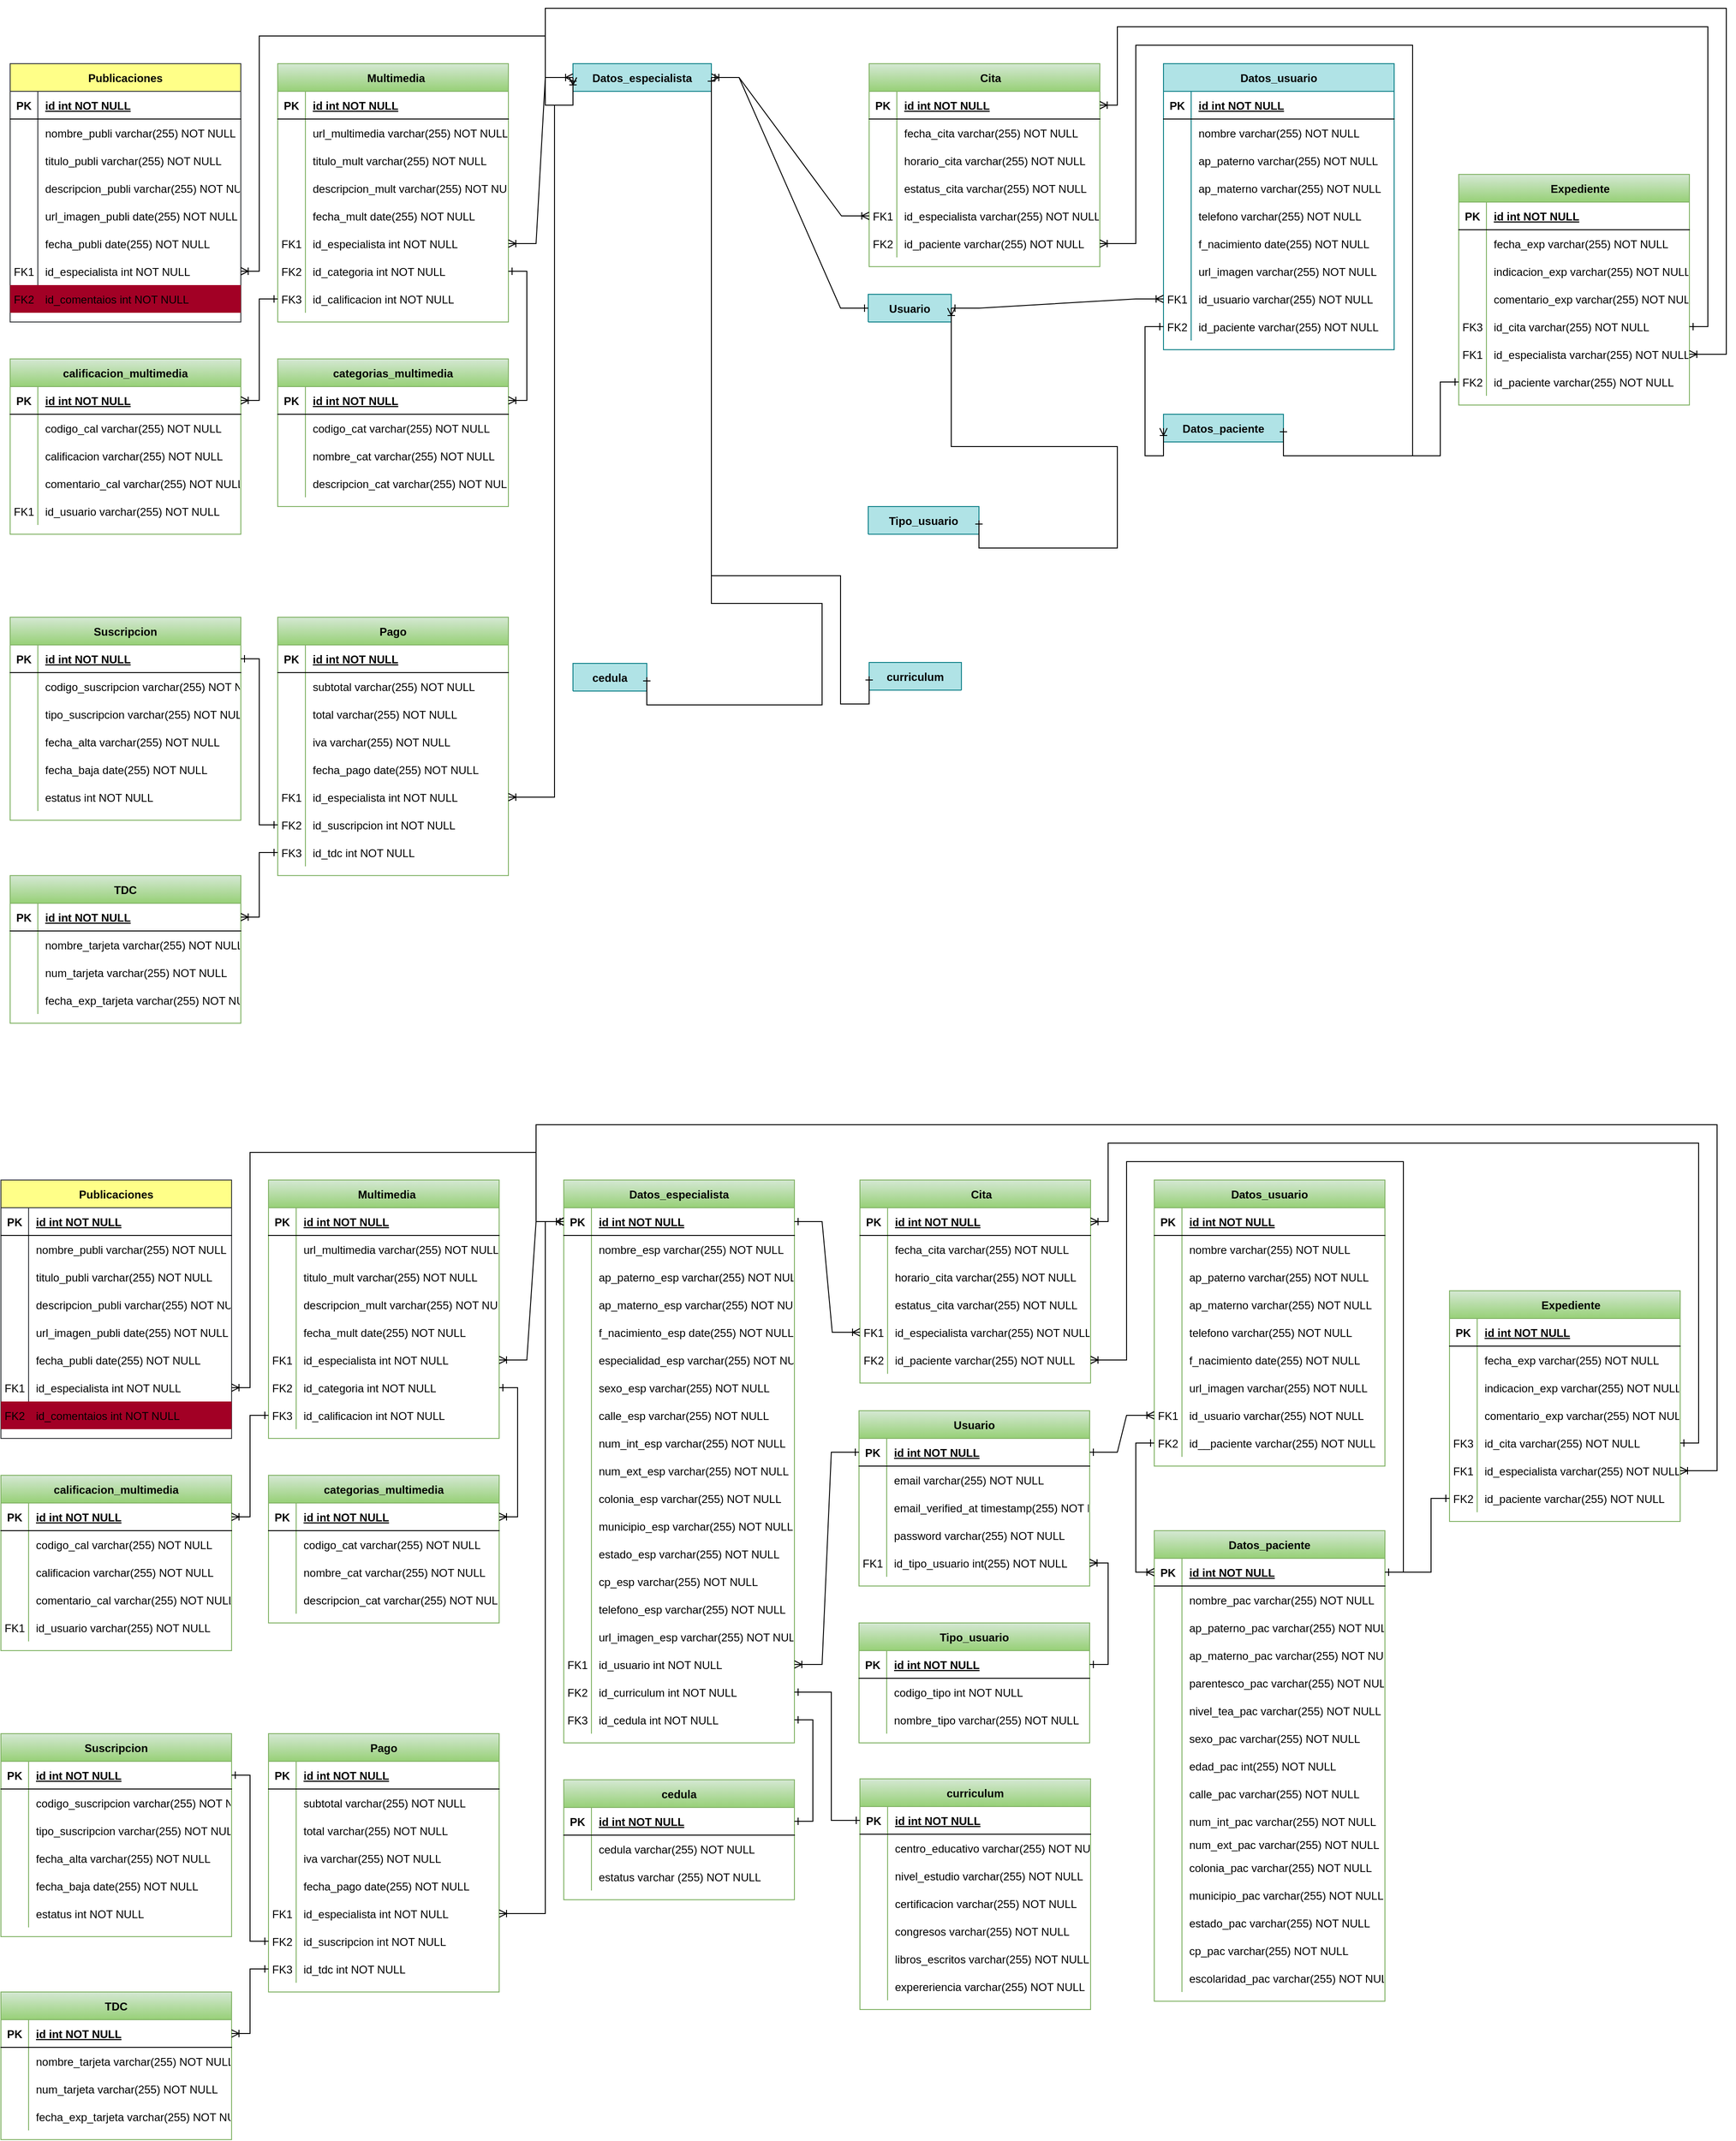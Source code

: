 <mxfile version="20.8.0" type="github">
  <diagram id="R2lEEEUBdFMjLlhIrx00" name="Page-1">
    <mxGraphModel dx="2101" dy="2841" grid="1" gridSize="10" guides="1" tooltips="1" connect="1" arrows="1" fold="1" page="1" pageScale="1" pageWidth="850" pageHeight="1100" math="0" shadow="0" extFonts="Permanent Marker^https://fonts.googleapis.com/css?family=Permanent+Marker">
      <root>
        <mxCell id="0" />
        <mxCell id="1" parent="0" />
        <mxCell id="C-vyLk0tnHw3VtMMgP7b-13" value="Datos_paciente" style="shape=table;startSize=30;container=1;collapsible=1;childLayout=tableLayout;fixedRows=1;rowLines=0;fontStyle=1;align=center;resizeLast=1;fillColor=#d5e8d4;gradientColor=#97d077;strokeColor=#82b366;" parent="1" vertex="1">
          <mxGeometry x="400" y="440" width="250" height="510" as="geometry" />
        </mxCell>
        <mxCell id="C-vyLk0tnHw3VtMMgP7b-14" value="" style="shape=partialRectangle;collapsible=0;dropTarget=0;pointerEvents=0;fillColor=none;points=[[0,0.5],[1,0.5]];portConstraint=eastwest;top=0;left=0;right=0;bottom=1;" parent="C-vyLk0tnHw3VtMMgP7b-13" vertex="1">
          <mxGeometry y="30" width="250" height="30" as="geometry" />
        </mxCell>
        <mxCell id="C-vyLk0tnHw3VtMMgP7b-15" value="PK" style="shape=partialRectangle;overflow=hidden;connectable=0;fillColor=none;top=0;left=0;bottom=0;right=0;fontStyle=1;" parent="C-vyLk0tnHw3VtMMgP7b-14" vertex="1">
          <mxGeometry width="30" height="30" as="geometry">
            <mxRectangle width="30" height="30" as="alternateBounds" />
          </mxGeometry>
        </mxCell>
        <mxCell id="C-vyLk0tnHw3VtMMgP7b-16" value="id int NOT NULL " style="shape=partialRectangle;overflow=hidden;connectable=0;fillColor=none;top=0;left=0;bottom=0;right=0;align=left;spacingLeft=6;fontStyle=5;" parent="C-vyLk0tnHw3VtMMgP7b-14" vertex="1">
          <mxGeometry x="30" width="220" height="30" as="geometry">
            <mxRectangle width="220" height="30" as="alternateBounds" />
          </mxGeometry>
        </mxCell>
        <mxCell id="C-vyLk0tnHw3VtMMgP7b-20" value="" style="shape=partialRectangle;collapsible=0;dropTarget=0;pointerEvents=0;fillColor=none;points=[[0,0.5],[1,0.5]];portConstraint=eastwest;top=0;left=0;right=0;bottom=0;" parent="C-vyLk0tnHw3VtMMgP7b-13" vertex="1">
          <mxGeometry y="60" width="250" height="30" as="geometry" />
        </mxCell>
        <mxCell id="C-vyLk0tnHw3VtMMgP7b-21" value="" style="shape=partialRectangle;overflow=hidden;connectable=0;fillColor=none;top=0;left=0;bottom=0;right=0;" parent="C-vyLk0tnHw3VtMMgP7b-20" vertex="1">
          <mxGeometry width="30" height="30" as="geometry">
            <mxRectangle width="30" height="30" as="alternateBounds" />
          </mxGeometry>
        </mxCell>
        <mxCell id="C-vyLk0tnHw3VtMMgP7b-22" value="nombre_pac varchar(255) NOT NULL" style="shape=partialRectangle;overflow=hidden;connectable=0;fillColor=none;top=0;left=0;bottom=0;right=0;align=left;spacingLeft=6;" parent="C-vyLk0tnHw3VtMMgP7b-20" vertex="1">
          <mxGeometry x="30" width="220" height="30" as="geometry">
            <mxRectangle width="220" height="30" as="alternateBounds" />
          </mxGeometry>
        </mxCell>
        <mxCell id="8WzFkjwSSHfkXtW6JEIC-95" value="" style="shape=partialRectangle;collapsible=0;dropTarget=0;pointerEvents=0;fillColor=none;points=[[0,0.5],[1,0.5]];portConstraint=eastwest;top=0;left=0;right=0;bottom=0;" parent="C-vyLk0tnHw3VtMMgP7b-13" vertex="1">
          <mxGeometry y="90" width="250" height="30" as="geometry" />
        </mxCell>
        <mxCell id="8WzFkjwSSHfkXtW6JEIC-96" value="" style="shape=partialRectangle;overflow=hidden;connectable=0;fillColor=none;top=0;left=0;bottom=0;right=0;" parent="8WzFkjwSSHfkXtW6JEIC-95" vertex="1">
          <mxGeometry width="30" height="30" as="geometry">
            <mxRectangle width="30" height="30" as="alternateBounds" />
          </mxGeometry>
        </mxCell>
        <mxCell id="8WzFkjwSSHfkXtW6JEIC-97" value="ap_paterno_pac varchar(255) NOT NULL" style="shape=partialRectangle;overflow=hidden;connectable=0;fillColor=none;top=0;left=0;bottom=0;right=0;align=left;spacingLeft=6;" parent="8WzFkjwSSHfkXtW6JEIC-95" vertex="1">
          <mxGeometry x="30" width="220" height="30" as="geometry">
            <mxRectangle width="220" height="30" as="alternateBounds" />
          </mxGeometry>
        </mxCell>
        <mxCell id="8WzFkjwSSHfkXtW6JEIC-92" value="" style="shape=partialRectangle;collapsible=0;dropTarget=0;pointerEvents=0;fillColor=none;points=[[0,0.5],[1,0.5]];portConstraint=eastwest;top=0;left=0;right=0;bottom=0;" parent="C-vyLk0tnHw3VtMMgP7b-13" vertex="1">
          <mxGeometry y="120" width="250" height="30" as="geometry" />
        </mxCell>
        <mxCell id="8WzFkjwSSHfkXtW6JEIC-93" value="" style="shape=partialRectangle;overflow=hidden;connectable=0;fillColor=none;top=0;left=0;bottom=0;right=0;" parent="8WzFkjwSSHfkXtW6JEIC-92" vertex="1">
          <mxGeometry width="30" height="30" as="geometry">
            <mxRectangle width="30" height="30" as="alternateBounds" />
          </mxGeometry>
        </mxCell>
        <mxCell id="8WzFkjwSSHfkXtW6JEIC-94" value="ap_materno_pac varchar(255) NOT NULL" style="shape=partialRectangle;overflow=hidden;connectable=0;fillColor=none;top=0;left=0;bottom=0;right=0;align=left;spacingLeft=6;" parent="8WzFkjwSSHfkXtW6JEIC-92" vertex="1">
          <mxGeometry x="30" width="220" height="30" as="geometry">
            <mxRectangle width="220" height="30" as="alternateBounds" />
          </mxGeometry>
        </mxCell>
        <mxCell id="8WzFkjwSSHfkXtW6JEIC-98" value="" style="shape=partialRectangle;collapsible=0;dropTarget=0;pointerEvents=0;fillColor=none;points=[[0,0.5],[1,0.5]];portConstraint=eastwest;top=0;left=0;right=0;bottom=0;" parent="C-vyLk0tnHw3VtMMgP7b-13" vertex="1">
          <mxGeometry y="150" width="250" height="30" as="geometry" />
        </mxCell>
        <mxCell id="8WzFkjwSSHfkXtW6JEIC-99" value="" style="shape=partialRectangle;overflow=hidden;connectable=0;fillColor=none;top=0;left=0;bottom=0;right=0;" parent="8WzFkjwSSHfkXtW6JEIC-98" vertex="1">
          <mxGeometry width="30" height="30" as="geometry">
            <mxRectangle width="30" height="30" as="alternateBounds" />
          </mxGeometry>
        </mxCell>
        <mxCell id="8WzFkjwSSHfkXtW6JEIC-100" value="parentesco_pac varchar(255) NOT NULL" style="shape=partialRectangle;overflow=hidden;connectable=0;fillColor=none;top=0;left=0;bottom=0;right=0;align=left;spacingLeft=6;" parent="8WzFkjwSSHfkXtW6JEIC-98" vertex="1">
          <mxGeometry x="30" width="220" height="30" as="geometry">
            <mxRectangle width="220" height="30" as="alternateBounds" />
          </mxGeometry>
        </mxCell>
        <mxCell id="8WzFkjwSSHfkXtW6JEIC-101" value="" style="shape=partialRectangle;collapsible=0;dropTarget=0;pointerEvents=0;fillColor=none;points=[[0,0.5],[1,0.5]];portConstraint=eastwest;top=0;left=0;right=0;bottom=0;" parent="C-vyLk0tnHw3VtMMgP7b-13" vertex="1">
          <mxGeometry y="180" width="250" height="30" as="geometry" />
        </mxCell>
        <mxCell id="8WzFkjwSSHfkXtW6JEIC-102" value="" style="shape=partialRectangle;overflow=hidden;connectable=0;fillColor=none;top=0;left=0;bottom=0;right=0;" parent="8WzFkjwSSHfkXtW6JEIC-101" vertex="1">
          <mxGeometry width="30" height="30" as="geometry">
            <mxRectangle width="30" height="30" as="alternateBounds" />
          </mxGeometry>
        </mxCell>
        <mxCell id="8WzFkjwSSHfkXtW6JEIC-103" value="nivel_tea_pac varchar(255) NOT NULL" style="shape=partialRectangle;overflow=hidden;connectable=0;fillColor=none;top=0;left=0;bottom=0;right=0;align=left;spacingLeft=6;" parent="8WzFkjwSSHfkXtW6JEIC-101" vertex="1">
          <mxGeometry x="30" width="220" height="30" as="geometry">
            <mxRectangle width="220" height="30" as="alternateBounds" />
          </mxGeometry>
        </mxCell>
        <mxCell id="8WzFkjwSSHfkXtW6JEIC-104" value="" style="shape=partialRectangle;collapsible=0;dropTarget=0;pointerEvents=0;fillColor=none;points=[[0,0.5],[1,0.5]];portConstraint=eastwest;top=0;left=0;right=0;bottom=0;" parent="C-vyLk0tnHw3VtMMgP7b-13" vertex="1">
          <mxGeometry y="210" width="250" height="30" as="geometry" />
        </mxCell>
        <mxCell id="8WzFkjwSSHfkXtW6JEIC-105" value="" style="shape=partialRectangle;overflow=hidden;connectable=0;fillColor=none;top=0;left=0;bottom=0;right=0;" parent="8WzFkjwSSHfkXtW6JEIC-104" vertex="1">
          <mxGeometry width="30" height="30" as="geometry">
            <mxRectangle width="30" height="30" as="alternateBounds" />
          </mxGeometry>
        </mxCell>
        <mxCell id="8WzFkjwSSHfkXtW6JEIC-106" value="sexo_pac varchar(255) NOT NULL" style="shape=partialRectangle;overflow=hidden;connectable=0;fillColor=none;top=0;left=0;bottom=0;right=0;align=left;spacingLeft=6;" parent="8WzFkjwSSHfkXtW6JEIC-104" vertex="1">
          <mxGeometry x="30" width="220" height="30" as="geometry">
            <mxRectangle width="220" height="30" as="alternateBounds" />
          </mxGeometry>
        </mxCell>
        <mxCell id="8WzFkjwSSHfkXtW6JEIC-114" value="" style="shape=partialRectangle;collapsible=0;dropTarget=0;pointerEvents=0;fillColor=none;points=[[0,0.5],[1,0.5]];portConstraint=eastwest;top=0;left=0;right=0;bottom=0;" parent="C-vyLk0tnHw3VtMMgP7b-13" vertex="1">
          <mxGeometry y="240" width="250" height="30" as="geometry" />
        </mxCell>
        <mxCell id="8WzFkjwSSHfkXtW6JEIC-115" value="" style="shape=partialRectangle;overflow=hidden;connectable=0;fillColor=none;top=0;left=0;bottom=0;right=0;" parent="8WzFkjwSSHfkXtW6JEIC-114" vertex="1">
          <mxGeometry width="30" height="30" as="geometry">
            <mxRectangle width="30" height="30" as="alternateBounds" />
          </mxGeometry>
        </mxCell>
        <mxCell id="8WzFkjwSSHfkXtW6JEIC-116" value="edad_pac int(255) NOT NULL" style="shape=partialRectangle;overflow=hidden;connectable=0;fillColor=none;top=0;left=0;bottom=0;right=0;align=left;spacingLeft=6;" parent="8WzFkjwSSHfkXtW6JEIC-114" vertex="1">
          <mxGeometry x="30" width="220" height="30" as="geometry">
            <mxRectangle width="220" height="30" as="alternateBounds" />
          </mxGeometry>
        </mxCell>
        <mxCell id="8WzFkjwSSHfkXtW6JEIC-120" value="" style="shape=partialRectangle;collapsible=0;dropTarget=0;pointerEvents=0;fillColor=none;points=[[0,0.5],[1,0.5]];portConstraint=eastwest;top=0;left=0;right=0;bottom=0;" parent="C-vyLk0tnHw3VtMMgP7b-13" vertex="1">
          <mxGeometry y="270" width="250" height="30" as="geometry" />
        </mxCell>
        <mxCell id="8WzFkjwSSHfkXtW6JEIC-121" value="" style="shape=partialRectangle;overflow=hidden;connectable=0;fillColor=none;top=0;left=0;bottom=0;right=0;" parent="8WzFkjwSSHfkXtW6JEIC-120" vertex="1">
          <mxGeometry width="30" height="30" as="geometry">
            <mxRectangle width="30" height="30" as="alternateBounds" />
          </mxGeometry>
        </mxCell>
        <mxCell id="8WzFkjwSSHfkXtW6JEIC-122" value="calle_pac varchar(255) NOT NULL" style="shape=partialRectangle;overflow=hidden;connectable=0;fillColor=none;top=0;left=0;bottom=0;right=0;align=left;spacingLeft=6;" parent="8WzFkjwSSHfkXtW6JEIC-120" vertex="1">
          <mxGeometry x="30" width="220" height="30" as="geometry">
            <mxRectangle width="220" height="30" as="alternateBounds" />
          </mxGeometry>
        </mxCell>
        <mxCell id="8WzFkjwSSHfkXtW6JEIC-126" value="" style="shape=partialRectangle;collapsible=0;dropTarget=0;pointerEvents=0;fillColor=none;points=[[0,0.5],[1,0.5]];portConstraint=eastwest;top=0;left=0;right=0;bottom=0;" parent="C-vyLk0tnHw3VtMMgP7b-13" vertex="1">
          <mxGeometry y="300" width="250" height="30" as="geometry" />
        </mxCell>
        <mxCell id="8WzFkjwSSHfkXtW6JEIC-127" value="" style="shape=partialRectangle;overflow=hidden;connectable=0;fillColor=none;top=0;left=0;bottom=0;right=0;" parent="8WzFkjwSSHfkXtW6JEIC-126" vertex="1">
          <mxGeometry width="30" height="30" as="geometry">
            <mxRectangle width="30" height="30" as="alternateBounds" />
          </mxGeometry>
        </mxCell>
        <mxCell id="8WzFkjwSSHfkXtW6JEIC-128" value="num_int_pac varchar(255) NOT NULL" style="shape=partialRectangle;overflow=hidden;connectable=0;fillColor=none;top=0;left=0;bottom=0;right=0;align=left;spacingLeft=6;" parent="8WzFkjwSSHfkXtW6JEIC-126" vertex="1">
          <mxGeometry x="30" width="220" height="30" as="geometry">
            <mxRectangle width="220" height="30" as="alternateBounds" />
          </mxGeometry>
        </mxCell>
        <mxCell id="8WzFkjwSSHfkXtW6JEIC-129" value="" style="shape=partialRectangle;collapsible=0;dropTarget=0;pointerEvents=0;fillColor=none;points=[[0,0.5],[1,0.5]];portConstraint=eastwest;top=0;left=0;right=0;bottom=0;" parent="C-vyLk0tnHw3VtMMgP7b-13" vertex="1">
          <mxGeometry y="330" width="250" height="20" as="geometry" />
        </mxCell>
        <mxCell id="8WzFkjwSSHfkXtW6JEIC-130" value="" style="shape=partialRectangle;overflow=hidden;connectable=0;fillColor=none;top=0;left=0;bottom=0;right=0;" parent="8WzFkjwSSHfkXtW6JEIC-129" vertex="1">
          <mxGeometry width="30" height="20" as="geometry">
            <mxRectangle width="30" height="20" as="alternateBounds" />
          </mxGeometry>
        </mxCell>
        <mxCell id="8WzFkjwSSHfkXtW6JEIC-131" value="num_ext_pac varchar(255) NOT NULL" style="shape=partialRectangle;overflow=hidden;connectable=0;fillColor=none;top=0;left=0;bottom=0;right=0;align=left;spacingLeft=6;" parent="8WzFkjwSSHfkXtW6JEIC-129" vertex="1">
          <mxGeometry x="30" width="220" height="20" as="geometry">
            <mxRectangle width="220" height="20" as="alternateBounds" />
          </mxGeometry>
        </mxCell>
        <mxCell id="8WzFkjwSSHfkXtW6JEIC-123" value="" style="shape=partialRectangle;collapsible=0;dropTarget=0;pointerEvents=0;fillColor=none;points=[[0,0.5],[1,0.5]];portConstraint=eastwest;top=0;left=0;right=0;bottom=0;" parent="C-vyLk0tnHw3VtMMgP7b-13" vertex="1">
          <mxGeometry y="350" width="250" height="30" as="geometry" />
        </mxCell>
        <mxCell id="8WzFkjwSSHfkXtW6JEIC-124" value="" style="shape=partialRectangle;overflow=hidden;connectable=0;fillColor=none;top=0;left=0;bottom=0;right=0;" parent="8WzFkjwSSHfkXtW6JEIC-123" vertex="1">
          <mxGeometry width="30" height="30" as="geometry">
            <mxRectangle width="30" height="30" as="alternateBounds" />
          </mxGeometry>
        </mxCell>
        <mxCell id="8WzFkjwSSHfkXtW6JEIC-125" value="colonia_pac varchar(255) NOT NULL" style="shape=partialRectangle;overflow=hidden;connectable=0;fillColor=none;top=0;left=0;bottom=0;right=0;align=left;spacingLeft=6;" parent="8WzFkjwSSHfkXtW6JEIC-123" vertex="1">
          <mxGeometry x="30" width="220" height="30" as="geometry">
            <mxRectangle width="220" height="30" as="alternateBounds" />
          </mxGeometry>
        </mxCell>
        <mxCell id="8WzFkjwSSHfkXtW6JEIC-175" value="" style="shape=partialRectangle;collapsible=0;dropTarget=0;pointerEvents=0;fillColor=none;points=[[0,0.5],[1,0.5]];portConstraint=eastwest;top=0;left=0;right=0;bottom=0;" parent="C-vyLk0tnHw3VtMMgP7b-13" vertex="1">
          <mxGeometry y="380" width="250" height="30" as="geometry" />
        </mxCell>
        <mxCell id="8WzFkjwSSHfkXtW6JEIC-176" value="" style="shape=partialRectangle;overflow=hidden;connectable=0;fillColor=none;top=0;left=0;bottom=0;right=0;" parent="8WzFkjwSSHfkXtW6JEIC-175" vertex="1">
          <mxGeometry width="30" height="30" as="geometry">
            <mxRectangle width="30" height="30" as="alternateBounds" />
          </mxGeometry>
        </mxCell>
        <mxCell id="8WzFkjwSSHfkXtW6JEIC-177" value="municipio_pac varchar(255) NOT NULL" style="shape=partialRectangle;overflow=hidden;connectable=0;fillColor=none;top=0;left=0;bottom=0;right=0;align=left;spacingLeft=6;" parent="8WzFkjwSSHfkXtW6JEIC-175" vertex="1">
          <mxGeometry x="30" width="220" height="30" as="geometry">
            <mxRectangle width="220" height="30" as="alternateBounds" />
          </mxGeometry>
        </mxCell>
        <mxCell id="8WzFkjwSSHfkXtW6JEIC-178" value="" style="shape=partialRectangle;collapsible=0;dropTarget=0;pointerEvents=0;fillColor=none;points=[[0,0.5],[1,0.5]];portConstraint=eastwest;top=0;left=0;right=0;bottom=0;" parent="C-vyLk0tnHw3VtMMgP7b-13" vertex="1">
          <mxGeometry y="410" width="250" height="30" as="geometry" />
        </mxCell>
        <mxCell id="8WzFkjwSSHfkXtW6JEIC-179" value="" style="shape=partialRectangle;overflow=hidden;connectable=0;fillColor=none;top=0;left=0;bottom=0;right=0;" parent="8WzFkjwSSHfkXtW6JEIC-178" vertex="1">
          <mxGeometry width="30" height="30" as="geometry">
            <mxRectangle width="30" height="30" as="alternateBounds" />
          </mxGeometry>
        </mxCell>
        <mxCell id="8WzFkjwSSHfkXtW6JEIC-180" value="estado_pac varchar(255) NOT NULL" style="shape=partialRectangle;overflow=hidden;connectable=0;fillColor=none;top=0;left=0;bottom=0;right=0;align=left;spacingLeft=6;" parent="8WzFkjwSSHfkXtW6JEIC-178" vertex="1">
          <mxGeometry x="30" width="220" height="30" as="geometry">
            <mxRectangle width="220" height="30" as="alternateBounds" />
          </mxGeometry>
        </mxCell>
        <mxCell id="8WzFkjwSSHfkXtW6JEIC-181" value="" style="shape=partialRectangle;collapsible=0;dropTarget=0;pointerEvents=0;fillColor=none;points=[[0,0.5],[1,0.5]];portConstraint=eastwest;top=0;left=0;right=0;bottom=0;" parent="C-vyLk0tnHw3VtMMgP7b-13" vertex="1">
          <mxGeometry y="440" width="250" height="30" as="geometry" />
        </mxCell>
        <mxCell id="8WzFkjwSSHfkXtW6JEIC-182" value="" style="shape=partialRectangle;overflow=hidden;connectable=0;fillColor=none;top=0;left=0;bottom=0;right=0;" parent="8WzFkjwSSHfkXtW6JEIC-181" vertex="1">
          <mxGeometry width="30" height="30" as="geometry">
            <mxRectangle width="30" height="30" as="alternateBounds" />
          </mxGeometry>
        </mxCell>
        <mxCell id="8WzFkjwSSHfkXtW6JEIC-183" value="cp_pac varchar(255) NOT NULL" style="shape=partialRectangle;overflow=hidden;connectable=0;fillColor=none;top=0;left=0;bottom=0;right=0;align=left;spacingLeft=6;" parent="8WzFkjwSSHfkXtW6JEIC-181" vertex="1">
          <mxGeometry x="30" width="220" height="30" as="geometry">
            <mxRectangle width="220" height="30" as="alternateBounds" />
          </mxGeometry>
        </mxCell>
        <mxCell id="8WzFkjwSSHfkXtW6JEIC-184" value="" style="shape=partialRectangle;collapsible=0;dropTarget=0;pointerEvents=0;fillColor=none;points=[[0,0.5],[1,0.5]];portConstraint=eastwest;top=0;left=0;right=0;bottom=0;" parent="C-vyLk0tnHw3VtMMgP7b-13" vertex="1">
          <mxGeometry y="470" width="250" height="30" as="geometry" />
        </mxCell>
        <mxCell id="8WzFkjwSSHfkXtW6JEIC-185" value="" style="shape=partialRectangle;overflow=hidden;connectable=0;fillColor=none;top=0;left=0;bottom=0;right=0;" parent="8WzFkjwSSHfkXtW6JEIC-184" vertex="1">
          <mxGeometry width="30" height="30" as="geometry">
            <mxRectangle width="30" height="30" as="alternateBounds" />
          </mxGeometry>
        </mxCell>
        <mxCell id="8WzFkjwSSHfkXtW6JEIC-186" value="escolaridad_pac varchar(255) NOT NULL" style="shape=partialRectangle;overflow=hidden;connectable=0;fillColor=none;top=0;left=0;bottom=0;right=0;align=left;spacingLeft=6;" parent="8WzFkjwSSHfkXtW6JEIC-184" vertex="1">
          <mxGeometry x="30" width="220" height="30" as="geometry">
            <mxRectangle width="220" height="30" as="alternateBounds" />
          </mxGeometry>
        </mxCell>
        <mxCell id="C-vyLk0tnHw3VtMMgP7b-23" value="Usuario" style="shape=table;startSize=30;container=1;collapsible=1;childLayout=tableLayout;fixedRows=1;rowLines=0;fontStyle=1;align=center;resizeLast=1;fillColor=#d5e8d4;gradientColor=#97d077;strokeColor=#82b366;" parent="1" vertex="1">
          <mxGeometry x="80" y="310" width="250" height="190" as="geometry" />
        </mxCell>
        <mxCell id="C-vyLk0tnHw3VtMMgP7b-24" value="" style="shape=partialRectangle;collapsible=0;dropTarget=0;pointerEvents=0;fillColor=none;points=[[0,0.5],[1,0.5]];portConstraint=eastwest;top=0;left=0;right=0;bottom=1;" parent="C-vyLk0tnHw3VtMMgP7b-23" vertex="1">
          <mxGeometry y="30" width="250" height="30" as="geometry" />
        </mxCell>
        <mxCell id="C-vyLk0tnHw3VtMMgP7b-25" value="PK" style="shape=partialRectangle;overflow=hidden;connectable=0;fillColor=none;top=0;left=0;bottom=0;right=0;fontStyle=1;" parent="C-vyLk0tnHw3VtMMgP7b-24" vertex="1">
          <mxGeometry width="30" height="30" as="geometry">
            <mxRectangle width="30" height="30" as="alternateBounds" />
          </mxGeometry>
        </mxCell>
        <mxCell id="C-vyLk0tnHw3VtMMgP7b-26" value="id int NOT NULL " style="shape=partialRectangle;overflow=hidden;connectable=0;fillColor=none;top=0;left=0;bottom=0;right=0;align=left;spacingLeft=6;fontStyle=5;" parent="C-vyLk0tnHw3VtMMgP7b-24" vertex="1">
          <mxGeometry x="30" width="220" height="30" as="geometry">
            <mxRectangle width="220" height="30" as="alternateBounds" />
          </mxGeometry>
        </mxCell>
        <mxCell id="8WzFkjwSSHfkXtW6JEIC-40" value="" style="shape=partialRectangle;collapsible=0;dropTarget=0;pointerEvents=0;fillColor=none;points=[[0,0.5],[1,0.5]];portConstraint=eastwest;top=0;left=0;right=0;bottom=0;" parent="C-vyLk0tnHw3VtMMgP7b-23" vertex="1">
          <mxGeometry y="60" width="250" height="30" as="geometry" />
        </mxCell>
        <mxCell id="8WzFkjwSSHfkXtW6JEIC-41" value="" style="shape=partialRectangle;overflow=hidden;connectable=0;fillColor=none;top=0;left=0;bottom=0;right=0;" parent="8WzFkjwSSHfkXtW6JEIC-40" vertex="1">
          <mxGeometry width="30" height="30" as="geometry">
            <mxRectangle width="30" height="30" as="alternateBounds" />
          </mxGeometry>
        </mxCell>
        <mxCell id="8WzFkjwSSHfkXtW6JEIC-42" value="email varchar(255) NOT NULL" style="shape=partialRectangle;overflow=hidden;connectable=0;fillColor=none;top=0;left=0;bottom=0;right=0;align=left;spacingLeft=6;" parent="8WzFkjwSSHfkXtW6JEIC-40" vertex="1">
          <mxGeometry x="30" width="220" height="30" as="geometry">
            <mxRectangle width="220" height="30" as="alternateBounds" />
          </mxGeometry>
        </mxCell>
        <mxCell id="8WzFkjwSSHfkXtW6JEIC-43" value="" style="shape=partialRectangle;collapsible=0;dropTarget=0;pointerEvents=0;fillColor=none;points=[[0,0.5],[1,0.5]];portConstraint=eastwest;top=0;left=0;right=0;bottom=0;" parent="C-vyLk0tnHw3VtMMgP7b-23" vertex="1">
          <mxGeometry y="90" width="250" height="30" as="geometry" />
        </mxCell>
        <mxCell id="8WzFkjwSSHfkXtW6JEIC-44" value="" style="shape=partialRectangle;overflow=hidden;connectable=0;fillColor=none;top=0;left=0;bottom=0;right=0;" parent="8WzFkjwSSHfkXtW6JEIC-43" vertex="1">
          <mxGeometry width="30" height="30" as="geometry">
            <mxRectangle width="30" height="30" as="alternateBounds" />
          </mxGeometry>
        </mxCell>
        <mxCell id="8WzFkjwSSHfkXtW6JEIC-45" value="email_verified_at timestamp(255) NOT NULL" style="shape=partialRectangle;overflow=hidden;connectable=0;fillColor=none;top=0;left=0;bottom=0;right=0;align=left;spacingLeft=6;" parent="8WzFkjwSSHfkXtW6JEIC-43" vertex="1">
          <mxGeometry x="30" width="220" height="30" as="geometry">
            <mxRectangle width="220" height="30" as="alternateBounds" />
          </mxGeometry>
        </mxCell>
        <mxCell id="8WzFkjwSSHfkXtW6JEIC-46" value="" style="shape=partialRectangle;collapsible=0;dropTarget=0;pointerEvents=0;fillColor=none;points=[[0,0.5],[1,0.5]];portConstraint=eastwest;top=0;left=0;right=0;bottom=0;" parent="C-vyLk0tnHw3VtMMgP7b-23" vertex="1">
          <mxGeometry y="120" width="250" height="30" as="geometry" />
        </mxCell>
        <mxCell id="8WzFkjwSSHfkXtW6JEIC-47" value="" style="shape=partialRectangle;overflow=hidden;connectable=0;fillColor=none;top=0;left=0;bottom=0;right=0;" parent="8WzFkjwSSHfkXtW6JEIC-46" vertex="1">
          <mxGeometry width="30" height="30" as="geometry">
            <mxRectangle width="30" height="30" as="alternateBounds" />
          </mxGeometry>
        </mxCell>
        <mxCell id="8WzFkjwSSHfkXtW6JEIC-48" value="password varchar(255) NOT NULL" style="shape=partialRectangle;overflow=hidden;connectable=0;fillColor=none;top=0;left=0;bottom=0;right=0;align=left;spacingLeft=6;" parent="8WzFkjwSSHfkXtW6JEIC-46" vertex="1">
          <mxGeometry x="30" width="220" height="30" as="geometry">
            <mxRectangle width="220" height="30" as="alternateBounds" />
          </mxGeometry>
        </mxCell>
        <mxCell id="8WzFkjwSSHfkXtW6JEIC-83" value="" style="shape=partialRectangle;collapsible=0;dropTarget=0;pointerEvents=0;fillColor=none;points=[[0,0.5],[1,0.5]];portConstraint=eastwest;top=0;left=0;right=0;bottom=0;" parent="C-vyLk0tnHw3VtMMgP7b-23" vertex="1">
          <mxGeometry y="150" width="250" height="30" as="geometry" />
        </mxCell>
        <mxCell id="8WzFkjwSSHfkXtW6JEIC-84" value="FK1" style="shape=partialRectangle;overflow=hidden;connectable=0;fillColor=none;top=0;left=0;bottom=0;right=0;" parent="8WzFkjwSSHfkXtW6JEIC-83" vertex="1">
          <mxGeometry width="30" height="30" as="geometry">
            <mxRectangle width="30" height="30" as="alternateBounds" />
          </mxGeometry>
        </mxCell>
        <mxCell id="8WzFkjwSSHfkXtW6JEIC-85" value="id_tipo_usuario int(255) NOT NULL" style="shape=partialRectangle;overflow=hidden;connectable=0;fillColor=none;top=0;left=0;bottom=0;right=0;align=left;spacingLeft=6;" parent="8WzFkjwSSHfkXtW6JEIC-83" vertex="1">
          <mxGeometry x="30" width="220" height="30" as="geometry">
            <mxRectangle width="220" height="30" as="alternateBounds" />
          </mxGeometry>
        </mxCell>
        <mxCell id="8WzFkjwSSHfkXtW6JEIC-190" value="    Cita" style="shape=table;startSize=30;container=1;collapsible=1;childLayout=tableLayout;fixedRows=1;rowLines=0;fontStyle=1;align=center;resizeLast=1;fillColor=#d5e8d4;strokeColor=#82b366;gradientColor=#97d077;" parent="1" vertex="1">
          <mxGeometry x="81" y="60" width="250" height="220.0" as="geometry" />
        </mxCell>
        <mxCell id="8WzFkjwSSHfkXtW6JEIC-191" value="" style="shape=partialRectangle;collapsible=0;dropTarget=0;pointerEvents=0;fillColor=none;points=[[0,0.5],[1,0.5]];portConstraint=eastwest;top=0;left=0;right=0;bottom=1;" parent="8WzFkjwSSHfkXtW6JEIC-190" vertex="1">
          <mxGeometry y="30" width="250" height="30" as="geometry" />
        </mxCell>
        <mxCell id="8WzFkjwSSHfkXtW6JEIC-192" value="PK" style="shape=partialRectangle;overflow=hidden;connectable=0;fillColor=none;top=0;left=0;bottom=0;right=0;fontStyle=1;" parent="8WzFkjwSSHfkXtW6JEIC-191" vertex="1">
          <mxGeometry width="30" height="30" as="geometry">
            <mxRectangle width="30" height="30" as="alternateBounds" />
          </mxGeometry>
        </mxCell>
        <mxCell id="8WzFkjwSSHfkXtW6JEIC-193" value="id int NOT NULL " style="shape=partialRectangle;overflow=hidden;connectable=0;fillColor=none;top=0;left=0;bottom=0;right=0;align=left;spacingLeft=6;fontStyle=5;" parent="8WzFkjwSSHfkXtW6JEIC-191" vertex="1">
          <mxGeometry x="30" width="220" height="30" as="geometry">
            <mxRectangle width="220" height="30" as="alternateBounds" />
          </mxGeometry>
        </mxCell>
        <mxCell id="8WzFkjwSSHfkXtW6JEIC-197" value="" style="shape=partialRectangle;collapsible=0;dropTarget=0;pointerEvents=0;fillColor=none;points=[[0,0.5],[1,0.5]];portConstraint=eastwest;top=0;left=0;right=0;bottom=0;" parent="8WzFkjwSSHfkXtW6JEIC-190" vertex="1">
          <mxGeometry y="60" width="250" height="30" as="geometry" />
        </mxCell>
        <mxCell id="8WzFkjwSSHfkXtW6JEIC-198" value="" style="shape=partialRectangle;overflow=hidden;connectable=0;fillColor=none;top=0;left=0;bottom=0;right=0;" parent="8WzFkjwSSHfkXtW6JEIC-197" vertex="1">
          <mxGeometry width="30" height="30" as="geometry">
            <mxRectangle width="30" height="30" as="alternateBounds" />
          </mxGeometry>
        </mxCell>
        <mxCell id="8WzFkjwSSHfkXtW6JEIC-199" value="fecha_cita varchar(255) NOT NULL" style="shape=partialRectangle;overflow=hidden;connectable=0;fillColor=none;top=0;left=0;bottom=0;right=0;align=left;spacingLeft=6;" parent="8WzFkjwSSHfkXtW6JEIC-197" vertex="1">
          <mxGeometry x="30" width="220" height="30" as="geometry">
            <mxRectangle width="220" height="30" as="alternateBounds" />
          </mxGeometry>
        </mxCell>
        <mxCell id="8WzFkjwSSHfkXtW6JEIC-200" value="" style="shape=partialRectangle;collapsible=0;dropTarget=0;pointerEvents=0;fillColor=none;points=[[0,0.5],[1,0.5]];portConstraint=eastwest;top=0;left=0;right=0;bottom=0;" parent="8WzFkjwSSHfkXtW6JEIC-190" vertex="1">
          <mxGeometry y="90" width="250" height="30" as="geometry" />
        </mxCell>
        <mxCell id="8WzFkjwSSHfkXtW6JEIC-201" value="" style="shape=partialRectangle;overflow=hidden;connectable=0;fillColor=none;top=0;left=0;bottom=0;right=0;" parent="8WzFkjwSSHfkXtW6JEIC-200" vertex="1">
          <mxGeometry width="30" height="30" as="geometry">
            <mxRectangle width="30" height="30" as="alternateBounds" />
          </mxGeometry>
        </mxCell>
        <mxCell id="8WzFkjwSSHfkXtW6JEIC-202" value="horario_cita varchar(255) NOT NULL" style="shape=partialRectangle;overflow=hidden;connectable=0;fillColor=none;top=0;left=0;bottom=0;right=0;align=left;spacingLeft=6;" parent="8WzFkjwSSHfkXtW6JEIC-200" vertex="1">
          <mxGeometry x="30" width="220" height="30" as="geometry">
            <mxRectangle width="220" height="30" as="alternateBounds" />
          </mxGeometry>
        </mxCell>
        <mxCell id="q7MQpOGE5YqFLWKIkAVQ-445" value="" style="shape=partialRectangle;collapsible=0;dropTarget=0;pointerEvents=0;fillColor=none;points=[[0,0.5],[1,0.5]];portConstraint=eastwest;top=0;left=0;right=0;bottom=0;" parent="8WzFkjwSSHfkXtW6JEIC-190" vertex="1">
          <mxGeometry y="120" width="250" height="30" as="geometry" />
        </mxCell>
        <mxCell id="q7MQpOGE5YqFLWKIkAVQ-446" value="" style="shape=partialRectangle;overflow=hidden;connectable=0;fillColor=none;top=0;left=0;bottom=0;right=0;" parent="q7MQpOGE5YqFLWKIkAVQ-445" vertex="1">
          <mxGeometry width="30" height="30" as="geometry">
            <mxRectangle width="30" height="30" as="alternateBounds" />
          </mxGeometry>
        </mxCell>
        <mxCell id="q7MQpOGE5YqFLWKIkAVQ-447" value="estatus_cita varchar(255) NOT NULL" style="shape=partialRectangle;overflow=hidden;connectable=0;fillColor=none;top=0;left=0;bottom=0;right=0;align=left;spacingLeft=6;" parent="q7MQpOGE5YqFLWKIkAVQ-445" vertex="1">
          <mxGeometry x="30" width="220" height="30" as="geometry">
            <mxRectangle width="220" height="30" as="alternateBounds" />
          </mxGeometry>
        </mxCell>
        <mxCell id="8WzFkjwSSHfkXtW6JEIC-221" value="" style="shape=partialRectangle;collapsible=0;dropTarget=0;pointerEvents=0;fillColor=none;points=[[0,0.5],[1,0.5]];portConstraint=eastwest;top=0;left=0;right=0;bottom=0;" parent="8WzFkjwSSHfkXtW6JEIC-190" vertex="1">
          <mxGeometry y="150" width="250" height="30" as="geometry" />
        </mxCell>
        <mxCell id="8WzFkjwSSHfkXtW6JEIC-222" value="FK1" style="shape=partialRectangle;overflow=hidden;connectable=0;fillColor=none;top=0;left=0;bottom=0;right=0;" parent="8WzFkjwSSHfkXtW6JEIC-221" vertex="1">
          <mxGeometry width="30" height="30" as="geometry">
            <mxRectangle width="30" height="30" as="alternateBounds" />
          </mxGeometry>
        </mxCell>
        <mxCell id="8WzFkjwSSHfkXtW6JEIC-223" value="id_especialista varchar(255) NOT NULL" style="shape=partialRectangle;overflow=hidden;connectable=0;fillColor=none;top=0;left=0;bottom=0;right=0;align=left;spacingLeft=6;" parent="8WzFkjwSSHfkXtW6JEIC-221" vertex="1">
          <mxGeometry x="30" width="220" height="30" as="geometry">
            <mxRectangle width="220" height="30" as="alternateBounds" />
          </mxGeometry>
        </mxCell>
        <mxCell id="q7MQpOGE5YqFLWKIkAVQ-194" value="" style="shape=partialRectangle;collapsible=0;dropTarget=0;pointerEvents=0;fillColor=none;points=[[0,0.5],[1,0.5]];portConstraint=eastwest;top=0;left=0;right=0;bottom=0;" parent="8WzFkjwSSHfkXtW6JEIC-190" vertex="1">
          <mxGeometry y="180" width="250" height="30" as="geometry" />
        </mxCell>
        <mxCell id="q7MQpOGE5YqFLWKIkAVQ-195" value="FK2" style="shape=partialRectangle;overflow=hidden;connectable=0;fillColor=none;top=0;left=0;bottom=0;right=0;" parent="q7MQpOGE5YqFLWKIkAVQ-194" vertex="1">
          <mxGeometry width="30" height="30" as="geometry">
            <mxRectangle width="30" height="30" as="alternateBounds" />
          </mxGeometry>
        </mxCell>
        <mxCell id="q7MQpOGE5YqFLWKIkAVQ-196" value="id_paciente varchar(255) NOT NULL" style="shape=partialRectangle;overflow=hidden;connectable=0;fillColor=none;top=0;left=0;bottom=0;right=0;align=left;spacingLeft=6;" parent="q7MQpOGE5YqFLWKIkAVQ-194" vertex="1">
          <mxGeometry x="30" width="220" height="30" as="geometry">
            <mxRectangle width="220" height="30" as="alternateBounds" />
          </mxGeometry>
        </mxCell>
        <mxCell id="q7MQpOGE5YqFLWKIkAVQ-1" value="Tipo_usuario" style="shape=table;startSize=30;container=1;collapsible=1;childLayout=tableLayout;fixedRows=1;rowLines=0;fontStyle=1;align=center;resizeLast=1;fillColor=#d5e8d4;gradientColor=#97d077;strokeColor=#82b366;" parent="1" vertex="1">
          <mxGeometry x="80" y="540" width="250" height="130" as="geometry" />
        </mxCell>
        <mxCell id="q7MQpOGE5YqFLWKIkAVQ-2" value="" style="shape=partialRectangle;collapsible=0;dropTarget=0;pointerEvents=0;fillColor=none;points=[[0,0.5],[1,0.5]];portConstraint=eastwest;top=0;left=0;right=0;bottom=1;" parent="q7MQpOGE5YqFLWKIkAVQ-1" vertex="1">
          <mxGeometry y="30" width="250" height="30" as="geometry" />
        </mxCell>
        <mxCell id="q7MQpOGE5YqFLWKIkAVQ-3" value="PK" style="shape=partialRectangle;overflow=hidden;connectable=0;fillColor=none;top=0;left=0;bottom=0;right=0;fontStyle=1;" parent="q7MQpOGE5YqFLWKIkAVQ-2" vertex="1">
          <mxGeometry width="30" height="30" as="geometry">
            <mxRectangle width="30" height="30" as="alternateBounds" />
          </mxGeometry>
        </mxCell>
        <mxCell id="q7MQpOGE5YqFLWKIkAVQ-4" value="id int NOT NULL " style="shape=partialRectangle;overflow=hidden;connectable=0;fillColor=none;top=0;left=0;bottom=0;right=0;align=left;spacingLeft=6;fontStyle=5;" parent="q7MQpOGE5YqFLWKIkAVQ-2" vertex="1">
          <mxGeometry x="30" width="220" height="30" as="geometry">
            <mxRectangle width="220" height="30" as="alternateBounds" />
          </mxGeometry>
        </mxCell>
        <mxCell id="q7MQpOGE5YqFLWKIkAVQ-8" value="" style="shape=partialRectangle;collapsible=0;dropTarget=0;pointerEvents=0;fillColor=none;points=[[0,0.5],[1,0.5]];portConstraint=eastwest;top=0;left=0;right=0;bottom=0;" parent="q7MQpOGE5YqFLWKIkAVQ-1" vertex="1">
          <mxGeometry y="60" width="250" height="30" as="geometry" />
        </mxCell>
        <mxCell id="q7MQpOGE5YqFLWKIkAVQ-9" value="" style="shape=partialRectangle;overflow=hidden;connectable=0;fillColor=none;top=0;left=0;bottom=0;right=0;" parent="q7MQpOGE5YqFLWKIkAVQ-8" vertex="1">
          <mxGeometry width="30" height="30" as="geometry">
            <mxRectangle width="30" height="30" as="alternateBounds" />
          </mxGeometry>
        </mxCell>
        <mxCell id="q7MQpOGE5YqFLWKIkAVQ-10" value="codigo_tipo int NOT NULL" style="shape=partialRectangle;overflow=hidden;connectable=0;fillColor=none;top=0;left=0;bottom=0;right=0;align=left;spacingLeft=6;" parent="q7MQpOGE5YqFLWKIkAVQ-8" vertex="1">
          <mxGeometry x="30" width="220" height="30" as="geometry">
            <mxRectangle width="220" height="30" as="alternateBounds" />
          </mxGeometry>
        </mxCell>
        <mxCell id="q7MQpOGE5YqFLWKIkAVQ-5" value="" style="shape=partialRectangle;collapsible=0;dropTarget=0;pointerEvents=0;fillColor=none;points=[[0,0.5],[1,0.5]];portConstraint=eastwest;top=0;left=0;right=0;bottom=0;" parent="q7MQpOGE5YqFLWKIkAVQ-1" vertex="1">
          <mxGeometry y="90" width="250" height="30" as="geometry" />
        </mxCell>
        <mxCell id="q7MQpOGE5YqFLWKIkAVQ-6" value="" style="shape=partialRectangle;overflow=hidden;connectable=0;fillColor=none;top=0;left=0;bottom=0;right=0;" parent="q7MQpOGE5YqFLWKIkAVQ-5" vertex="1">
          <mxGeometry width="30" height="30" as="geometry">
            <mxRectangle width="30" height="30" as="alternateBounds" />
          </mxGeometry>
        </mxCell>
        <mxCell id="q7MQpOGE5YqFLWKIkAVQ-7" value="nombre_tipo varchar(255) NOT NULL" style="shape=partialRectangle;overflow=hidden;connectable=0;fillColor=none;top=0;left=0;bottom=0;right=0;align=left;spacingLeft=6;" parent="q7MQpOGE5YqFLWKIkAVQ-5" vertex="1">
          <mxGeometry x="30" width="220" height="30" as="geometry">
            <mxRectangle width="220" height="30" as="alternateBounds" />
          </mxGeometry>
        </mxCell>
        <mxCell id="q7MQpOGE5YqFLWKIkAVQ-52" value="Datos_usuario" style="shape=table;startSize=30;container=1;collapsible=1;childLayout=tableLayout;fixedRows=1;rowLines=0;fontStyle=1;align=center;resizeLast=1;fillColor=#d5e8d4;gradientColor=#97d077;strokeColor=#82b366;" parent="1" vertex="1">
          <mxGeometry x="400" y="60" width="250" height="310" as="geometry" />
        </mxCell>
        <mxCell id="q7MQpOGE5YqFLWKIkAVQ-53" value="" style="shape=partialRectangle;collapsible=0;dropTarget=0;pointerEvents=0;fillColor=none;points=[[0,0.5],[1,0.5]];portConstraint=eastwest;top=0;left=0;right=0;bottom=1;" parent="q7MQpOGE5YqFLWKIkAVQ-52" vertex="1">
          <mxGeometry y="30" width="250" height="30" as="geometry" />
        </mxCell>
        <mxCell id="q7MQpOGE5YqFLWKIkAVQ-54" value="PK" style="shape=partialRectangle;overflow=hidden;connectable=0;fillColor=none;top=0;left=0;bottom=0;right=0;fontStyle=1;" parent="q7MQpOGE5YqFLWKIkAVQ-53" vertex="1">
          <mxGeometry width="30" height="30" as="geometry">
            <mxRectangle width="30" height="30" as="alternateBounds" />
          </mxGeometry>
        </mxCell>
        <mxCell id="q7MQpOGE5YqFLWKIkAVQ-55" value="id int NOT NULL " style="shape=partialRectangle;overflow=hidden;connectable=0;fillColor=none;top=0;left=0;bottom=0;right=0;align=left;spacingLeft=6;fontStyle=5;" parent="q7MQpOGE5YqFLWKIkAVQ-53" vertex="1">
          <mxGeometry x="30" width="220" height="30" as="geometry">
            <mxRectangle width="220" height="30" as="alternateBounds" />
          </mxGeometry>
        </mxCell>
        <mxCell id="q7MQpOGE5YqFLWKIkAVQ-56" value="" style="shape=partialRectangle;collapsible=0;dropTarget=0;pointerEvents=0;fillColor=none;points=[[0,0.5],[1,0.5]];portConstraint=eastwest;top=0;left=0;right=0;bottom=0;" parent="q7MQpOGE5YqFLWKIkAVQ-52" vertex="1">
          <mxGeometry y="60" width="250" height="30" as="geometry" />
        </mxCell>
        <mxCell id="q7MQpOGE5YqFLWKIkAVQ-57" value="" style="shape=partialRectangle;overflow=hidden;connectable=0;fillColor=none;top=0;left=0;bottom=0;right=0;" parent="q7MQpOGE5YqFLWKIkAVQ-56" vertex="1">
          <mxGeometry width="30" height="30" as="geometry">
            <mxRectangle width="30" height="30" as="alternateBounds" />
          </mxGeometry>
        </mxCell>
        <mxCell id="q7MQpOGE5YqFLWKIkAVQ-58" value="nombre varchar(255) NOT NULL" style="shape=partialRectangle;overflow=hidden;connectable=0;fillColor=none;top=0;left=0;bottom=0;right=0;align=left;spacingLeft=6;" parent="q7MQpOGE5YqFLWKIkAVQ-56" vertex="1">
          <mxGeometry x="30" width="220" height="30" as="geometry">
            <mxRectangle width="220" height="30" as="alternateBounds" />
          </mxGeometry>
        </mxCell>
        <mxCell id="q7MQpOGE5YqFLWKIkAVQ-59" value="" style="shape=partialRectangle;collapsible=0;dropTarget=0;pointerEvents=0;fillColor=none;points=[[0,0.5],[1,0.5]];portConstraint=eastwest;top=0;left=0;right=0;bottom=0;" parent="q7MQpOGE5YqFLWKIkAVQ-52" vertex="1">
          <mxGeometry y="90" width="250" height="30" as="geometry" />
        </mxCell>
        <mxCell id="q7MQpOGE5YqFLWKIkAVQ-60" value="" style="shape=partialRectangle;overflow=hidden;connectable=0;fillColor=none;top=0;left=0;bottom=0;right=0;" parent="q7MQpOGE5YqFLWKIkAVQ-59" vertex="1">
          <mxGeometry width="30" height="30" as="geometry">
            <mxRectangle width="30" height="30" as="alternateBounds" />
          </mxGeometry>
        </mxCell>
        <mxCell id="q7MQpOGE5YqFLWKIkAVQ-61" value="ap_paterno varchar(255) NOT NULL" style="shape=partialRectangle;overflow=hidden;connectable=0;fillColor=none;top=0;left=0;bottom=0;right=0;align=left;spacingLeft=6;" parent="q7MQpOGE5YqFLWKIkAVQ-59" vertex="1">
          <mxGeometry x="30" width="220" height="30" as="geometry">
            <mxRectangle width="220" height="30" as="alternateBounds" />
          </mxGeometry>
        </mxCell>
        <mxCell id="q7MQpOGE5YqFLWKIkAVQ-65" value="" style="shape=partialRectangle;collapsible=0;dropTarget=0;pointerEvents=0;fillColor=none;points=[[0,0.5],[1,0.5]];portConstraint=eastwest;top=0;left=0;right=0;bottom=0;" parent="q7MQpOGE5YqFLWKIkAVQ-52" vertex="1">
          <mxGeometry y="120" width="250" height="30" as="geometry" />
        </mxCell>
        <mxCell id="q7MQpOGE5YqFLWKIkAVQ-66" value="" style="shape=partialRectangle;overflow=hidden;connectable=0;fillColor=none;top=0;left=0;bottom=0;right=0;" parent="q7MQpOGE5YqFLWKIkAVQ-65" vertex="1">
          <mxGeometry width="30" height="30" as="geometry">
            <mxRectangle width="30" height="30" as="alternateBounds" />
          </mxGeometry>
        </mxCell>
        <mxCell id="q7MQpOGE5YqFLWKIkAVQ-67" value="ap_materno varchar(255) NOT NULL" style="shape=partialRectangle;overflow=hidden;connectable=0;fillColor=none;top=0;left=0;bottom=0;right=0;align=left;spacingLeft=6;" parent="q7MQpOGE5YqFLWKIkAVQ-65" vertex="1">
          <mxGeometry x="30" width="220" height="30" as="geometry">
            <mxRectangle width="220" height="30" as="alternateBounds" />
          </mxGeometry>
        </mxCell>
        <mxCell id="q7MQpOGE5YqFLWKIkAVQ-77" value="" style="shape=partialRectangle;collapsible=0;dropTarget=0;pointerEvents=0;fillColor=none;points=[[0,0.5],[1,0.5]];portConstraint=eastwest;top=0;left=0;right=0;bottom=0;" parent="q7MQpOGE5YqFLWKIkAVQ-52" vertex="1">
          <mxGeometry y="150" width="250" height="30" as="geometry" />
        </mxCell>
        <mxCell id="q7MQpOGE5YqFLWKIkAVQ-78" value="" style="shape=partialRectangle;overflow=hidden;connectable=0;fillColor=none;top=0;left=0;bottom=0;right=0;" parent="q7MQpOGE5YqFLWKIkAVQ-77" vertex="1">
          <mxGeometry width="30" height="30" as="geometry">
            <mxRectangle width="30" height="30" as="alternateBounds" />
          </mxGeometry>
        </mxCell>
        <mxCell id="q7MQpOGE5YqFLWKIkAVQ-79" value="telefono varchar(255) NOT NULL" style="shape=partialRectangle;overflow=hidden;connectable=0;fillColor=none;top=0;left=0;bottom=0;right=0;align=left;spacingLeft=6;" parent="q7MQpOGE5YqFLWKIkAVQ-77" vertex="1">
          <mxGeometry x="30" width="220" height="30" as="geometry">
            <mxRectangle width="220" height="30" as="alternateBounds" />
          </mxGeometry>
        </mxCell>
        <mxCell id="q7MQpOGE5YqFLWKIkAVQ-508" value="" style="shape=partialRectangle;collapsible=0;dropTarget=0;pointerEvents=0;fillColor=none;points=[[0,0.5],[1,0.5]];portConstraint=eastwest;top=0;left=0;right=0;bottom=0;" parent="q7MQpOGE5YqFLWKIkAVQ-52" vertex="1">
          <mxGeometry y="180" width="250" height="30" as="geometry" />
        </mxCell>
        <mxCell id="q7MQpOGE5YqFLWKIkAVQ-509" value="" style="shape=partialRectangle;overflow=hidden;connectable=0;fillColor=none;top=0;left=0;bottom=0;right=0;" parent="q7MQpOGE5YqFLWKIkAVQ-508" vertex="1">
          <mxGeometry width="30" height="30" as="geometry">
            <mxRectangle width="30" height="30" as="alternateBounds" />
          </mxGeometry>
        </mxCell>
        <mxCell id="q7MQpOGE5YqFLWKIkAVQ-510" value="f_nacimiento date(255) NOT NULL" style="shape=partialRectangle;overflow=hidden;connectable=0;fillColor=none;top=0;left=0;bottom=0;right=0;align=left;spacingLeft=6;" parent="q7MQpOGE5YqFLWKIkAVQ-508" vertex="1">
          <mxGeometry x="30" width="220" height="30" as="geometry">
            <mxRectangle width="220" height="30" as="alternateBounds" />
          </mxGeometry>
        </mxCell>
        <mxCell id="q7MQpOGE5YqFLWKIkAVQ-80" value="" style="shape=partialRectangle;collapsible=0;dropTarget=0;pointerEvents=0;fillColor=none;points=[[0,0.5],[1,0.5]];portConstraint=eastwest;top=0;left=0;right=0;bottom=0;" parent="q7MQpOGE5YqFLWKIkAVQ-52" vertex="1">
          <mxGeometry y="210" width="250" height="30" as="geometry" />
        </mxCell>
        <mxCell id="q7MQpOGE5YqFLWKIkAVQ-81" value="" style="shape=partialRectangle;overflow=hidden;connectable=0;fillColor=none;top=0;left=0;bottom=0;right=0;" parent="q7MQpOGE5YqFLWKIkAVQ-80" vertex="1">
          <mxGeometry width="30" height="30" as="geometry">
            <mxRectangle width="30" height="30" as="alternateBounds" />
          </mxGeometry>
        </mxCell>
        <mxCell id="q7MQpOGE5YqFLWKIkAVQ-82" value="url_imagen varchar(255) NOT NULL" style="shape=partialRectangle;overflow=hidden;connectable=0;fillColor=none;top=0;left=0;bottom=0;right=0;align=left;spacingLeft=6;" parent="q7MQpOGE5YqFLWKIkAVQ-80" vertex="1">
          <mxGeometry x="30" width="220" height="30" as="geometry">
            <mxRectangle width="220" height="30" as="alternateBounds" />
          </mxGeometry>
        </mxCell>
        <mxCell id="q7MQpOGE5YqFLWKIkAVQ-176" value="" style="shape=partialRectangle;collapsible=0;dropTarget=0;pointerEvents=0;fillColor=none;points=[[0,0.5],[1,0.5]];portConstraint=eastwest;top=0;left=0;right=0;bottom=0;" parent="q7MQpOGE5YqFLWKIkAVQ-52" vertex="1">
          <mxGeometry y="240" width="250" height="30" as="geometry" />
        </mxCell>
        <mxCell id="q7MQpOGE5YqFLWKIkAVQ-177" value="FK1" style="shape=partialRectangle;overflow=hidden;connectable=0;fillColor=none;top=0;left=0;bottom=0;right=0;" parent="q7MQpOGE5YqFLWKIkAVQ-176" vertex="1">
          <mxGeometry width="30" height="30" as="geometry">
            <mxRectangle width="30" height="30" as="alternateBounds" />
          </mxGeometry>
        </mxCell>
        <mxCell id="q7MQpOGE5YqFLWKIkAVQ-178" value="id_usuario varchar(255) NOT NULL" style="shape=partialRectangle;overflow=hidden;connectable=0;fillColor=none;top=0;left=0;bottom=0;right=0;align=left;spacingLeft=6;" parent="q7MQpOGE5YqFLWKIkAVQ-176" vertex="1">
          <mxGeometry x="30" width="220" height="30" as="geometry">
            <mxRectangle width="220" height="30" as="alternateBounds" />
          </mxGeometry>
        </mxCell>
        <mxCell id="q7MQpOGE5YqFLWKIkAVQ-179" value="" style="shape=partialRectangle;collapsible=0;dropTarget=0;pointerEvents=0;fillColor=none;points=[[0,0.5],[1,0.5]];portConstraint=eastwest;top=0;left=0;right=0;bottom=0;" parent="q7MQpOGE5YqFLWKIkAVQ-52" vertex="1">
          <mxGeometry y="270" width="250" height="30" as="geometry" />
        </mxCell>
        <mxCell id="q7MQpOGE5YqFLWKIkAVQ-180" value="FK2" style="shape=partialRectangle;overflow=hidden;connectable=0;fillColor=none;top=0;left=0;bottom=0;right=0;" parent="q7MQpOGE5YqFLWKIkAVQ-179" vertex="1">
          <mxGeometry width="30" height="30" as="geometry">
            <mxRectangle width="30" height="30" as="alternateBounds" />
          </mxGeometry>
        </mxCell>
        <mxCell id="q7MQpOGE5YqFLWKIkAVQ-181" value="id__paciente varchar(255) NOT NULL" style="shape=partialRectangle;overflow=hidden;connectable=0;fillColor=none;top=0;left=0;bottom=0;right=0;align=left;spacingLeft=6;" parent="q7MQpOGE5YqFLWKIkAVQ-179" vertex="1">
          <mxGeometry x="30" width="220" height="30" as="geometry">
            <mxRectangle width="220" height="30" as="alternateBounds" />
          </mxGeometry>
        </mxCell>
        <mxCell id="q7MQpOGE5YqFLWKIkAVQ-94" value="" style="edgeStyle=entityRelationEdgeStyle;fontSize=12;html=1;endArrow=ERoneToMany;rounded=0;exitX=1;exitY=0.5;exitDx=0;exitDy=0;startArrow=ERone;startFill=0;entryX=0;entryY=0.5;entryDx=0;entryDy=0;" parent="1" source="C-vyLk0tnHw3VtMMgP7b-24" target="q7MQpOGE5YqFLWKIkAVQ-176" edge="1">
          <mxGeometry width="100" height="100" relative="1" as="geometry">
            <mxPoint x="10" y="355" as="sourcePoint" />
            <mxPoint x="370" y="140" as="targetPoint" />
          </mxGeometry>
        </mxCell>
        <mxCell id="q7MQpOGE5YqFLWKIkAVQ-95" value="Datos_especialista" style="shape=table;startSize=30;container=1;collapsible=1;childLayout=tableLayout;fixedRows=1;rowLines=0;fontStyle=1;align=center;resizeLast=1;fillColor=#d5e8d4;gradientColor=#97d077;strokeColor=#82b366;" parent="1" vertex="1">
          <mxGeometry x="-240" y="60" width="250" height="610" as="geometry" />
        </mxCell>
        <mxCell id="q7MQpOGE5YqFLWKIkAVQ-96" value="" style="shape=partialRectangle;collapsible=0;dropTarget=0;pointerEvents=0;fillColor=none;points=[[0,0.5],[1,0.5]];portConstraint=eastwest;top=0;left=0;right=0;bottom=1;" parent="q7MQpOGE5YqFLWKIkAVQ-95" vertex="1">
          <mxGeometry y="30" width="250" height="30" as="geometry" />
        </mxCell>
        <mxCell id="q7MQpOGE5YqFLWKIkAVQ-97" value="PK" style="shape=partialRectangle;overflow=hidden;connectable=0;fillColor=none;top=0;left=0;bottom=0;right=0;fontStyle=1;" parent="q7MQpOGE5YqFLWKIkAVQ-96" vertex="1">
          <mxGeometry width="30" height="30" as="geometry">
            <mxRectangle width="30" height="30" as="alternateBounds" />
          </mxGeometry>
        </mxCell>
        <mxCell id="q7MQpOGE5YqFLWKIkAVQ-98" value="id int NOT NULL " style="shape=partialRectangle;overflow=hidden;connectable=0;fillColor=none;top=0;left=0;bottom=0;right=0;align=left;spacingLeft=6;fontStyle=5;" parent="q7MQpOGE5YqFLWKIkAVQ-96" vertex="1">
          <mxGeometry x="30" width="220" height="30" as="geometry">
            <mxRectangle width="220" height="30" as="alternateBounds" />
          </mxGeometry>
        </mxCell>
        <mxCell id="q7MQpOGE5YqFLWKIkAVQ-102" value="" style="shape=partialRectangle;collapsible=0;dropTarget=0;pointerEvents=0;fillColor=none;points=[[0,0.5],[1,0.5]];portConstraint=eastwest;top=0;left=0;right=0;bottom=0;" parent="q7MQpOGE5YqFLWKIkAVQ-95" vertex="1">
          <mxGeometry y="60" width="250" height="30" as="geometry" />
        </mxCell>
        <mxCell id="q7MQpOGE5YqFLWKIkAVQ-103" value="" style="shape=partialRectangle;overflow=hidden;connectable=0;fillColor=none;top=0;left=0;bottom=0;right=0;" parent="q7MQpOGE5YqFLWKIkAVQ-102" vertex="1">
          <mxGeometry width="30" height="30" as="geometry">
            <mxRectangle width="30" height="30" as="alternateBounds" />
          </mxGeometry>
        </mxCell>
        <mxCell id="q7MQpOGE5YqFLWKIkAVQ-104" value="nombre_esp varchar(255) NOT NULL" style="shape=partialRectangle;overflow=hidden;connectable=0;fillColor=none;top=0;left=0;bottom=0;right=0;align=left;spacingLeft=6;" parent="q7MQpOGE5YqFLWKIkAVQ-102" vertex="1">
          <mxGeometry x="30" width="220" height="30" as="geometry">
            <mxRectangle width="220" height="30" as="alternateBounds" />
          </mxGeometry>
        </mxCell>
        <mxCell id="q7MQpOGE5YqFLWKIkAVQ-108" value="" style="shape=partialRectangle;collapsible=0;dropTarget=0;pointerEvents=0;fillColor=none;points=[[0,0.5],[1,0.5]];portConstraint=eastwest;top=0;left=0;right=0;bottom=0;" parent="q7MQpOGE5YqFLWKIkAVQ-95" vertex="1">
          <mxGeometry y="90" width="250" height="30" as="geometry" />
        </mxCell>
        <mxCell id="q7MQpOGE5YqFLWKIkAVQ-109" value="" style="shape=partialRectangle;overflow=hidden;connectable=0;fillColor=none;top=0;left=0;bottom=0;right=0;" parent="q7MQpOGE5YqFLWKIkAVQ-108" vertex="1">
          <mxGeometry width="30" height="30" as="geometry">
            <mxRectangle width="30" height="30" as="alternateBounds" />
          </mxGeometry>
        </mxCell>
        <mxCell id="q7MQpOGE5YqFLWKIkAVQ-110" value="ap_paterno_esp varchar(255) NOT NULL" style="shape=partialRectangle;overflow=hidden;connectable=0;fillColor=none;top=0;left=0;bottom=0;right=0;align=left;spacingLeft=6;" parent="q7MQpOGE5YqFLWKIkAVQ-108" vertex="1">
          <mxGeometry x="30" width="220" height="30" as="geometry">
            <mxRectangle width="220" height="30" as="alternateBounds" />
          </mxGeometry>
        </mxCell>
        <mxCell id="q7MQpOGE5YqFLWKIkAVQ-105" value="" style="shape=partialRectangle;collapsible=0;dropTarget=0;pointerEvents=0;fillColor=none;points=[[0,0.5],[1,0.5]];portConstraint=eastwest;top=0;left=0;right=0;bottom=0;" parent="q7MQpOGE5YqFLWKIkAVQ-95" vertex="1">
          <mxGeometry y="120" width="250" height="30" as="geometry" />
        </mxCell>
        <mxCell id="q7MQpOGE5YqFLWKIkAVQ-106" value="" style="shape=partialRectangle;overflow=hidden;connectable=0;fillColor=none;top=0;left=0;bottom=0;right=0;" parent="q7MQpOGE5YqFLWKIkAVQ-105" vertex="1">
          <mxGeometry width="30" height="30" as="geometry">
            <mxRectangle width="30" height="30" as="alternateBounds" />
          </mxGeometry>
        </mxCell>
        <mxCell id="q7MQpOGE5YqFLWKIkAVQ-107" value="ap_materno_esp varchar(255) NOT NULL" style="shape=partialRectangle;overflow=hidden;connectable=0;fillColor=none;top=0;left=0;bottom=0;right=0;align=left;spacingLeft=6;" parent="q7MQpOGE5YqFLWKIkAVQ-105" vertex="1">
          <mxGeometry x="30" width="220" height="30" as="geometry">
            <mxRectangle width="220" height="30" as="alternateBounds" />
          </mxGeometry>
        </mxCell>
        <mxCell id="q7MQpOGE5YqFLWKIkAVQ-111" value="" style="shape=partialRectangle;collapsible=0;dropTarget=0;pointerEvents=0;fillColor=none;points=[[0,0.5],[1,0.5]];portConstraint=eastwest;top=0;left=0;right=0;bottom=0;" parent="q7MQpOGE5YqFLWKIkAVQ-95" vertex="1">
          <mxGeometry y="150" width="250" height="30" as="geometry" />
        </mxCell>
        <mxCell id="q7MQpOGE5YqFLWKIkAVQ-112" value="" style="shape=partialRectangle;overflow=hidden;connectable=0;fillColor=none;top=0;left=0;bottom=0;right=0;" parent="q7MQpOGE5YqFLWKIkAVQ-111" vertex="1">
          <mxGeometry width="30" height="30" as="geometry">
            <mxRectangle width="30" height="30" as="alternateBounds" />
          </mxGeometry>
        </mxCell>
        <mxCell id="q7MQpOGE5YqFLWKIkAVQ-113" value="f_nacimiento_esp date(255) NOT NULL" style="shape=partialRectangle;overflow=hidden;connectable=0;fillColor=none;top=0;left=0;bottom=0;right=0;align=left;spacingLeft=6;" parent="q7MQpOGE5YqFLWKIkAVQ-111" vertex="1">
          <mxGeometry x="30" width="220" height="30" as="geometry">
            <mxRectangle width="220" height="30" as="alternateBounds" />
          </mxGeometry>
        </mxCell>
        <mxCell id="q7MQpOGE5YqFLWKIkAVQ-114" value="" style="shape=partialRectangle;collapsible=0;dropTarget=0;pointerEvents=0;fillColor=none;points=[[0,0.5],[1,0.5]];portConstraint=eastwest;top=0;left=0;right=0;bottom=0;" parent="q7MQpOGE5YqFLWKIkAVQ-95" vertex="1">
          <mxGeometry y="180" width="250" height="30" as="geometry" />
        </mxCell>
        <mxCell id="q7MQpOGE5YqFLWKIkAVQ-115" value="" style="shape=partialRectangle;overflow=hidden;connectable=0;fillColor=none;top=0;left=0;bottom=0;right=0;" parent="q7MQpOGE5YqFLWKIkAVQ-114" vertex="1">
          <mxGeometry width="30" height="30" as="geometry">
            <mxRectangle width="30" height="30" as="alternateBounds" />
          </mxGeometry>
        </mxCell>
        <mxCell id="q7MQpOGE5YqFLWKIkAVQ-116" value="especialidad_esp varchar(255) NOT NULL" style="shape=partialRectangle;overflow=hidden;connectable=0;fillColor=none;top=0;left=0;bottom=0;right=0;align=left;spacingLeft=6;" parent="q7MQpOGE5YqFLWKIkAVQ-114" vertex="1">
          <mxGeometry x="30" width="220" height="30" as="geometry">
            <mxRectangle width="220" height="30" as="alternateBounds" />
          </mxGeometry>
        </mxCell>
        <mxCell id="q7MQpOGE5YqFLWKIkAVQ-117" value="" style="shape=partialRectangle;collapsible=0;dropTarget=0;pointerEvents=0;fillColor=none;points=[[0,0.5],[1,0.5]];portConstraint=eastwest;top=0;left=0;right=0;bottom=0;" parent="q7MQpOGE5YqFLWKIkAVQ-95" vertex="1">
          <mxGeometry y="210" width="250" height="30" as="geometry" />
        </mxCell>
        <mxCell id="q7MQpOGE5YqFLWKIkAVQ-118" value="" style="shape=partialRectangle;overflow=hidden;connectable=0;fillColor=none;top=0;left=0;bottom=0;right=0;" parent="q7MQpOGE5YqFLWKIkAVQ-117" vertex="1">
          <mxGeometry width="30" height="30" as="geometry">
            <mxRectangle width="30" height="30" as="alternateBounds" />
          </mxGeometry>
        </mxCell>
        <mxCell id="q7MQpOGE5YqFLWKIkAVQ-119" value="sexo_esp varchar(255) NOT NULL" style="shape=partialRectangle;overflow=hidden;connectable=0;fillColor=none;top=0;left=0;bottom=0;right=0;align=left;spacingLeft=6;" parent="q7MQpOGE5YqFLWKIkAVQ-117" vertex="1">
          <mxGeometry x="30" width="220" height="30" as="geometry">
            <mxRectangle width="220" height="30" as="alternateBounds" />
          </mxGeometry>
        </mxCell>
        <mxCell id="q7MQpOGE5YqFLWKIkAVQ-126" value="" style="shape=partialRectangle;collapsible=0;dropTarget=0;pointerEvents=0;fillColor=none;points=[[0,0.5],[1,0.5]];portConstraint=eastwest;top=0;left=0;right=0;bottom=0;" parent="q7MQpOGE5YqFLWKIkAVQ-95" vertex="1">
          <mxGeometry y="240" width="250" height="30" as="geometry" />
        </mxCell>
        <mxCell id="q7MQpOGE5YqFLWKIkAVQ-127" value="" style="shape=partialRectangle;overflow=hidden;connectable=0;fillColor=none;top=0;left=0;bottom=0;right=0;" parent="q7MQpOGE5YqFLWKIkAVQ-126" vertex="1">
          <mxGeometry width="30" height="30" as="geometry">
            <mxRectangle width="30" height="30" as="alternateBounds" />
          </mxGeometry>
        </mxCell>
        <mxCell id="q7MQpOGE5YqFLWKIkAVQ-128" value="calle_esp varchar(255) NOT NULL" style="shape=partialRectangle;overflow=hidden;connectable=0;fillColor=none;top=0;left=0;bottom=0;right=0;align=left;spacingLeft=6;" parent="q7MQpOGE5YqFLWKIkAVQ-126" vertex="1">
          <mxGeometry x="30" width="220" height="30" as="geometry">
            <mxRectangle width="220" height="30" as="alternateBounds" />
          </mxGeometry>
        </mxCell>
        <mxCell id="q7MQpOGE5YqFLWKIkAVQ-129" value="" style="shape=partialRectangle;collapsible=0;dropTarget=0;pointerEvents=0;fillColor=none;points=[[0,0.5],[1,0.5]];portConstraint=eastwest;top=0;left=0;right=0;bottom=0;" parent="q7MQpOGE5YqFLWKIkAVQ-95" vertex="1">
          <mxGeometry y="270" width="250" height="30" as="geometry" />
        </mxCell>
        <mxCell id="q7MQpOGE5YqFLWKIkAVQ-130" value="" style="shape=partialRectangle;overflow=hidden;connectable=0;fillColor=none;top=0;left=0;bottom=0;right=0;" parent="q7MQpOGE5YqFLWKIkAVQ-129" vertex="1">
          <mxGeometry width="30" height="30" as="geometry">
            <mxRectangle width="30" height="30" as="alternateBounds" />
          </mxGeometry>
        </mxCell>
        <mxCell id="q7MQpOGE5YqFLWKIkAVQ-131" value="num_int_esp varchar(255) NOT NULL" style="shape=partialRectangle;overflow=hidden;connectable=0;fillColor=none;top=0;left=0;bottom=0;right=0;align=left;spacingLeft=6;" parent="q7MQpOGE5YqFLWKIkAVQ-129" vertex="1">
          <mxGeometry x="30" width="220" height="30" as="geometry">
            <mxRectangle width="220" height="30" as="alternateBounds" />
          </mxGeometry>
        </mxCell>
        <mxCell id="q7MQpOGE5YqFLWKIkAVQ-132" value="" style="shape=partialRectangle;collapsible=0;dropTarget=0;pointerEvents=0;fillColor=none;points=[[0,0.5],[1,0.5]];portConstraint=eastwest;top=0;left=0;right=0;bottom=0;" parent="q7MQpOGE5YqFLWKIkAVQ-95" vertex="1">
          <mxGeometry y="300" width="250" height="30" as="geometry" />
        </mxCell>
        <mxCell id="q7MQpOGE5YqFLWKIkAVQ-133" value="" style="shape=partialRectangle;overflow=hidden;connectable=0;fillColor=none;top=0;left=0;bottom=0;right=0;" parent="q7MQpOGE5YqFLWKIkAVQ-132" vertex="1">
          <mxGeometry width="30" height="30" as="geometry">
            <mxRectangle width="30" height="30" as="alternateBounds" />
          </mxGeometry>
        </mxCell>
        <mxCell id="q7MQpOGE5YqFLWKIkAVQ-134" value="num_ext_esp varchar(255) NOT NULL" style="shape=partialRectangle;overflow=hidden;connectable=0;fillColor=none;top=0;left=0;bottom=0;right=0;align=left;spacingLeft=6;" parent="q7MQpOGE5YqFLWKIkAVQ-132" vertex="1">
          <mxGeometry x="30" width="220" height="30" as="geometry">
            <mxRectangle width="220" height="30" as="alternateBounds" />
          </mxGeometry>
        </mxCell>
        <mxCell id="q7MQpOGE5YqFLWKIkAVQ-135" value="" style="shape=partialRectangle;collapsible=0;dropTarget=0;pointerEvents=0;fillColor=none;points=[[0,0.5],[1,0.5]];portConstraint=eastwest;top=0;left=0;right=0;bottom=0;" parent="q7MQpOGE5YqFLWKIkAVQ-95" vertex="1">
          <mxGeometry y="330" width="250" height="30" as="geometry" />
        </mxCell>
        <mxCell id="q7MQpOGE5YqFLWKIkAVQ-136" value="" style="shape=partialRectangle;overflow=hidden;connectable=0;fillColor=none;top=0;left=0;bottom=0;right=0;" parent="q7MQpOGE5YqFLWKIkAVQ-135" vertex="1">
          <mxGeometry width="30" height="30" as="geometry">
            <mxRectangle width="30" height="30" as="alternateBounds" />
          </mxGeometry>
        </mxCell>
        <mxCell id="q7MQpOGE5YqFLWKIkAVQ-137" value="colonia_esp varchar(255) NOT NULL" style="shape=partialRectangle;overflow=hidden;connectable=0;fillColor=none;top=0;left=0;bottom=0;right=0;align=left;spacingLeft=6;" parent="q7MQpOGE5YqFLWKIkAVQ-135" vertex="1">
          <mxGeometry x="30" width="220" height="30" as="geometry">
            <mxRectangle width="220" height="30" as="alternateBounds" />
          </mxGeometry>
        </mxCell>
        <mxCell id="q7MQpOGE5YqFLWKIkAVQ-138" value="" style="shape=partialRectangle;collapsible=0;dropTarget=0;pointerEvents=0;fillColor=none;points=[[0,0.5],[1,0.5]];portConstraint=eastwest;top=0;left=0;right=0;bottom=0;" parent="q7MQpOGE5YqFLWKIkAVQ-95" vertex="1">
          <mxGeometry y="360" width="250" height="30" as="geometry" />
        </mxCell>
        <mxCell id="q7MQpOGE5YqFLWKIkAVQ-139" value="" style="shape=partialRectangle;overflow=hidden;connectable=0;fillColor=none;top=0;left=0;bottom=0;right=0;" parent="q7MQpOGE5YqFLWKIkAVQ-138" vertex="1">
          <mxGeometry width="30" height="30" as="geometry">
            <mxRectangle width="30" height="30" as="alternateBounds" />
          </mxGeometry>
        </mxCell>
        <mxCell id="q7MQpOGE5YqFLWKIkAVQ-140" value="municipio_esp varchar(255) NOT NULL" style="shape=partialRectangle;overflow=hidden;connectable=0;fillColor=none;top=0;left=0;bottom=0;right=0;align=left;spacingLeft=6;" parent="q7MQpOGE5YqFLWKIkAVQ-138" vertex="1">
          <mxGeometry x="30" width="220" height="30" as="geometry">
            <mxRectangle width="220" height="30" as="alternateBounds" />
          </mxGeometry>
        </mxCell>
        <mxCell id="q7MQpOGE5YqFLWKIkAVQ-141" value="" style="shape=partialRectangle;collapsible=0;dropTarget=0;pointerEvents=0;fillColor=none;points=[[0,0.5],[1,0.5]];portConstraint=eastwest;top=0;left=0;right=0;bottom=0;" parent="q7MQpOGE5YqFLWKIkAVQ-95" vertex="1">
          <mxGeometry y="390" width="250" height="30" as="geometry" />
        </mxCell>
        <mxCell id="q7MQpOGE5YqFLWKIkAVQ-142" value="" style="shape=partialRectangle;overflow=hidden;connectable=0;fillColor=none;top=0;left=0;bottom=0;right=0;" parent="q7MQpOGE5YqFLWKIkAVQ-141" vertex="1">
          <mxGeometry width="30" height="30" as="geometry">
            <mxRectangle width="30" height="30" as="alternateBounds" />
          </mxGeometry>
        </mxCell>
        <mxCell id="q7MQpOGE5YqFLWKIkAVQ-143" value="estado_esp varchar(255) NOT NULL" style="shape=partialRectangle;overflow=hidden;connectable=0;fillColor=none;top=0;left=0;bottom=0;right=0;align=left;spacingLeft=6;" parent="q7MQpOGE5YqFLWKIkAVQ-141" vertex="1">
          <mxGeometry x="30" width="220" height="30" as="geometry">
            <mxRectangle width="220" height="30" as="alternateBounds" />
          </mxGeometry>
        </mxCell>
        <mxCell id="q7MQpOGE5YqFLWKIkAVQ-144" value="" style="shape=partialRectangle;collapsible=0;dropTarget=0;pointerEvents=0;fillColor=none;points=[[0,0.5],[1,0.5]];portConstraint=eastwest;top=0;left=0;right=0;bottom=0;" parent="q7MQpOGE5YqFLWKIkAVQ-95" vertex="1">
          <mxGeometry y="420" width="250" height="30" as="geometry" />
        </mxCell>
        <mxCell id="q7MQpOGE5YqFLWKIkAVQ-145" value="" style="shape=partialRectangle;overflow=hidden;connectable=0;fillColor=none;top=0;left=0;bottom=0;right=0;" parent="q7MQpOGE5YqFLWKIkAVQ-144" vertex="1">
          <mxGeometry width="30" height="30" as="geometry">
            <mxRectangle width="30" height="30" as="alternateBounds" />
          </mxGeometry>
        </mxCell>
        <mxCell id="q7MQpOGE5YqFLWKIkAVQ-146" value="cp_esp varchar(255) NOT NULL" style="shape=partialRectangle;overflow=hidden;connectable=0;fillColor=none;top=0;left=0;bottom=0;right=0;align=left;spacingLeft=6;" parent="q7MQpOGE5YqFLWKIkAVQ-144" vertex="1">
          <mxGeometry x="30" width="220" height="30" as="geometry">
            <mxRectangle width="220" height="30" as="alternateBounds" />
          </mxGeometry>
        </mxCell>
        <mxCell id="q7MQpOGE5YqFLWKIkAVQ-147" value="" style="shape=partialRectangle;collapsible=0;dropTarget=0;pointerEvents=0;fillColor=none;points=[[0,0.5],[1,0.5]];portConstraint=eastwest;top=0;left=0;right=0;bottom=0;" parent="q7MQpOGE5YqFLWKIkAVQ-95" vertex="1">
          <mxGeometry y="450" width="250" height="30" as="geometry" />
        </mxCell>
        <mxCell id="q7MQpOGE5YqFLWKIkAVQ-148" value="" style="shape=partialRectangle;overflow=hidden;connectable=0;fillColor=none;top=0;left=0;bottom=0;right=0;" parent="q7MQpOGE5YqFLWKIkAVQ-147" vertex="1">
          <mxGeometry width="30" height="30" as="geometry">
            <mxRectangle width="30" height="30" as="alternateBounds" />
          </mxGeometry>
        </mxCell>
        <mxCell id="q7MQpOGE5YqFLWKIkAVQ-149" value="telefono_esp varchar(255) NOT NULL" style="shape=partialRectangle;overflow=hidden;connectable=0;fillColor=none;top=0;left=0;bottom=0;right=0;align=left;spacingLeft=6;" parent="q7MQpOGE5YqFLWKIkAVQ-147" vertex="1">
          <mxGeometry x="30" width="220" height="30" as="geometry">
            <mxRectangle width="220" height="30" as="alternateBounds" />
          </mxGeometry>
        </mxCell>
        <mxCell id="q7MQpOGE5YqFLWKIkAVQ-150" value="" style="shape=partialRectangle;collapsible=0;dropTarget=0;pointerEvents=0;fillColor=none;points=[[0,0.5],[1,0.5]];portConstraint=eastwest;top=0;left=0;right=0;bottom=0;" parent="q7MQpOGE5YqFLWKIkAVQ-95" vertex="1">
          <mxGeometry y="480" width="250" height="30" as="geometry" />
        </mxCell>
        <mxCell id="q7MQpOGE5YqFLWKIkAVQ-151" value="" style="shape=partialRectangle;overflow=hidden;connectable=0;fillColor=none;top=0;left=0;bottom=0;right=0;" parent="q7MQpOGE5YqFLWKIkAVQ-150" vertex="1">
          <mxGeometry width="30" height="30" as="geometry">
            <mxRectangle width="30" height="30" as="alternateBounds" />
          </mxGeometry>
        </mxCell>
        <mxCell id="q7MQpOGE5YqFLWKIkAVQ-152" value="url_imagen_esp varchar(255) NOT NULL" style="shape=partialRectangle;overflow=hidden;connectable=0;fillColor=none;top=0;left=0;bottom=0;right=0;align=left;spacingLeft=6;" parent="q7MQpOGE5YqFLWKIkAVQ-150" vertex="1">
          <mxGeometry x="30" width="220" height="30" as="geometry">
            <mxRectangle width="220" height="30" as="alternateBounds" />
          </mxGeometry>
        </mxCell>
        <mxCell id="q7MQpOGE5YqFLWKIkAVQ-99" value="" style="shape=partialRectangle;collapsible=0;dropTarget=0;pointerEvents=0;fillColor=none;points=[[0,0.5],[1,0.5]];portConstraint=eastwest;top=0;left=0;right=0;bottom=0;" parent="q7MQpOGE5YqFLWKIkAVQ-95" vertex="1">
          <mxGeometry y="510" width="250" height="30" as="geometry" />
        </mxCell>
        <mxCell id="q7MQpOGE5YqFLWKIkAVQ-100" value="FK1" style="shape=partialRectangle;overflow=hidden;connectable=0;fillColor=none;top=0;left=0;bottom=0;right=0;" parent="q7MQpOGE5YqFLWKIkAVQ-99" vertex="1">
          <mxGeometry width="30" height="30" as="geometry">
            <mxRectangle width="30" height="30" as="alternateBounds" />
          </mxGeometry>
        </mxCell>
        <mxCell id="q7MQpOGE5YqFLWKIkAVQ-101" value="id_usuario int NOT NULL" style="shape=partialRectangle;overflow=hidden;connectable=0;fillColor=none;top=0;left=0;bottom=0;right=0;align=left;spacingLeft=6;" parent="q7MQpOGE5YqFLWKIkAVQ-99" vertex="1">
          <mxGeometry x="30" width="220" height="30" as="geometry">
            <mxRectangle width="220" height="30" as="alternateBounds" />
          </mxGeometry>
        </mxCell>
        <mxCell id="q7MQpOGE5YqFLWKIkAVQ-233" value="" style="shape=partialRectangle;collapsible=0;dropTarget=0;pointerEvents=0;fillColor=none;points=[[0,0.5],[1,0.5]];portConstraint=eastwest;top=0;left=0;right=0;bottom=0;" parent="q7MQpOGE5YqFLWKIkAVQ-95" vertex="1">
          <mxGeometry y="540" width="250" height="30" as="geometry" />
        </mxCell>
        <mxCell id="q7MQpOGE5YqFLWKIkAVQ-234" value="FK2" style="shape=partialRectangle;overflow=hidden;connectable=0;fillColor=none;top=0;left=0;bottom=0;right=0;" parent="q7MQpOGE5YqFLWKIkAVQ-233" vertex="1">
          <mxGeometry width="30" height="30" as="geometry">
            <mxRectangle width="30" height="30" as="alternateBounds" />
          </mxGeometry>
        </mxCell>
        <mxCell id="q7MQpOGE5YqFLWKIkAVQ-235" value="id_curriculum int NOT NULL" style="shape=partialRectangle;overflow=hidden;connectable=0;fillColor=none;top=0;left=0;bottom=0;right=0;align=left;spacingLeft=6;" parent="q7MQpOGE5YqFLWKIkAVQ-233" vertex="1">
          <mxGeometry x="30" width="220" height="30" as="geometry">
            <mxRectangle width="220" height="30" as="alternateBounds" />
          </mxGeometry>
        </mxCell>
        <mxCell id="q7MQpOGE5YqFLWKIkAVQ-172" value="" style="shape=partialRectangle;collapsible=0;dropTarget=0;pointerEvents=0;fillColor=none;points=[[0,0.5],[1,0.5]];portConstraint=eastwest;top=0;left=0;right=0;bottom=0;" parent="q7MQpOGE5YqFLWKIkAVQ-95" vertex="1">
          <mxGeometry y="570" width="250" height="30" as="geometry" />
        </mxCell>
        <mxCell id="q7MQpOGE5YqFLWKIkAVQ-173" value="FK3" style="shape=partialRectangle;overflow=hidden;connectable=0;fillColor=none;top=0;left=0;bottom=0;right=0;" parent="q7MQpOGE5YqFLWKIkAVQ-172" vertex="1">
          <mxGeometry width="30" height="30" as="geometry">
            <mxRectangle width="30" height="30" as="alternateBounds" />
          </mxGeometry>
        </mxCell>
        <mxCell id="q7MQpOGE5YqFLWKIkAVQ-174" value="id_cedula int NOT NULL" style="shape=partialRectangle;overflow=hidden;connectable=0;fillColor=none;top=0;left=0;bottom=0;right=0;align=left;spacingLeft=6;" parent="q7MQpOGE5YqFLWKIkAVQ-172" vertex="1">
          <mxGeometry x="30" width="220" height="30" as="geometry">
            <mxRectangle width="220" height="30" as="alternateBounds" />
          </mxGeometry>
        </mxCell>
        <mxCell id="q7MQpOGE5YqFLWKIkAVQ-154" value="" style="edgeStyle=orthogonalEdgeStyle;fontSize=12;html=1;endArrow=ERoneToMany;rounded=0;exitX=1;exitY=0.5;exitDx=0;exitDy=0;entryX=1;entryY=0.5;entryDx=0;entryDy=0;startArrow=ERone;startFill=0;" parent="1" source="q7MQpOGE5YqFLWKIkAVQ-2" target="8WzFkjwSSHfkXtW6JEIC-83" edge="1">
          <mxGeometry width="100" height="100" relative="1" as="geometry">
            <mxPoint x="200" y="330" as="sourcePoint" />
            <mxPoint x="300" y="230" as="targetPoint" />
            <Array as="points">
              <mxPoint x="350" y="585" />
              <mxPoint x="350" y="475" />
            </Array>
          </mxGeometry>
        </mxCell>
        <mxCell id="q7MQpOGE5YqFLWKIkAVQ-155" value="" style="edgeStyle=entityRelationEdgeStyle;fontSize=12;html=1;endArrow=ERoneToMany;rounded=0;exitX=0;exitY=0.5;exitDx=0;exitDy=0;entryX=1;entryY=0.5;entryDx=0;entryDy=0;startArrow=ERone;startFill=0;" parent="1" source="C-vyLk0tnHw3VtMMgP7b-24" target="q7MQpOGE5YqFLWKIkAVQ-99" edge="1">
          <mxGeometry width="100" height="100" relative="1" as="geometry">
            <mxPoint x="381" y="515" as="sourcePoint" />
            <mxPoint x="381" y="415" as="targetPoint" />
          </mxGeometry>
        </mxCell>
        <mxCell id="q7MQpOGE5YqFLWKIkAVQ-162" value="cedula" style="shape=table;startSize=30;container=1;collapsible=1;childLayout=tableLayout;fixedRows=1;rowLines=0;fontStyle=1;align=center;resizeLast=1;fillColor=#d5e8d4;gradientColor=#97d077;strokeColor=#82b366;" parent="1" vertex="1">
          <mxGeometry x="-240" y="710" width="250" height="130" as="geometry" />
        </mxCell>
        <mxCell id="q7MQpOGE5YqFLWKIkAVQ-163" value="" style="shape=partialRectangle;collapsible=0;dropTarget=0;pointerEvents=0;fillColor=none;points=[[0,0.5],[1,0.5]];portConstraint=eastwest;top=0;left=0;right=0;bottom=1;" parent="q7MQpOGE5YqFLWKIkAVQ-162" vertex="1">
          <mxGeometry y="30" width="250" height="30" as="geometry" />
        </mxCell>
        <mxCell id="q7MQpOGE5YqFLWKIkAVQ-164" value="PK" style="shape=partialRectangle;overflow=hidden;connectable=0;fillColor=none;top=0;left=0;bottom=0;right=0;fontStyle=1;" parent="q7MQpOGE5YqFLWKIkAVQ-163" vertex="1">
          <mxGeometry width="30" height="30" as="geometry">
            <mxRectangle width="30" height="30" as="alternateBounds" />
          </mxGeometry>
        </mxCell>
        <mxCell id="q7MQpOGE5YqFLWKIkAVQ-165" value="id int NOT NULL " style="shape=partialRectangle;overflow=hidden;connectable=0;fillColor=none;top=0;left=0;bottom=0;right=0;align=left;spacingLeft=6;fontStyle=5;" parent="q7MQpOGE5YqFLWKIkAVQ-163" vertex="1">
          <mxGeometry x="30" width="220" height="30" as="geometry">
            <mxRectangle width="220" height="30" as="alternateBounds" />
          </mxGeometry>
        </mxCell>
        <mxCell id="q7MQpOGE5YqFLWKIkAVQ-166" value="" style="shape=partialRectangle;collapsible=0;dropTarget=0;pointerEvents=0;fillColor=none;points=[[0,0.5],[1,0.5]];portConstraint=eastwest;top=0;left=0;right=0;bottom=0;" parent="q7MQpOGE5YqFLWKIkAVQ-162" vertex="1">
          <mxGeometry y="60" width="250" height="30" as="geometry" />
        </mxCell>
        <mxCell id="q7MQpOGE5YqFLWKIkAVQ-167" value="" style="shape=partialRectangle;overflow=hidden;connectable=0;fillColor=none;top=0;left=0;bottom=0;right=0;" parent="q7MQpOGE5YqFLWKIkAVQ-166" vertex="1">
          <mxGeometry width="30" height="30" as="geometry">
            <mxRectangle width="30" height="30" as="alternateBounds" />
          </mxGeometry>
        </mxCell>
        <mxCell id="q7MQpOGE5YqFLWKIkAVQ-168" value="cedula varchar(255) NOT NULL" style="shape=partialRectangle;overflow=hidden;connectable=0;fillColor=none;top=0;left=0;bottom=0;right=0;align=left;spacingLeft=6;" parent="q7MQpOGE5YqFLWKIkAVQ-166" vertex="1">
          <mxGeometry x="30" width="220" height="30" as="geometry">
            <mxRectangle width="220" height="30" as="alternateBounds" />
          </mxGeometry>
        </mxCell>
        <mxCell id="q7MQpOGE5YqFLWKIkAVQ-169" value="" style="shape=partialRectangle;collapsible=0;dropTarget=0;pointerEvents=0;fillColor=none;points=[[0,0.5],[1,0.5]];portConstraint=eastwest;top=0;left=0;right=0;bottom=0;" parent="q7MQpOGE5YqFLWKIkAVQ-162" vertex="1">
          <mxGeometry y="90" width="250" height="30" as="geometry" />
        </mxCell>
        <mxCell id="q7MQpOGE5YqFLWKIkAVQ-170" value="" style="shape=partialRectangle;overflow=hidden;connectable=0;fillColor=none;top=0;left=0;bottom=0;right=0;" parent="q7MQpOGE5YqFLWKIkAVQ-169" vertex="1">
          <mxGeometry width="30" height="30" as="geometry">
            <mxRectangle width="30" height="30" as="alternateBounds" />
          </mxGeometry>
        </mxCell>
        <mxCell id="q7MQpOGE5YqFLWKIkAVQ-171" value="estatus varchar (255) NOT NULL" style="shape=partialRectangle;overflow=hidden;connectable=0;fillColor=none;top=0;left=0;bottom=0;right=0;align=left;spacingLeft=6;" parent="q7MQpOGE5YqFLWKIkAVQ-169" vertex="1">
          <mxGeometry x="30" width="220" height="30" as="geometry">
            <mxRectangle width="220" height="30" as="alternateBounds" />
          </mxGeometry>
        </mxCell>
        <mxCell id="q7MQpOGE5YqFLWKIkAVQ-175" value="" style="edgeStyle=orthogonalEdgeStyle;fontSize=12;html=1;endArrow=ERone;rounded=0;exitX=1;exitY=0.5;exitDx=0;exitDy=0;entryX=1;entryY=0.5;entryDx=0;entryDy=0;startArrow=ERone;startFill=0;endFill=0;" parent="1" source="q7MQpOGE5YqFLWKIkAVQ-172" target="q7MQpOGE5YqFLWKIkAVQ-163" edge="1">
          <mxGeometry x="1" y="-76" width="100" height="100" relative="1" as="geometry">
            <mxPoint x="-289" y="730" as="sourcePoint" />
            <mxPoint x="-360" y="760" as="targetPoint" />
            <mxPoint x="30" y="-6" as="offset" />
            <Array as="points">
              <mxPoint x="30" y="645" />
              <mxPoint x="30" y="755" />
            </Array>
          </mxGeometry>
        </mxCell>
        <mxCell id="q7MQpOGE5YqFLWKIkAVQ-182" value="" style="edgeStyle=orthogonalEdgeStyle;fontSize=12;html=1;endArrow=ERoneToMany;rounded=0;exitX=0;exitY=0.5;exitDx=0;exitDy=0;startArrow=ERone;startFill=0;entryX=0;entryY=0.5;entryDx=0;entryDy=0;" parent="1" source="q7MQpOGE5YqFLWKIkAVQ-179" target="C-vyLk0tnHw3VtMMgP7b-14" edge="1">
          <mxGeometry width="100" height="100" relative="1" as="geometry">
            <mxPoint x="341" y="115" as="sourcePoint" />
            <mxPoint x="410" y="355" as="targetPoint" />
            <Array as="points">
              <mxPoint x="380" y="345" />
              <mxPoint x="380" y="485" />
            </Array>
          </mxGeometry>
        </mxCell>
        <mxCell id="q7MQpOGE5YqFLWKIkAVQ-186" value="" style="edgeStyle=entityRelationEdgeStyle;fontSize=12;html=1;endArrow=ERoneToMany;rounded=0;exitX=1;exitY=0.5;exitDx=0;exitDy=0;startArrow=ERone;startFill=0;entryX=0;entryY=0.5;entryDx=0;entryDy=0;" parent="1" source="q7MQpOGE5YqFLWKIkAVQ-96" target="8WzFkjwSSHfkXtW6JEIC-221" edge="1">
          <mxGeometry width="100" height="100" relative="1" as="geometry">
            <mxPoint x="91" y="115" as="sourcePoint" />
            <mxPoint x="210" y="800" as="targetPoint" />
          </mxGeometry>
        </mxCell>
        <mxCell id="q7MQpOGE5YqFLWKIkAVQ-197" value="" style="fontSize=12;html=1;endArrow=ERoneToMany;rounded=0;exitX=1;exitY=0.5;exitDx=0;exitDy=0;startArrow=ERone;startFill=0;entryX=1;entryY=0.5;entryDx=0;entryDy=0;edgeStyle=orthogonalEdgeStyle;" parent="1" source="C-vyLk0tnHw3VtMMgP7b-14" target="q7MQpOGE5YqFLWKIkAVQ-194" edge="1">
          <mxGeometry width="100" height="100" relative="1" as="geometry">
            <mxPoint x="20" y="115" as="sourcePoint" />
            <mxPoint x="91" y="-85" as="targetPoint" />
            <Array as="points">
              <mxPoint x="670" y="485" />
              <mxPoint x="670" y="40" />
              <mxPoint x="370" y="40" />
              <mxPoint x="370" y="255" />
            </Array>
          </mxGeometry>
        </mxCell>
        <mxCell id="q7MQpOGE5YqFLWKIkAVQ-198" value="curriculum" style="shape=table;startSize=30;container=1;collapsible=1;childLayout=tableLayout;fixedRows=1;rowLines=0;fontStyle=1;align=center;resizeLast=1;fillColor=#d5e8d4;strokeColor=#82b366;gradientColor=#97d077;" parent="1" vertex="1">
          <mxGeometry x="81" y="709" width="250" height="250" as="geometry" />
        </mxCell>
        <mxCell id="q7MQpOGE5YqFLWKIkAVQ-199" value="" style="shape=partialRectangle;collapsible=0;dropTarget=0;pointerEvents=0;fillColor=none;points=[[0,0.5],[1,0.5]];portConstraint=eastwest;top=0;left=0;right=0;bottom=1;" parent="q7MQpOGE5YqFLWKIkAVQ-198" vertex="1">
          <mxGeometry y="30" width="250" height="30" as="geometry" />
        </mxCell>
        <mxCell id="q7MQpOGE5YqFLWKIkAVQ-200" value="PK" style="shape=partialRectangle;overflow=hidden;connectable=0;fillColor=none;top=0;left=0;bottom=0;right=0;fontStyle=1;" parent="q7MQpOGE5YqFLWKIkAVQ-199" vertex="1">
          <mxGeometry width="30" height="30" as="geometry">
            <mxRectangle width="30" height="30" as="alternateBounds" />
          </mxGeometry>
        </mxCell>
        <mxCell id="q7MQpOGE5YqFLWKIkAVQ-201" value="id int NOT NULL " style="shape=partialRectangle;overflow=hidden;connectable=0;fillColor=none;top=0;left=0;bottom=0;right=0;align=left;spacingLeft=6;fontStyle=5;" parent="q7MQpOGE5YqFLWKIkAVQ-199" vertex="1">
          <mxGeometry x="30" width="220" height="30" as="geometry">
            <mxRectangle width="220" height="30" as="alternateBounds" />
          </mxGeometry>
        </mxCell>
        <mxCell id="q7MQpOGE5YqFLWKIkAVQ-202" value="" style="shape=partialRectangle;collapsible=0;dropTarget=0;pointerEvents=0;fillColor=none;points=[[0,0.5],[1,0.5]];portConstraint=eastwest;top=0;left=0;right=0;bottom=0;" parent="q7MQpOGE5YqFLWKIkAVQ-198" vertex="1">
          <mxGeometry y="60" width="250" height="30" as="geometry" />
        </mxCell>
        <mxCell id="q7MQpOGE5YqFLWKIkAVQ-203" value="" style="shape=partialRectangle;overflow=hidden;connectable=0;fillColor=none;top=0;left=0;bottom=0;right=0;" parent="q7MQpOGE5YqFLWKIkAVQ-202" vertex="1">
          <mxGeometry width="30" height="30" as="geometry">
            <mxRectangle width="30" height="30" as="alternateBounds" />
          </mxGeometry>
        </mxCell>
        <mxCell id="q7MQpOGE5YqFLWKIkAVQ-204" value="centro_educativo varchar(255) NOT NULL" style="shape=partialRectangle;overflow=hidden;connectable=0;fillColor=none;top=0;left=0;bottom=0;right=0;align=left;spacingLeft=6;" parent="q7MQpOGE5YqFLWKIkAVQ-202" vertex="1">
          <mxGeometry x="30" width="220" height="30" as="geometry">
            <mxRectangle width="220" height="30" as="alternateBounds" />
          </mxGeometry>
        </mxCell>
        <mxCell id="q7MQpOGE5YqFLWKIkAVQ-229" value="" style="shape=partialRectangle;collapsible=0;dropTarget=0;pointerEvents=0;fillColor=none;points=[[0,0.5],[1,0.5]];portConstraint=eastwest;top=0;left=0;right=0;bottom=0;" parent="q7MQpOGE5YqFLWKIkAVQ-198" vertex="1">
          <mxGeometry y="90" width="250" height="30" as="geometry" />
        </mxCell>
        <mxCell id="q7MQpOGE5YqFLWKIkAVQ-230" value="" style="shape=partialRectangle;overflow=hidden;connectable=0;fillColor=none;top=0;left=0;bottom=0;right=0;" parent="q7MQpOGE5YqFLWKIkAVQ-229" vertex="1">
          <mxGeometry width="30" height="30" as="geometry">
            <mxRectangle width="30" height="30" as="alternateBounds" />
          </mxGeometry>
        </mxCell>
        <mxCell id="q7MQpOGE5YqFLWKIkAVQ-231" value="nivel_estudio varchar(255) NOT NULL" style="shape=partialRectangle;overflow=hidden;connectable=0;fillColor=none;top=0;left=0;bottom=0;right=0;align=left;spacingLeft=6;" parent="q7MQpOGE5YqFLWKIkAVQ-229" vertex="1">
          <mxGeometry x="30" width="220" height="30" as="geometry">
            <mxRectangle width="220" height="30" as="alternateBounds" />
          </mxGeometry>
        </mxCell>
        <mxCell id="q7MQpOGE5YqFLWKIkAVQ-208" value="" style="shape=partialRectangle;collapsible=0;dropTarget=0;pointerEvents=0;fillColor=none;points=[[0,0.5],[1,0.5]];portConstraint=eastwest;top=0;left=0;right=0;bottom=0;" parent="q7MQpOGE5YqFLWKIkAVQ-198" vertex="1">
          <mxGeometry y="120" width="250" height="30" as="geometry" />
        </mxCell>
        <mxCell id="q7MQpOGE5YqFLWKIkAVQ-209" value="" style="shape=partialRectangle;overflow=hidden;connectable=0;fillColor=none;top=0;left=0;bottom=0;right=0;" parent="q7MQpOGE5YqFLWKIkAVQ-208" vertex="1">
          <mxGeometry width="30" height="30" as="geometry">
            <mxRectangle width="30" height="30" as="alternateBounds" />
          </mxGeometry>
        </mxCell>
        <mxCell id="q7MQpOGE5YqFLWKIkAVQ-210" value="certificacion varchar(255) NOT NULL" style="shape=partialRectangle;overflow=hidden;connectable=0;fillColor=none;top=0;left=0;bottom=0;right=0;align=left;spacingLeft=6;" parent="q7MQpOGE5YqFLWKIkAVQ-208" vertex="1">
          <mxGeometry x="30" width="220" height="30" as="geometry">
            <mxRectangle width="220" height="30" as="alternateBounds" />
          </mxGeometry>
        </mxCell>
        <mxCell id="q7MQpOGE5YqFLWKIkAVQ-211" value="" style="shape=partialRectangle;collapsible=0;dropTarget=0;pointerEvents=0;fillColor=none;points=[[0,0.5],[1,0.5]];portConstraint=eastwest;top=0;left=0;right=0;bottom=0;" parent="q7MQpOGE5YqFLWKIkAVQ-198" vertex="1">
          <mxGeometry y="150" width="250" height="30" as="geometry" />
        </mxCell>
        <mxCell id="q7MQpOGE5YqFLWKIkAVQ-212" value="" style="shape=partialRectangle;overflow=hidden;connectable=0;fillColor=none;top=0;left=0;bottom=0;right=0;" parent="q7MQpOGE5YqFLWKIkAVQ-211" vertex="1">
          <mxGeometry width="30" height="30" as="geometry">
            <mxRectangle width="30" height="30" as="alternateBounds" />
          </mxGeometry>
        </mxCell>
        <mxCell id="q7MQpOGE5YqFLWKIkAVQ-213" value="congresos varchar(255) NOT NULL" style="shape=partialRectangle;overflow=hidden;connectable=0;fillColor=none;top=0;left=0;bottom=0;right=0;align=left;spacingLeft=6;" parent="q7MQpOGE5YqFLWKIkAVQ-211" vertex="1">
          <mxGeometry x="30" width="220" height="30" as="geometry">
            <mxRectangle width="220" height="30" as="alternateBounds" />
          </mxGeometry>
        </mxCell>
        <mxCell id="q7MQpOGE5YqFLWKIkAVQ-217" value="" style="shape=partialRectangle;collapsible=0;dropTarget=0;pointerEvents=0;fillColor=none;points=[[0,0.5],[1,0.5]];portConstraint=eastwest;top=0;left=0;right=0;bottom=0;" parent="q7MQpOGE5YqFLWKIkAVQ-198" vertex="1">
          <mxGeometry y="180" width="250" height="30" as="geometry" />
        </mxCell>
        <mxCell id="q7MQpOGE5YqFLWKIkAVQ-218" value="" style="shape=partialRectangle;overflow=hidden;connectable=0;fillColor=none;top=0;left=0;bottom=0;right=0;" parent="q7MQpOGE5YqFLWKIkAVQ-217" vertex="1">
          <mxGeometry width="30" height="30" as="geometry">
            <mxRectangle width="30" height="30" as="alternateBounds" />
          </mxGeometry>
        </mxCell>
        <mxCell id="q7MQpOGE5YqFLWKIkAVQ-219" value="libros_escritos varchar(255) NOT NULL" style="shape=partialRectangle;overflow=hidden;connectable=0;fillColor=none;top=0;left=0;bottom=0;right=0;align=left;spacingLeft=6;" parent="q7MQpOGE5YqFLWKIkAVQ-217" vertex="1">
          <mxGeometry x="30" width="220" height="30" as="geometry">
            <mxRectangle width="220" height="30" as="alternateBounds" />
          </mxGeometry>
        </mxCell>
        <mxCell id="q7MQpOGE5YqFLWKIkAVQ-220" value="" style="shape=partialRectangle;collapsible=0;dropTarget=0;pointerEvents=0;fillColor=none;points=[[0,0.5],[1,0.5]];portConstraint=eastwest;top=0;left=0;right=0;bottom=0;" parent="q7MQpOGE5YqFLWKIkAVQ-198" vertex="1">
          <mxGeometry y="210" width="250" height="30" as="geometry" />
        </mxCell>
        <mxCell id="q7MQpOGE5YqFLWKIkAVQ-221" value="" style="shape=partialRectangle;overflow=hidden;connectable=0;fillColor=none;top=0;left=0;bottom=0;right=0;" parent="q7MQpOGE5YqFLWKIkAVQ-220" vertex="1">
          <mxGeometry width="30" height="30" as="geometry">
            <mxRectangle width="30" height="30" as="alternateBounds" />
          </mxGeometry>
        </mxCell>
        <mxCell id="q7MQpOGE5YqFLWKIkAVQ-222" value="expereriencia varchar(255) NOT NULL" style="shape=partialRectangle;overflow=hidden;connectable=0;fillColor=none;top=0;left=0;bottom=0;right=0;align=left;spacingLeft=6;" parent="q7MQpOGE5YqFLWKIkAVQ-220" vertex="1">
          <mxGeometry x="30" width="220" height="30" as="geometry">
            <mxRectangle width="220" height="30" as="alternateBounds" />
          </mxGeometry>
        </mxCell>
        <mxCell id="q7MQpOGE5YqFLWKIkAVQ-232" value="" style="edgeStyle=orthogonalEdgeStyle;fontSize=12;html=1;endArrow=ERone;rounded=0;exitX=1;exitY=0.5;exitDx=0;exitDy=0;entryX=0;entryY=0.5;entryDx=0;entryDy=0;startArrow=ERone;startFill=0;endFill=0;elbow=vertical;" parent="1" source="q7MQpOGE5YqFLWKIkAVQ-233" target="q7MQpOGE5YqFLWKIkAVQ-199" edge="1">
          <mxGeometry x="1" y="-76" width="100" height="100" relative="1" as="geometry">
            <mxPoint x="20" y="685" as="sourcePoint" />
            <mxPoint x="20" y="795" as="targetPoint" />
            <mxPoint x="30" y="-6" as="offset" />
            <Array as="points">
              <mxPoint x="50" y="615" />
              <mxPoint x="50" y="754" />
            </Array>
          </mxGeometry>
        </mxCell>
        <mxCell id="q7MQpOGE5YqFLWKIkAVQ-258" value="TDC" style="shape=table;startSize=30;container=1;collapsible=1;childLayout=tableLayout;fixedRows=1;rowLines=0;fontStyle=1;align=center;resizeLast=1;fillColor=#d5e8d4;strokeColor=#82b366;gradientColor=#97d077;" parent="1" vertex="1">
          <mxGeometry x="-850" y="940" width="250" height="160" as="geometry">
            <mxRectangle x="-240" y="-292" width="140" height="30" as="alternateBounds" />
          </mxGeometry>
        </mxCell>
        <mxCell id="q7MQpOGE5YqFLWKIkAVQ-259" value="" style="shape=partialRectangle;collapsible=0;dropTarget=0;pointerEvents=0;fillColor=none;points=[[0,0.5],[1,0.5]];portConstraint=eastwest;top=0;left=0;right=0;bottom=1;" parent="q7MQpOGE5YqFLWKIkAVQ-258" vertex="1">
          <mxGeometry y="30" width="250" height="30" as="geometry" />
        </mxCell>
        <mxCell id="q7MQpOGE5YqFLWKIkAVQ-260" value="PK" style="shape=partialRectangle;overflow=hidden;connectable=0;fillColor=none;top=0;left=0;bottom=0;right=0;fontStyle=1;" parent="q7MQpOGE5YqFLWKIkAVQ-259" vertex="1">
          <mxGeometry width="30" height="30" as="geometry">
            <mxRectangle width="30" height="30" as="alternateBounds" />
          </mxGeometry>
        </mxCell>
        <mxCell id="q7MQpOGE5YqFLWKIkAVQ-261" value="id int NOT NULL " style="shape=partialRectangle;overflow=hidden;connectable=0;fillColor=none;top=0;left=0;bottom=0;right=0;align=left;spacingLeft=6;fontStyle=5;" parent="q7MQpOGE5YqFLWKIkAVQ-259" vertex="1">
          <mxGeometry x="30" width="220" height="30" as="geometry">
            <mxRectangle width="220" height="30" as="alternateBounds" />
          </mxGeometry>
        </mxCell>
        <mxCell id="q7MQpOGE5YqFLWKIkAVQ-505" value="" style="shape=partialRectangle;collapsible=0;dropTarget=0;pointerEvents=0;fillColor=none;points=[[0,0.5],[1,0.5]];portConstraint=eastwest;top=0;left=0;right=0;bottom=0;" parent="q7MQpOGE5YqFLWKIkAVQ-258" vertex="1">
          <mxGeometry y="60" width="250" height="30" as="geometry" />
        </mxCell>
        <mxCell id="q7MQpOGE5YqFLWKIkAVQ-506" value="" style="shape=partialRectangle;overflow=hidden;connectable=0;fillColor=none;top=0;left=0;bottom=0;right=0;" parent="q7MQpOGE5YqFLWKIkAVQ-505" vertex="1">
          <mxGeometry width="30" height="30" as="geometry">
            <mxRectangle width="30" height="30" as="alternateBounds" />
          </mxGeometry>
        </mxCell>
        <mxCell id="q7MQpOGE5YqFLWKIkAVQ-507" value="nombre_tarjeta varchar(255) NOT NULL" style="shape=partialRectangle;overflow=hidden;connectable=0;fillColor=none;top=0;left=0;bottom=0;right=0;align=left;spacingLeft=6;" parent="q7MQpOGE5YqFLWKIkAVQ-505" vertex="1">
          <mxGeometry x="30" width="220" height="30" as="geometry">
            <mxRectangle width="220" height="30" as="alternateBounds" />
          </mxGeometry>
        </mxCell>
        <mxCell id="q7MQpOGE5YqFLWKIkAVQ-262" value="" style="shape=partialRectangle;collapsible=0;dropTarget=0;pointerEvents=0;fillColor=none;points=[[0,0.5],[1,0.5]];portConstraint=eastwest;top=0;left=0;right=0;bottom=0;" parent="q7MQpOGE5YqFLWKIkAVQ-258" vertex="1">
          <mxGeometry y="90" width="250" height="30" as="geometry" />
        </mxCell>
        <mxCell id="q7MQpOGE5YqFLWKIkAVQ-263" value="" style="shape=partialRectangle;overflow=hidden;connectable=0;fillColor=none;top=0;left=0;bottom=0;right=0;" parent="q7MQpOGE5YqFLWKIkAVQ-262" vertex="1">
          <mxGeometry width="30" height="30" as="geometry">
            <mxRectangle width="30" height="30" as="alternateBounds" />
          </mxGeometry>
        </mxCell>
        <mxCell id="q7MQpOGE5YqFLWKIkAVQ-264" value="num_tarjeta varchar(255) NOT NULL" style="shape=partialRectangle;overflow=hidden;connectable=0;fillColor=none;top=0;left=0;bottom=0;right=0;align=left;spacingLeft=6;" parent="q7MQpOGE5YqFLWKIkAVQ-262" vertex="1">
          <mxGeometry x="30" width="220" height="30" as="geometry">
            <mxRectangle width="220" height="30" as="alternateBounds" />
          </mxGeometry>
        </mxCell>
        <mxCell id="q7MQpOGE5YqFLWKIkAVQ-511" value="" style="shape=partialRectangle;collapsible=0;dropTarget=0;pointerEvents=0;fillColor=none;points=[[0,0.5],[1,0.5]];portConstraint=eastwest;top=0;left=0;right=0;bottom=0;" parent="q7MQpOGE5YqFLWKIkAVQ-258" vertex="1">
          <mxGeometry y="120" width="250" height="30" as="geometry" />
        </mxCell>
        <mxCell id="q7MQpOGE5YqFLWKIkAVQ-512" value="" style="shape=partialRectangle;overflow=hidden;connectable=0;fillColor=none;top=0;left=0;bottom=0;right=0;" parent="q7MQpOGE5YqFLWKIkAVQ-511" vertex="1">
          <mxGeometry width="30" height="30" as="geometry">
            <mxRectangle width="30" height="30" as="alternateBounds" />
          </mxGeometry>
        </mxCell>
        <mxCell id="q7MQpOGE5YqFLWKIkAVQ-513" value="fecha_exp_tarjeta varchar(255) NOT NULL" style="shape=partialRectangle;overflow=hidden;connectable=0;fillColor=none;top=0;left=0;bottom=0;right=0;align=left;spacingLeft=6;" parent="q7MQpOGE5YqFLWKIkAVQ-511" vertex="1">
          <mxGeometry x="30" width="220" height="30" as="geometry">
            <mxRectangle width="220" height="30" as="alternateBounds" />
          </mxGeometry>
        </mxCell>
        <mxCell id="q7MQpOGE5YqFLWKIkAVQ-281" value="categorias_multimedia" style="shape=table;startSize=30;container=1;collapsible=1;childLayout=tableLayout;fixedRows=1;rowLines=0;fontStyle=1;align=center;resizeLast=1;fillColor=#d5e8d4;strokeColor=#82b366;gradientColor=#97d077;" parent="1" vertex="1">
          <mxGeometry x="-560" y="380" width="250" height="160" as="geometry" />
        </mxCell>
        <mxCell id="q7MQpOGE5YqFLWKIkAVQ-282" value="" style="shape=partialRectangle;collapsible=0;dropTarget=0;pointerEvents=0;fillColor=none;points=[[0,0.5],[1,0.5]];portConstraint=eastwest;top=0;left=0;right=0;bottom=1;" parent="q7MQpOGE5YqFLWKIkAVQ-281" vertex="1">
          <mxGeometry y="30" width="250" height="30" as="geometry" />
        </mxCell>
        <mxCell id="q7MQpOGE5YqFLWKIkAVQ-283" value="PK" style="shape=partialRectangle;overflow=hidden;connectable=0;fillColor=none;top=0;left=0;bottom=0;right=0;fontStyle=1;" parent="q7MQpOGE5YqFLWKIkAVQ-282" vertex="1">
          <mxGeometry width="30" height="30" as="geometry">
            <mxRectangle width="30" height="30" as="alternateBounds" />
          </mxGeometry>
        </mxCell>
        <mxCell id="q7MQpOGE5YqFLWKIkAVQ-284" value="id int NOT NULL " style="shape=partialRectangle;overflow=hidden;connectable=0;fillColor=none;top=0;left=0;bottom=0;right=0;align=left;spacingLeft=6;fontStyle=5;" parent="q7MQpOGE5YqFLWKIkAVQ-282" vertex="1">
          <mxGeometry x="30" width="220" height="30" as="geometry">
            <mxRectangle width="220" height="30" as="alternateBounds" />
          </mxGeometry>
        </mxCell>
        <mxCell id="q7MQpOGE5YqFLWKIkAVQ-285" value="" style="shape=partialRectangle;collapsible=0;dropTarget=0;pointerEvents=0;fillColor=none;points=[[0,0.5],[1,0.5]];portConstraint=eastwest;top=0;left=0;right=0;bottom=0;" parent="q7MQpOGE5YqFLWKIkAVQ-281" vertex="1">
          <mxGeometry y="60" width="250" height="30" as="geometry" />
        </mxCell>
        <mxCell id="q7MQpOGE5YqFLWKIkAVQ-286" value="" style="shape=partialRectangle;overflow=hidden;connectable=0;fillColor=none;top=0;left=0;bottom=0;right=0;" parent="q7MQpOGE5YqFLWKIkAVQ-285" vertex="1">
          <mxGeometry width="30" height="30" as="geometry">
            <mxRectangle width="30" height="30" as="alternateBounds" />
          </mxGeometry>
        </mxCell>
        <mxCell id="q7MQpOGE5YqFLWKIkAVQ-287" value="codigo_cat varchar(255) NOT NULL" style="shape=partialRectangle;overflow=hidden;connectable=0;fillColor=none;top=0;left=0;bottom=0;right=0;align=left;spacingLeft=6;" parent="q7MQpOGE5YqFLWKIkAVQ-285" vertex="1">
          <mxGeometry x="30" width="220" height="30" as="geometry">
            <mxRectangle width="220" height="30" as="alternateBounds" />
          </mxGeometry>
        </mxCell>
        <mxCell id="q7MQpOGE5YqFLWKIkAVQ-288" value="" style="shape=partialRectangle;collapsible=0;dropTarget=0;pointerEvents=0;fillColor=none;points=[[0,0.5],[1,0.5]];portConstraint=eastwest;top=0;left=0;right=0;bottom=0;" parent="q7MQpOGE5YqFLWKIkAVQ-281" vertex="1">
          <mxGeometry y="90" width="250" height="30" as="geometry" />
        </mxCell>
        <mxCell id="q7MQpOGE5YqFLWKIkAVQ-289" value="" style="shape=partialRectangle;overflow=hidden;connectable=0;fillColor=none;top=0;left=0;bottom=0;right=0;" parent="q7MQpOGE5YqFLWKIkAVQ-288" vertex="1">
          <mxGeometry width="30" height="30" as="geometry">
            <mxRectangle width="30" height="30" as="alternateBounds" />
          </mxGeometry>
        </mxCell>
        <mxCell id="q7MQpOGE5YqFLWKIkAVQ-290" value="nombre_cat varchar(255) NOT NULL" style="shape=partialRectangle;overflow=hidden;connectable=0;fillColor=none;top=0;left=0;bottom=0;right=0;align=left;spacingLeft=6;" parent="q7MQpOGE5YqFLWKIkAVQ-288" vertex="1">
          <mxGeometry x="30" width="220" height="30" as="geometry">
            <mxRectangle width="220" height="30" as="alternateBounds" />
          </mxGeometry>
        </mxCell>
        <mxCell id="q7MQpOGE5YqFLWKIkAVQ-291" value="" style="shape=partialRectangle;collapsible=0;dropTarget=0;pointerEvents=0;fillColor=none;points=[[0,0.5],[1,0.5]];portConstraint=eastwest;top=0;left=0;right=0;bottom=0;" parent="q7MQpOGE5YqFLWKIkAVQ-281" vertex="1">
          <mxGeometry y="120" width="250" height="30" as="geometry" />
        </mxCell>
        <mxCell id="q7MQpOGE5YqFLWKIkAVQ-292" value="" style="shape=partialRectangle;overflow=hidden;connectable=0;fillColor=none;top=0;left=0;bottom=0;right=0;" parent="q7MQpOGE5YqFLWKIkAVQ-291" vertex="1">
          <mxGeometry width="30" height="30" as="geometry">
            <mxRectangle width="30" height="30" as="alternateBounds" />
          </mxGeometry>
        </mxCell>
        <mxCell id="q7MQpOGE5YqFLWKIkAVQ-293" value="descripcion_cat varchar(255) NOT NULL" style="shape=partialRectangle;overflow=hidden;connectable=0;fillColor=none;top=0;left=0;bottom=0;right=0;align=left;spacingLeft=6;" parent="q7MQpOGE5YqFLWKIkAVQ-291" vertex="1">
          <mxGeometry x="30" width="220" height="30" as="geometry">
            <mxRectangle width="220" height="30" as="alternateBounds" />
          </mxGeometry>
        </mxCell>
        <mxCell id="q7MQpOGE5YqFLWKIkAVQ-341" value="calificacion_multimedia" style="shape=table;startSize=30;container=1;collapsible=1;childLayout=tableLayout;fixedRows=1;rowLines=0;fontStyle=1;align=center;resizeLast=1;fillColor=#d5e8d4;strokeColor=#82b366;gradientColor=#97d077;" parent="1" vertex="1">
          <mxGeometry x="-850" y="380" width="250" height="190" as="geometry" />
        </mxCell>
        <mxCell id="q7MQpOGE5YqFLWKIkAVQ-342" value="" style="shape=partialRectangle;collapsible=0;dropTarget=0;pointerEvents=0;fillColor=none;points=[[0,0.5],[1,0.5]];portConstraint=eastwest;top=0;left=0;right=0;bottom=1;" parent="q7MQpOGE5YqFLWKIkAVQ-341" vertex="1">
          <mxGeometry y="30" width="250" height="30" as="geometry" />
        </mxCell>
        <mxCell id="q7MQpOGE5YqFLWKIkAVQ-343" value="PK" style="shape=partialRectangle;overflow=hidden;connectable=0;fillColor=none;top=0;left=0;bottom=0;right=0;fontStyle=1;" parent="q7MQpOGE5YqFLWKIkAVQ-342" vertex="1">
          <mxGeometry width="30" height="30" as="geometry">
            <mxRectangle width="30" height="30" as="alternateBounds" />
          </mxGeometry>
        </mxCell>
        <mxCell id="q7MQpOGE5YqFLWKIkAVQ-344" value="id int NOT NULL " style="shape=partialRectangle;overflow=hidden;connectable=0;fillColor=none;top=0;left=0;bottom=0;right=0;align=left;spacingLeft=6;fontStyle=5;" parent="q7MQpOGE5YqFLWKIkAVQ-342" vertex="1">
          <mxGeometry x="30" width="220" height="30" as="geometry">
            <mxRectangle width="220" height="30" as="alternateBounds" />
          </mxGeometry>
        </mxCell>
        <mxCell id="q7MQpOGE5YqFLWKIkAVQ-345" value="" style="shape=partialRectangle;collapsible=0;dropTarget=0;pointerEvents=0;fillColor=none;points=[[0,0.5],[1,0.5]];portConstraint=eastwest;top=0;left=0;right=0;bottom=0;" parent="q7MQpOGE5YqFLWKIkAVQ-341" vertex="1">
          <mxGeometry y="60" width="250" height="30" as="geometry" />
        </mxCell>
        <mxCell id="q7MQpOGE5YqFLWKIkAVQ-346" value="" style="shape=partialRectangle;overflow=hidden;connectable=0;fillColor=none;top=0;left=0;bottom=0;right=0;" parent="q7MQpOGE5YqFLWKIkAVQ-345" vertex="1">
          <mxGeometry width="30" height="30" as="geometry">
            <mxRectangle width="30" height="30" as="alternateBounds" />
          </mxGeometry>
        </mxCell>
        <mxCell id="q7MQpOGE5YqFLWKIkAVQ-347" value="codigo_cal varchar(255) NOT NULL" style="shape=partialRectangle;overflow=hidden;connectable=0;fillColor=none;top=0;left=0;bottom=0;right=0;align=left;spacingLeft=6;" parent="q7MQpOGE5YqFLWKIkAVQ-345" vertex="1">
          <mxGeometry x="30" width="220" height="30" as="geometry">
            <mxRectangle width="220" height="30" as="alternateBounds" />
          </mxGeometry>
        </mxCell>
        <mxCell id="q7MQpOGE5YqFLWKIkAVQ-348" value="" style="shape=partialRectangle;collapsible=0;dropTarget=0;pointerEvents=0;fillColor=none;points=[[0,0.5],[1,0.5]];portConstraint=eastwest;top=0;left=0;right=0;bottom=0;" parent="q7MQpOGE5YqFLWKIkAVQ-341" vertex="1">
          <mxGeometry y="90" width="250" height="30" as="geometry" />
        </mxCell>
        <mxCell id="q7MQpOGE5YqFLWKIkAVQ-349" value="" style="shape=partialRectangle;overflow=hidden;connectable=0;fillColor=none;top=0;left=0;bottom=0;right=0;" parent="q7MQpOGE5YqFLWKIkAVQ-348" vertex="1">
          <mxGeometry width="30" height="30" as="geometry">
            <mxRectangle width="30" height="30" as="alternateBounds" />
          </mxGeometry>
        </mxCell>
        <mxCell id="q7MQpOGE5YqFLWKIkAVQ-350" value="calificacion varchar(255) NOT NULL" style="shape=partialRectangle;overflow=hidden;connectable=0;fillColor=none;top=0;left=0;bottom=0;right=0;align=left;spacingLeft=6;" parent="q7MQpOGE5YqFLWKIkAVQ-348" vertex="1">
          <mxGeometry x="30" width="220" height="30" as="geometry">
            <mxRectangle width="220" height="30" as="alternateBounds" />
          </mxGeometry>
        </mxCell>
        <mxCell id="q7MQpOGE5YqFLWKIkAVQ-351" value="" style="shape=partialRectangle;collapsible=0;dropTarget=0;pointerEvents=0;fillColor=none;points=[[0,0.5],[1,0.5]];portConstraint=eastwest;top=0;left=0;right=0;bottom=0;" parent="q7MQpOGE5YqFLWKIkAVQ-341" vertex="1">
          <mxGeometry y="120" width="250" height="30" as="geometry" />
        </mxCell>
        <mxCell id="q7MQpOGE5YqFLWKIkAVQ-352" value="" style="shape=partialRectangle;overflow=hidden;connectable=0;fillColor=none;top=0;left=0;bottom=0;right=0;" parent="q7MQpOGE5YqFLWKIkAVQ-351" vertex="1">
          <mxGeometry width="30" height="30" as="geometry">
            <mxRectangle width="30" height="30" as="alternateBounds" />
          </mxGeometry>
        </mxCell>
        <mxCell id="q7MQpOGE5YqFLWKIkAVQ-353" value="comentario_cal varchar(255) NOT NULL" style="shape=partialRectangle;overflow=hidden;connectable=0;fillColor=none;top=0;left=0;bottom=0;right=0;align=left;spacingLeft=6;" parent="q7MQpOGE5YqFLWKIkAVQ-351" vertex="1">
          <mxGeometry x="30" width="220" height="30" as="geometry">
            <mxRectangle width="220" height="30" as="alternateBounds" />
          </mxGeometry>
        </mxCell>
        <mxCell id="q7MQpOGE5YqFLWKIkAVQ-585" value="" style="shape=partialRectangle;collapsible=0;dropTarget=0;pointerEvents=0;fillColor=none;points=[[0,0.5],[1,0.5]];portConstraint=eastwest;top=0;left=0;right=0;bottom=0;" parent="q7MQpOGE5YqFLWKIkAVQ-341" vertex="1">
          <mxGeometry y="150" width="250" height="30" as="geometry" />
        </mxCell>
        <mxCell id="q7MQpOGE5YqFLWKIkAVQ-586" value="FK1" style="shape=partialRectangle;overflow=hidden;connectable=0;fillColor=none;top=0;left=0;bottom=0;right=0;" parent="q7MQpOGE5YqFLWKIkAVQ-585" vertex="1">
          <mxGeometry width="30" height="30" as="geometry">
            <mxRectangle width="30" height="30" as="alternateBounds" />
          </mxGeometry>
        </mxCell>
        <mxCell id="q7MQpOGE5YqFLWKIkAVQ-587" value="id_usuario varchar(255) NOT NULL" style="shape=partialRectangle;overflow=hidden;connectable=0;fillColor=none;top=0;left=0;bottom=0;right=0;align=left;spacingLeft=6;" parent="q7MQpOGE5YqFLWKIkAVQ-585" vertex="1">
          <mxGeometry x="30" width="220" height="30" as="geometry">
            <mxRectangle width="220" height="30" as="alternateBounds" />
          </mxGeometry>
        </mxCell>
        <mxCell id="q7MQpOGE5YqFLWKIkAVQ-354" value="  Multimedia" style="shape=table;startSize=30;container=1;collapsible=1;childLayout=tableLayout;fixedRows=1;rowLines=0;fontStyle=1;align=center;resizeLast=1;fillColor=#d5e8d4;strokeColor=#82b366;gradientColor=#97d077;" parent="1" vertex="1">
          <mxGeometry x="-560" y="60" width="250" height="280" as="geometry" />
        </mxCell>
        <mxCell id="q7MQpOGE5YqFLWKIkAVQ-355" value="" style="shape=partialRectangle;collapsible=0;dropTarget=0;pointerEvents=0;fillColor=none;points=[[0,0.5],[1,0.5]];portConstraint=eastwest;top=0;left=0;right=0;bottom=1;" parent="q7MQpOGE5YqFLWKIkAVQ-354" vertex="1">
          <mxGeometry y="30" width="250" height="30" as="geometry" />
        </mxCell>
        <mxCell id="q7MQpOGE5YqFLWKIkAVQ-356" value="PK" style="shape=partialRectangle;overflow=hidden;connectable=0;fillColor=none;top=0;left=0;bottom=0;right=0;fontStyle=1;" parent="q7MQpOGE5YqFLWKIkAVQ-355" vertex="1">
          <mxGeometry width="30" height="30" as="geometry">
            <mxRectangle width="30" height="30" as="alternateBounds" />
          </mxGeometry>
        </mxCell>
        <mxCell id="q7MQpOGE5YqFLWKIkAVQ-357" value="id int NOT NULL " style="shape=partialRectangle;overflow=hidden;connectable=0;fillColor=none;top=0;left=0;bottom=0;right=0;align=left;spacingLeft=6;fontStyle=5;" parent="q7MQpOGE5YqFLWKIkAVQ-355" vertex="1">
          <mxGeometry x="30" width="220" height="30" as="geometry">
            <mxRectangle width="220" height="30" as="alternateBounds" />
          </mxGeometry>
        </mxCell>
        <mxCell id="q7MQpOGE5YqFLWKIkAVQ-358" value="" style="shape=partialRectangle;collapsible=0;dropTarget=0;pointerEvents=0;fillColor=none;points=[[0,0.5],[1,0.5]];portConstraint=eastwest;top=0;left=0;right=0;bottom=0;" parent="q7MQpOGE5YqFLWKIkAVQ-354" vertex="1">
          <mxGeometry y="60" width="250" height="30" as="geometry" />
        </mxCell>
        <mxCell id="q7MQpOGE5YqFLWKIkAVQ-359" value="" style="shape=partialRectangle;overflow=hidden;connectable=0;fillColor=none;top=0;left=0;bottom=0;right=0;" parent="q7MQpOGE5YqFLWKIkAVQ-358" vertex="1">
          <mxGeometry width="30" height="30" as="geometry">
            <mxRectangle width="30" height="30" as="alternateBounds" />
          </mxGeometry>
        </mxCell>
        <mxCell id="q7MQpOGE5YqFLWKIkAVQ-360" value="url_multimedia varchar(255) NOT NULL" style="shape=partialRectangle;overflow=hidden;connectable=0;fillColor=none;top=0;left=0;bottom=0;right=0;align=left;spacingLeft=6;" parent="q7MQpOGE5YqFLWKIkAVQ-358" vertex="1">
          <mxGeometry x="30" width="220" height="30" as="geometry">
            <mxRectangle width="220" height="30" as="alternateBounds" />
          </mxGeometry>
        </mxCell>
        <mxCell id="q7MQpOGE5YqFLWKIkAVQ-361" value="" style="shape=partialRectangle;collapsible=0;dropTarget=0;pointerEvents=0;fillColor=none;points=[[0,0.5],[1,0.5]];portConstraint=eastwest;top=0;left=0;right=0;bottom=0;" parent="q7MQpOGE5YqFLWKIkAVQ-354" vertex="1">
          <mxGeometry y="90" width="250" height="30" as="geometry" />
        </mxCell>
        <mxCell id="q7MQpOGE5YqFLWKIkAVQ-362" value="" style="shape=partialRectangle;overflow=hidden;connectable=0;fillColor=none;top=0;left=0;bottom=0;right=0;" parent="q7MQpOGE5YqFLWKIkAVQ-361" vertex="1">
          <mxGeometry width="30" height="30" as="geometry">
            <mxRectangle width="30" height="30" as="alternateBounds" />
          </mxGeometry>
        </mxCell>
        <mxCell id="q7MQpOGE5YqFLWKIkAVQ-363" value="titulo_mult varchar(255) NOT NULL" style="shape=partialRectangle;overflow=hidden;connectable=0;fillColor=none;top=0;left=0;bottom=0;right=0;align=left;spacingLeft=6;" parent="q7MQpOGE5YqFLWKIkAVQ-361" vertex="1">
          <mxGeometry x="30" width="220" height="30" as="geometry">
            <mxRectangle width="220" height="30" as="alternateBounds" />
          </mxGeometry>
        </mxCell>
        <mxCell id="q7MQpOGE5YqFLWKIkAVQ-364" value="" style="shape=partialRectangle;collapsible=0;dropTarget=0;pointerEvents=0;fillColor=none;points=[[0,0.5],[1,0.5]];portConstraint=eastwest;top=0;left=0;right=0;bottom=0;" parent="q7MQpOGE5YqFLWKIkAVQ-354" vertex="1">
          <mxGeometry y="120" width="250" height="30" as="geometry" />
        </mxCell>
        <mxCell id="q7MQpOGE5YqFLWKIkAVQ-365" value="" style="shape=partialRectangle;overflow=hidden;connectable=0;fillColor=none;top=0;left=0;bottom=0;right=0;" parent="q7MQpOGE5YqFLWKIkAVQ-364" vertex="1">
          <mxGeometry width="30" height="30" as="geometry">
            <mxRectangle width="30" height="30" as="alternateBounds" />
          </mxGeometry>
        </mxCell>
        <mxCell id="q7MQpOGE5YqFLWKIkAVQ-366" value="descripcion_mult varchar(255) NOT NULL" style="shape=partialRectangle;overflow=hidden;connectable=0;fillColor=none;top=0;left=0;bottom=0;right=0;align=left;spacingLeft=6;" parent="q7MQpOGE5YqFLWKIkAVQ-364" vertex="1">
          <mxGeometry x="30" width="220" height="30" as="geometry">
            <mxRectangle width="220" height="30" as="alternateBounds" />
          </mxGeometry>
        </mxCell>
        <mxCell id="q7MQpOGE5YqFLWKIkAVQ-367" value="" style="shape=partialRectangle;collapsible=0;dropTarget=0;pointerEvents=0;fillColor=none;points=[[0,0.5],[1,0.5]];portConstraint=eastwest;top=0;left=0;right=0;bottom=0;" parent="q7MQpOGE5YqFLWKIkAVQ-354" vertex="1">
          <mxGeometry y="150" width="250" height="30" as="geometry" />
        </mxCell>
        <mxCell id="q7MQpOGE5YqFLWKIkAVQ-368" value="" style="shape=partialRectangle;overflow=hidden;connectable=0;fillColor=none;top=0;left=0;bottom=0;right=0;" parent="q7MQpOGE5YqFLWKIkAVQ-367" vertex="1">
          <mxGeometry width="30" height="30" as="geometry">
            <mxRectangle width="30" height="30" as="alternateBounds" />
          </mxGeometry>
        </mxCell>
        <mxCell id="q7MQpOGE5YqFLWKIkAVQ-369" value="fecha_mult date(255) NOT NULL" style="shape=partialRectangle;overflow=hidden;connectable=0;fillColor=none;top=0;left=0;bottom=0;right=0;align=left;spacingLeft=6;" parent="q7MQpOGE5YqFLWKIkAVQ-367" vertex="1">
          <mxGeometry x="30" width="220" height="30" as="geometry">
            <mxRectangle width="220" height="30" as="alternateBounds" />
          </mxGeometry>
        </mxCell>
        <mxCell id="q7MQpOGE5YqFLWKIkAVQ-370" value="" style="shape=partialRectangle;collapsible=0;dropTarget=0;pointerEvents=0;fillColor=none;points=[[0,0.5],[1,0.5]];portConstraint=eastwest;top=0;left=0;right=0;bottom=0;" parent="q7MQpOGE5YqFLWKIkAVQ-354" vertex="1">
          <mxGeometry y="180" width="250" height="30" as="geometry" />
        </mxCell>
        <mxCell id="q7MQpOGE5YqFLWKIkAVQ-371" value="FK1" style="shape=partialRectangle;overflow=hidden;connectable=0;fillColor=none;top=0;left=0;bottom=0;right=0;" parent="q7MQpOGE5YqFLWKIkAVQ-370" vertex="1">
          <mxGeometry width="30" height="30" as="geometry">
            <mxRectangle width="30" height="30" as="alternateBounds" />
          </mxGeometry>
        </mxCell>
        <mxCell id="q7MQpOGE5YqFLWKIkAVQ-372" value="id_especialista int NOT NULL" style="shape=partialRectangle;overflow=hidden;connectable=0;fillColor=none;top=0;left=0;bottom=0;right=0;align=left;spacingLeft=6;" parent="q7MQpOGE5YqFLWKIkAVQ-370" vertex="1">
          <mxGeometry x="30" width="220" height="30" as="geometry">
            <mxRectangle width="220" height="30" as="alternateBounds" />
          </mxGeometry>
        </mxCell>
        <mxCell id="q7MQpOGE5YqFLWKIkAVQ-379" value="" style="shape=partialRectangle;collapsible=0;dropTarget=0;pointerEvents=0;fillColor=none;points=[[0,0.5],[1,0.5]];portConstraint=eastwest;top=0;left=0;right=0;bottom=0;" parent="q7MQpOGE5YqFLWKIkAVQ-354" vertex="1">
          <mxGeometry y="210" width="250" height="30" as="geometry" />
        </mxCell>
        <mxCell id="q7MQpOGE5YqFLWKIkAVQ-380" value="FK2" style="shape=partialRectangle;overflow=hidden;connectable=0;fillColor=none;top=0;left=0;bottom=0;right=0;" parent="q7MQpOGE5YqFLWKIkAVQ-379" vertex="1">
          <mxGeometry width="30" height="30" as="geometry">
            <mxRectangle width="30" height="30" as="alternateBounds" />
          </mxGeometry>
        </mxCell>
        <mxCell id="q7MQpOGE5YqFLWKIkAVQ-381" value="id_categoria int NOT NULL" style="shape=partialRectangle;overflow=hidden;connectable=0;fillColor=none;top=0;left=0;bottom=0;right=0;align=left;spacingLeft=6;" parent="q7MQpOGE5YqFLWKIkAVQ-379" vertex="1">
          <mxGeometry x="30" width="220" height="30" as="geometry">
            <mxRectangle width="220" height="30" as="alternateBounds" />
          </mxGeometry>
        </mxCell>
        <mxCell id="q7MQpOGE5YqFLWKIkAVQ-376" value="" style="shape=partialRectangle;collapsible=0;dropTarget=0;pointerEvents=0;fillColor=none;points=[[0,0.5],[1,0.5]];portConstraint=eastwest;top=0;left=0;right=0;bottom=0;" parent="q7MQpOGE5YqFLWKIkAVQ-354" vertex="1">
          <mxGeometry y="240" width="250" height="30" as="geometry" />
        </mxCell>
        <mxCell id="q7MQpOGE5YqFLWKIkAVQ-377" value="FK3" style="shape=partialRectangle;overflow=hidden;connectable=0;fillColor=none;top=0;left=0;bottom=0;right=0;" parent="q7MQpOGE5YqFLWKIkAVQ-376" vertex="1">
          <mxGeometry width="30" height="30" as="geometry">
            <mxRectangle width="30" height="30" as="alternateBounds" />
          </mxGeometry>
        </mxCell>
        <mxCell id="q7MQpOGE5YqFLWKIkAVQ-378" value="id_calificacion int NOT NULL" style="shape=partialRectangle;overflow=hidden;connectable=0;fillColor=none;top=0;left=0;bottom=0;right=0;align=left;spacingLeft=6;" parent="q7MQpOGE5YqFLWKIkAVQ-376" vertex="1">
          <mxGeometry x="30" width="220" height="30" as="geometry">
            <mxRectangle width="220" height="30" as="alternateBounds" />
          </mxGeometry>
        </mxCell>
        <mxCell id="q7MQpOGE5YqFLWKIkAVQ-382" value="" style="edgeStyle=entityRelationEdgeStyle;fontSize=12;html=1;endArrow=ERoneToMany;rounded=0;exitX=1;exitY=0.5;exitDx=0;exitDy=0;startArrow=ERoneToMany;startFill=0;entryX=0;entryY=0.5;entryDx=0;entryDy=0;" parent="1" source="q7MQpOGE5YqFLWKIkAVQ-370" target="q7MQpOGE5YqFLWKIkAVQ-96" edge="1">
          <mxGeometry x="-1" y="-303" width="100" height="100" relative="1" as="geometry">
            <mxPoint x="-330" y="250" as="sourcePoint" />
            <mxPoint x="-250" y="100" as="targetPoint" />
            <mxPoint x="-300" y="-258" as="offset" />
          </mxGeometry>
        </mxCell>
        <mxCell id="q7MQpOGE5YqFLWKIkAVQ-383" value="" style="edgeStyle=orthogonalEdgeStyle;fontSize=12;html=1;endArrow=ERoneToMany;rounded=0;exitX=1;exitY=0.5;exitDx=0;exitDy=0;startArrow=ERone;startFill=0;entryX=1;entryY=0.5;entryDx=0;entryDy=0;" parent="1" source="q7MQpOGE5YqFLWKIkAVQ-379" target="q7MQpOGE5YqFLWKIkAVQ-282" edge="1">
          <mxGeometry x="-1" y="-303" width="100" height="100" relative="1" as="geometry">
            <mxPoint x="-310" y="450" as="sourcePoint" />
            <mxPoint x="-240" y="300" as="targetPoint" />
            <Array as="points">
              <mxPoint x="-290" y="285" />
              <mxPoint x="-290" y="425" />
            </Array>
            <mxPoint x="-300" y="-258" as="offset" />
          </mxGeometry>
        </mxCell>
        <mxCell id="q7MQpOGE5YqFLWKIkAVQ-384" value="" style="edgeStyle=orthogonalEdgeStyle;fontSize=12;html=1;endArrow=ERoneToMany;rounded=0;startArrow=ERone;startFill=0;entryX=1;entryY=0.5;entryDx=0;entryDy=0;" parent="1" source="q7MQpOGE5YqFLWKIkAVQ-376" target="q7MQpOGE5YqFLWKIkAVQ-342" edge="1">
          <mxGeometry x="-1" y="-303" width="100" height="100" relative="1" as="geometry">
            <mxPoint x="-300" y="295" as="sourcePoint" />
            <mxPoint x="-300" y="435" as="targetPoint" />
            <mxPoint x="-300" y="-258" as="offset" />
          </mxGeometry>
        </mxCell>
        <mxCell id="q7MQpOGE5YqFLWKIkAVQ-385" value="Publicaciones" style="shape=table;startSize=30;container=1;collapsible=1;childLayout=tableLayout;fixedRows=1;rowLines=0;fontStyle=1;align=center;resizeLast=1;fillColor=#ffff88;strokeColor=#36393d;" parent="1" vertex="1">
          <mxGeometry x="-850" y="60" width="250" height="280" as="geometry" />
        </mxCell>
        <mxCell id="q7MQpOGE5YqFLWKIkAVQ-386" value="" style="shape=partialRectangle;collapsible=0;dropTarget=0;pointerEvents=0;fillColor=none;points=[[0,0.5],[1,0.5]];portConstraint=eastwest;top=0;left=0;right=0;bottom=1;" parent="q7MQpOGE5YqFLWKIkAVQ-385" vertex="1">
          <mxGeometry y="30" width="250" height="30" as="geometry" />
        </mxCell>
        <mxCell id="q7MQpOGE5YqFLWKIkAVQ-387" value="PK" style="shape=partialRectangle;overflow=hidden;connectable=0;fillColor=none;top=0;left=0;bottom=0;right=0;fontStyle=1;" parent="q7MQpOGE5YqFLWKIkAVQ-386" vertex="1">
          <mxGeometry width="30" height="30" as="geometry">
            <mxRectangle width="30" height="30" as="alternateBounds" />
          </mxGeometry>
        </mxCell>
        <mxCell id="q7MQpOGE5YqFLWKIkAVQ-388" value="id int NOT NULL " style="shape=partialRectangle;overflow=hidden;connectable=0;fillColor=none;top=0;left=0;bottom=0;right=0;align=left;spacingLeft=6;fontStyle=5;" parent="q7MQpOGE5YqFLWKIkAVQ-386" vertex="1">
          <mxGeometry x="30" width="220" height="30" as="geometry">
            <mxRectangle width="220" height="30" as="alternateBounds" />
          </mxGeometry>
        </mxCell>
        <mxCell id="q7MQpOGE5YqFLWKIkAVQ-389" value="" style="shape=partialRectangle;collapsible=0;dropTarget=0;pointerEvents=0;fillColor=none;points=[[0,0.5],[1,0.5]];portConstraint=eastwest;top=0;left=0;right=0;bottom=0;" parent="q7MQpOGE5YqFLWKIkAVQ-385" vertex="1">
          <mxGeometry y="60" width="250" height="30" as="geometry" />
        </mxCell>
        <mxCell id="q7MQpOGE5YqFLWKIkAVQ-390" value="" style="shape=partialRectangle;overflow=hidden;connectable=0;fillColor=none;top=0;left=0;bottom=0;right=0;" parent="q7MQpOGE5YqFLWKIkAVQ-389" vertex="1">
          <mxGeometry width="30" height="30" as="geometry">
            <mxRectangle width="30" height="30" as="alternateBounds" />
          </mxGeometry>
        </mxCell>
        <mxCell id="q7MQpOGE5YqFLWKIkAVQ-391" value="nombre_publi varchar(255) NOT NULL" style="shape=partialRectangle;overflow=hidden;connectable=0;fillColor=none;top=0;left=0;bottom=0;right=0;align=left;spacingLeft=6;" parent="q7MQpOGE5YqFLWKIkAVQ-389" vertex="1">
          <mxGeometry x="30" width="220" height="30" as="geometry">
            <mxRectangle width="220" height="30" as="alternateBounds" />
          </mxGeometry>
        </mxCell>
        <mxCell id="q7MQpOGE5YqFLWKIkAVQ-392" value="" style="shape=partialRectangle;collapsible=0;dropTarget=0;pointerEvents=0;fillColor=none;points=[[0,0.5],[1,0.5]];portConstraint=eastwest;top=0;left=0;right=0;bottom=0;" parent="q7MQpOGE5YqFLWKIkAVQ-385" vertex="1">
          <mxGeometry y="90" width="250" height="30" as="geometry" />
        </mxCell>
        <mxCell id="q7MQpOGE5YqFLWKIkAVQ-393" value="" style="shape=partialRectangle;overflow=hidden;connectable=0;fillColor=none;top=0;left=0;bottom=0;right=0;" parent="q7MQpOGE5YqFLWKIkAVQ-392" vertex="1">
          <mxGeometry width="30" height="30" as="geometry">
            <mxRectangle width="30" height="30" as="alternateBounds" />
          </mxGeometry>
        </mxCell>
        <mxCell id="q7MQpOGE5YqFLWKIkAVQ-394" value="titulo_publi varchar(255) NOT NULL" style="shape=partialRectangle;overflow=hidden;connectable=0;fillColor=none;top=0;left=0;bottom=0;right=0;align=left;spacingLeft=6;" parent="q7MQpOGE5YqFLWKIkAVQ-392" vertex="1">
          <mxGeometry x="30" width="220" height="30" as="geometry">
            <mxRectangle width="220" height="30" as="alternateBounds" />
          </mxGeometry>
        </mxCell>
        <mxCell id="q7MQpOGE5YqFLWKIkAVQ-395" value="" style="shape=partialRectangle;collapsible=0;dropTarget=0;pointerEvents=0;fillColor=none;points=[[0,0.5],[1,0.5]];portConstraint=eastwest;top=0;left=0;right=0;bottom=0;" parent="q7MQpOGE5YqFLWKIkAVQ-385" vertex="1">
          <mxGeometry y="120" width="250" height="30" as="geometry" />
        </mxCell>
        <mxCell id="q7MQpOGE5YqFLWKIkAVQ-396" value="" style="shape=partialRectangle;overflow=hidden;connectable=0;fillColor=none;top=0;left=0;bottom=0;right=0;" parent="q7MQpOGE5YqFLWKIkAVQ-395" vertex="1">
          <mxGeometry width="30" height="30" as="geometry">
            <mxRectangle width="30" height="30" as="alternateBounds" />
          </mxGeometry>
        </mxCell>
        <mxCell id="q7MQpOGE5YqFLWKIkAVQ-397" value="descripcion_publi varchar(255) NOT NULL" style="shape=partialRectangle;overflow=hidden;connectable=0;fillColor=none;top=0;left=0;bottom=0;right=0;align=left;spacingLeft=6;" parent="q7MQpOGE5YqFLWKIkAVQ-395" vertex="1">
          <mxGeometry x="30" width="220" height="30" as="geometry">
            <mxRectangle width="220" height="30" as="alternateBounds" />
          </mxGeometry>
        </mxCell>
        <mxCell id="q7MQpOGE5YqFLWKIkAVQ-497" value="" style="shape=partialRectangle;collapsible=0;dropTarget=0;pointerEvents=0;fillColor=none;points=[[0,0.5],[1,0.5]];portConstraint=eastwest;top=0;left=0;right=0;bottom=0;" parent="q7MQpOGE5YqFLWKIkAVQ-385" vertex="1">
          <mxGeometry y="150" width="250" height="30" as="geometry" />
        </mxCell>
        <mxCell id="q7MQpOGE5YqFLWKIkAVQ-498" value="" style="shape=partialRectangle;overflow=hidden;connectable=0;fillColor=none;top=0;left=0;bottom=0;right=0;" parent="q7MQpOGE5YqFLWKIkAVQ-497" vertex="1">
          <mxGeometry width="30" height="30" as="geometry">
            <mxRectangle width="30" height="30" as="alternateBounds" />
          </mxGeometry>
        </mxCell>
        <mxCell id="q7MQpOGE5YqFLWKIkAVQ-499" value="url_imagen_publi date(255) NOT NULL" style="shape=partialRectangle;overflow=hidden;connectable=0;fillColor=none;top=0;left=0;bottom=0;right=0;align=left;spacingLeft=6;" parent="q7MQpOGE5YqFLWKIkAVQ-497" vertex="1">
          <mxGeometry x="30" width="220" height="30" as="geometry">
            <mxRectangle width="220" height="30" as="alternateBounds" />
          </mxGeometry>
        </mxCell>
        <mxCell id="q7MQpOGE5YqFLWKIkAVQ-398" value="" style="shape=partialRectangle;collapsible=0;dropTarget=0;pointerEvents=0;fillColor=none;points=[[0,0.5],[1,0.5]];portConstraint=eastwest;top=0;left=0;right=0;bottom=0;" parent="q7MQpOGE5YqFLWKIkAVQ-385" vertex="1">
          <mxGeometry y="180" width="250" height="30" as="geometry" />
        </mxCell>
        <mxCell id="q7MQpOGE5YqFLWKIkAVQ-399" value="" style="shape=partialRectangle;overflow=hidden;connectable=0;fillColor=none;top=0;left=0;bottom=0;right=0;" parent="q7MQpOGE5YqFLWKIkAVQ-398" vertex="1">
          <mxGeometry width="30" height="30" as="geometry">
            <mxRectangle width="30" height="30" as="alternateBounds" />
          </mxGeometry>
        </mxCell>
        <mxCell id="q7MQpOGE5YqFLWKIkAVQ-400" value="fecha_publi date(255) NOT NULL" style="shape=partialRectangle;overflow=hidden;connectable=0;fillColor=none;top=0;left=0;bottom=0;right=0;align=left;spacingLeft=6;" parent="q7MQpOGE5YqFLWKIkAVQ-398" vertex="1">
          <mxGeometry x="30" width="220" height="30" as="geometry">
            <mxRectangle width="220" height="30" as="alternateBounds" />
          </mxGeometry>
        </mxCell>
        <mxCell id="q7MQpOGE5YqFLWKIkAVQ-401" value="" style="shape=partialRectangle;collapsible=0;dropTarget=0;pointerEvents=0;fillColor=none;points=[[0,0.5],[1,0.5]];portConstraint=eastwest;top=0;left=0;right=0;bottom=0;" parent="q7MQpOGE5YqFLWKIkAVQ-385" vertex="1">
          <mxGeometry y="210" width="250" height="30" as="geometry" />
        </mxCell>
        <mxCell id="q7MQpOGE5YqFLWKIkAVQ-402" value="FK1" style="shape=partialRectangle;overflow=hidden;connectable=0;fillColor=none;top=0;left=0;bottom=0;right=0;" parent="q7MQpOGE5YqFLWKIkAVQ-401" vertex="1">
          <mxGeometry width="30" height="30" as="geometry">
            <mxRectangle width="30" height="30" as="alternateBounds" />
          </mxGeometry>
        </mxCell>
        <mxCell id="q7MQpOGE5YqFLWKIkAVQ-403" value="id_especialista int NOT NULL" style="shape=partialRectangle;overflow=hidden;connectable=0;fillColor=none;top=0;left=0;bottom=0;right=0;align=left;spacingLeft=6;" parent="q7MQpOGE5YqFLWKIkAVQ-401" vertex="1">
          <mxGeometry x="30" width="220" height="30" as="geometry">
            <mxRectangle width="220" height="30" as="alternateBounds" />
          </mxGeometry>
        </mxCell>
        <mxCell id="q7MQpOGE5YqFLWKIkAVQ-404" value="" style="shape=partialRectangle;collapsible=0;dropTarget=0;pointerEvents=0;fillColor=#a20025;points=[[0,0.5],[1,0.5]];portConstraint=eastwest;top=0;left=0;right=0;bottom=0;fontColor=#ffffff;strokeColor=#6F0000;" parent="q7MQpOGE5YqFLWKIkAVQ-385" vertex="1">
          <mxGeometry y="240" width="250" height="30" as="geometry" />
        </mxCell>
        <mxCell id="q7MQpOGE5YqFLWKIkAVQ-405" value="FK2" style="shape=partialRectangle;overflow=hidden;connectable=0;fillColor=none;top=0;left=0;bottom=0;right=0;" parent="q7MQpOGE5YqFLWKIkAVQ-404" vertex="1">
          <mxGeometry width="30" height="30" as="geometry">
            <mxRectangle width="30" height="30" as="alternateBounds" />
          </mxGeometry>
        </mxCell>
        <mxCell id="q7MQpOGE5YqFLWKIkAVQ-406" value="id_comentaios int NOT NULL" style="shape=partialRectangle;overflow=hidden;connectable=0;fillColor=none;top=0;left=0;bottom=0;right=0;align=left;spacingLeft=6;" parent="q7MQpOGE5YqFLWKIkAVQ-404" vertex="1">
          <mxGeometry x="30" width="220" height="30" as="geometry">
            <mxRectangle width="220" height="30" as="alternateBounds" />
          </mxGeometry>
        </mxCell>
        <mxCell id="q7MQpOGE5YqFLWKIkAVQ-470" value="    Expediente" style="shape=table;startSize=30;container=1;collapsible=1;childLayout=tableLayout;fixedRows=1;rowLines=0;fontStyle=1;align=center;resizeLast=1;fillColor=#d5e8d4;strokeColor=#82b366;gradientColor=#97d077;" parent="1" vertex="1">
          <mxGeometry x="720" y="180" width="250" height="250.0" as="geometry" />
        </mxCell>
        <mxCell id="q7MQpOGE5YqFLWKIkAVQ-471" value="" style="shape=partialRectangle;collapsible=0;dropTarget=0;pointerEvents=0;fillColor=none;points=[[0,0.5],[1,0.5]];portConstraint=eastwest;top=0;left=0;right=0;bottom=1;" parent="q7MQpOGE5YqFLWKIkAVQ-470" vertex="1">
          <mxGeometry y="30" width="250" height="30" as="geometry" />
        </mxCell>
        <mxCell id="q7MQpOGE5YqFLWKIkAVQ-472" value="PK" style="shape=partialRectangle;overflow=hidden;connectable=0;fillColor=none;top=0;left=0;bottom=0;right=0;fontStyle=1;" parent="q7MQpOGE5YqFLWKIkAVQ-471" vertex="1">
          <mxGeometry width="30" height="30" as="geometry">
            <mxRectangle width="30" height="30" as="alternateBounds" />
          </mxGeometry>
        </mxCell>
        <mxCell id="q7MQpOGE5YqFLWKIkAVQ-473" value="id int NOT NULL " style="shape=partialRectangle;overflow=hidden;connectable=0;fillColor=none;top=0;left=0;bottom=0;right=0;align=left;spacingLeft=6;fontStyle=5;" parent="q7MQpOGE5YqFLWKIkAVQ-471" vertex="1">
          <mxGeometry x="30" width="220" height="30" as="geometry">
            <mxRectangle width="220" height="30" as="alternateBounds" />
          </mxGeometry>
        </mxCell>
        <mxCell id="q7MQpOGE5YqFLWKIkAVQ-474" value="" style="shape=partialRectangle;collapsible=0;dropTarget=0;pointerEvents=0;fillColor=none;points=[[0,0.5],[1,0.5]];portConstraint=eastwest;top=0;left=0;right=0;bottom=0;" parent="q7MQpOGE5YqFLWKIkAVQ-470" vertex="1">
          <mxGeometry y="60" width="250" height="30" as="geometry" />
        </mxCell>
        <mxCell id="q7MQpOGE5YqFLWKIkAVQ-475" value="" style="shape=partialRectangle;overflow=hidden;connectable=0;fillColor=none;top=0;left=0;bottom=0;right=0;" parent="q7MQpOGE5YqFLWKIkAVQ-474" vertex="1">
          <mxGeometry width="30" height="30" as="geometry">
            <mxRectangle width="30" height="30" as="alternateBounds" />
          </mxGeometry>
        </mxCell>
        <mxCell id="q7MQpOGE5YqFLWKIkAVQ-476" value="fecha_exp varchar(255) NOT NULL" style="shape=partialRectangle;overflow=hidden;connectable=0;fillColor=none;top=0;left=0;bottom=0;right=0;align=left;spacingLeft=6;" parent="q7MQpOGE5YqFLWKIkAVQ-474" vertex="1">
          <mxGeometry x="30" width="220" height="30" as="geometry">
            <mxRectangle width="220" height="30" as="alternateBounds" />
          </mxGeometry>
        </mxCell>
        <mxCell id="q7MQpOGE5YqFLWKIkAVQ-480" value="" style="shape=partialRectangle;collapsible=0;dropTarget=0;pointerEvents=0;fillColor=none;points=[[0,0.5],[1,0.5]];portConstraint=eastwest;top=0;left=0;right=0;bottom=0;" parent="q7MQpOGE5YqFLWKIkAVQ-470" vertex="1">
          <mxGeometry y="90" width="250" height="30" as="geometry" />
        </mxCell>
        <mxCell id="q7MQpOGE5YqFLWKIkAVQ-481" value="" style="shape=partialRectangle;overflow=hidden;connectable=0;fillColor=none;top=0;left=0;bottom=0;right=0;" parent="q7MQpOGE5YqFLWKIkAVQ-480" vertex="1">
          <mxGeometry width="30" height="30" as="geometry">
            <mxRectangle width="30" height="30" as="alternateBounds" />
          </mxGeometry>
        </mxCell>
        <mxCell id="q7MQpOGE5YqFLWKIkAVQ-482" value="indicacion_exp varchar(255) NOT NULL" style="shape=partialRectangle;overflow=hidden;connectable=0;fillColor=none;top=0;left=0;bottom=0;right=0;align=left;spacingLeft=6;" parent="q7MQpOGE5YqFLWKIkAVQ-480" vertex="1">
          <mxGeometry x="30" width="220" height="30" as="geometry">
            <mxRectangle width="220" height="30" as="alternateBounds" />
          </mxGeometry>
        </mxCell>
        <mxCell id="q7MQpOGE5YqFLWKIkAVQ-477" value="" style="shape=partialRectangle;collapsible=0;dropTarget=0;pointerEvents=0;fillColor=none;points=[[0,0.5],[1,0.5]];portConstraint=eastwest;top=0;left=0;right=0;bottom=0;" parent="q7MQpOGE5YqFLWKIkAVQ-470" vertex="1">
          <mxGeometry y="120" width="250" height="30" as="geometry" />
        </mxCell>
        <mxCell id="q7MQpOGE5YqFLWKIkAVQ-478" value="" style="shape=partialRectangle;overflow=hidden;connectable=0;fillColor=none;top=0;left=0;bottom=0;right=0;" parent="q7MQpOGE5YqFLWKIkAVQ-477" vertex="1">
          <mxGeometry width="30" height="30" as="geometry">
            <mxRectangle width="30" height="30" as="alternateBounds" />
          </mxGeometry>
        </mxCell>
        <mxCell id="q7MQpOGE5YqFLWKIkAVQ-479" value="comentario_exp varchar(255) NOT NULL" style="shape=partialRectangle;overflow=hidden;connectable=0;fillColor=none;top=0;left=0;bottom=0;right=0;align=left;spacingLeft=6;" parent="q7MQpOGE5YqFLWKIkAVQ-477" vertex="1">
          <mxGeometry x="30" width="220" height="30" as="geometry">
            <mxRectangle width="220" height="30" as="alternateBounds" />
          </mxGeometry>
        </mxCell>
        <mxCell id="q7MQpOGE5YqFLWKIkAVQ-582" value="" style="shape=partialRectangle;collapsible=0;dropTarget=0;pointerEvents=0;fillColor=none;points=[[0,0.5],[1,0.5]];portConstraint=eastwest;top=0;left=0;right=0;bottom=0;" parent="q7MQpOGE5YqFLWKIkAVQ-470" vertex="1">
          <mxGeometry y="150" width="250" height="30" as="geometry" />
        </mxCell>
        <mxCell id="q7MQpOGE5YqFLWKIkAVQ-583" value="FK3" style="shape=partialRectangle;overflow=hidden;connectable=0;fillColor=none;top=0;left=0;bottom=0;right=0;" parent="q7MQpOGE5YqFLWKIkAVQ-582" vertex="1">
          <mxGeometry width="30" height="30" as="geometry">
            <mxRectangle width="30" height="30" as="alternateBounds" />
          </mxGeometry>
        </mxCell>
        <mxCell id="q7MQpOGE5YqFLWKIkAVQ-584" value="id_cita varchar(255) NOT NULL" style="shape=partialRectangle;overflow=hidden;connectable=0;fillColor=none;top=0;left=0;bottom=0;right=0;align=left;spacingLeft=6;" parent="q7MQpOGE5YqFLWKIkAVQ-582" vertex="1">
          <mxGeometry x="30" width="220" height="30" as="geometry">
            <mxRectangle width="220" height="30" as="alternateBounds" />
          </mxGeometry>
        </mxCell>
        <mxCell id="q7MQpOGE5YqFLWKIkAVQ-486" value="" style="shape=partialRectangle;collapsible=0;dropTarget=0;pointerEvents=0;fillColor=none;points=[[0,0.5],[1,0.5]];portConstraint=eastwest;top=0;left=0;right=0;bottom=0;" parent="q7MQpOGE5YqFLWKIkAVQ-470" vertex="1">
          <mxGeometry y="180" width="250" height="30" as="geometry" />
        </mxCell>
        <mxCell id="q7MQpOGE5YqFLWKIkAVQ-487" value="FK1" style="shape=partialRectangle;overflow=hidden;connectable=0;fillColor=none;top=0;left=0;bottom=0;right=0;" parent="q7MQpOGE5YqFLWKIkAVQ-486" vertex="1">
          <mxGeometry width="30" height="30" as="geometry">
            <mxRectangle width="30" height="30" as="alternateBounds" />
          </mxGeometry>
        </mxCell>
        <mxCell id="q7MQpOGE5YqFLWKIkAVQ-488" value="id_especialista varchar(255) NOT NULL" style="shape=partialRectangle;overflow=hidden;connectable=0;fillColor=none;top=0;left=0;bottom=0;right=0;align=left;spacingLeft=6;" parent="q7MQpOGE5YqFLWKIkAVQ-486" vertex="1">
          <mxGeometry x="30" width="220" height="30" as="geometry">
            <mxRectangle width="220" height="30" as="alternateBounds" />
          </mxGeometry>
        </mxCell>
        <mxCell id="q7MQpOGE5YqFLWKIkAVQ-489" value="" style="shape=partialRectangle;collapsible=0;dropTarget=0;pointerEvents=0;fillColor=none;points=[[0,0.5],[1,0.5]];portConstraint=eastwest;top=0;left=0;right=0;bottom=0;" parent="q7MQpOGE5YqFLWKIkAVQ-470" vertex="1">
          <mxGeometry y="210" width="250" height="30" as="geometry" />
        </mxCell>
        <mxCell id="q7MQpOGE5YqFLWKIkAVQ-490" value="FK2" style="shape=partialRectangle;overflow=hidden;connectable=0;fillColor=none;top=0;left=0;bottom=0;right=0;" parent="q7MQpOGE5YqFLWKIkAVQ-489" vertex="1">
          <mxGeometry width="30" height="30" as="geometry">
            <mxRectangle width="30" height="30" as="alternateBounds" />
          </mxGeometry>
        </mxCell>
        <mxCell id="q7MQpOGE5YqFLWKIkAVQ-491" value="id_paciente varchar(255) NOT NULL" style="shape=partialRectangle;overflow=hidden;connectable=0;fillColor=none;top=0;left=0;bottom=0;right=0;align=left;spacingLeft=6;" parent="q7MQpOGE5YqFLWKIkAVQ-489" vertex="1">
          <mxGeometry x="30" width="220" height="30" as="geometry">
            <mxRectangle width="220" height="30" as="alternateBounds" />
          </mxGeometry>
        </mxCell>
        <mxCell id="q7MQpOGE5YqFLWKIkAVQ-492" value="" style="edgeStyle=orthogonalEdgeStyle;fontSize=12;html=1;endArrow=ERone;rounded=0;entryX=0;entryY=0.5;entryDx=0;entryDy=0;startArrow=ERone;startFill=0;endFill=0;exitX=1;exitY=0.5;exitDx=0;exitDy=0;" parent="1" source="C-vyLk0tnHw3VtMMgP7b-14" target="q7MQpOGE5YqFLWKIkAVQ-489" edge="1">
          <mxGeometry x="1" y="-76" width="100" height="100" relative="1" as="geometry">
            <mxPoint x="680" y="550" as="sourcePoint" />
            <mxPoint x="1060" y="699" as="targetPoint" />
            <Array as="points">
              <mxPoint x="700" y="485" />
              <mxPoint x="700" y="405" />
            </Array>
            <mxPoint x="30" y="-6" as="offset" />
          </mxGeometry>
        </mxCell>
        <mxCell id="q7MQpOGE5YqFLWKIkAVQ-495" value="" style="edgeStyle=orthogonalEdgeStyle;fontSize=12;html=1;endArrow=ERoneToMany;rounded=0;exitX=1;exitY=0.5;exitDx=0;exitDy=0;startArrow=ERoneToMany;startFill=0;entryX=0;entryY=0.5;entryDx=0;entryDy=0;" parent="1" source="q7MQpOGE5YqFLWKIkAVQ-486" target="q7MQpOGE5YqFLWKIkAVQ-96" edge="1">
          <mxGeometry x="-1" y="-303" width="100" height="100" relative="1" as="geometry">
            <mxPoint x="720" y="580" as="sourcePoint" />
            <mxPoint x="790" y="430" as="targetPoint" />
            <Array as="points">
              <mxPoint x="1010" y="375" />
              <mxPoint x="1010" />
              <mxPoint x="-270" />
              <mxPoint x="-270" y="105" />
            </Array>
            <mxPoint x="-300" y="-258" as="offset" />
          </mxGeometry>
        </mxCell>
        <mxCell id="q7MQpOGE5YqFLWKIkAVQ-500" value="" style="edgeStyle=orthogonalEdgeStyle;fontSize=12;html=1;endArrow=ERoneToMany;rounded=0;exitX=1;exitY=0.5;exitDx=0;exitDy=0;startArrow=ERoneToMany;startFill=0;entryX=0;entryY=0.5;entryDx=0;entryDy=0;" parent="1" source="q7MQpOGE5YqFLWKIkAVQ-401" target="q7MQpOGE5YqFLWKIkAVQ-96" edge="1">
          <mxGeometry x="-1" y="-303" width="100" height="100" relative="1" as="geometry">
            <mxPoint x="-300.0" y="265" as="sourcePoint" />
            <mxPoint x="-230.0" y="115" as="targetPoint" />
            <Array as="points">
              <mxPoint x="-580" y="285" />
              <mxPoint x="-580" y="30" />
              <mxPoint x="-270" y="30" />
              <mxPoint x="-270" y="105" />
            </Array>
            <mxPoint x="-300" y="-258" as="offset" />
          </mxGeometry>
        </mxCell>
        <mxCell id="q7MQpOGE5YqFLWKIkAVQ-517" value="Pago" style="shape=table;startSize=30;container=1;collapsible=1;childLayout=tableLayout;fixedRows=1;rowLines=0;fontStyle=1;align=center;resizeLast=1;fillColor=#d5e8d4;strokeColor=#82b366;gradientColor=#97d077;" parent="1" vertex="1">
          <mxGeometry x="-560" y="660" width="250" height="280" as="geometry">
            <mxRectangle x="-240" y="-292" width="140" height="30" as="alternateBounds" />
          </mxGeometry>
        </mxCell>
        <mxCell id="q7MQpOGE5YqFLWKIkAVQ-518" value="" style="shape=partialRectangle;collapsible=0;dropTarget=0;pointerEvents=0;fillColor=none;points=[[0,0.5],[1,0.5]];portConstraint=eastwest;top=0;left=0;right=0;bottom=1;" parent="q7MQpOGE5YqFLWKIkAVQ-517" vertex="1">
          <mxGeometry y="30" width="250" height="30" as="geometry" />
        </mxCell>
        <mxCell id="q7MQpOGE5YqFLWKIkAVQ-519" value="PK" style="shape=partialRectangle;overflow=hidden;connectable=0;fillColor=none;top=0;left=0;bottom=0;right=0;fontStyle=1;" parent="q7MQpOGE5YqFLWKIkAVQ-518" vertex="1">
          <mxGeometry width="30" height="30" as="geometry">
            <mxRectangle width="30" height="30" as="alternateBounds" />
          </mxGeometry>
        </mxCell>
        <mxCell id="q7MQpOGE5YqFLWKIkAVQ-520" value="id int NOT NULL " style="shape=partialRectangle;overflow=hidden;connectable=0;fillColor=none;top=0;left=0;bottom=0;right=0;align=left;spacingLeft=6;fontStyle=5;" parent="q7MQpOGE5YqFLWKIkAVQ-518" vertex="1">
          <mxGeometry x="30" width="220" height="30" as="geometry">
            <mxRectangle width="220" height="30" as="alternateBounds" />
          </mxGeometry>
        </mxCell>
        <mxCell id="q7MQpOGE5YqFLWKIkAVQ-521" value="" style="shape=partialRectangle;collapsible=0;dropTarget=0;pointerEvents=0;fillColor=none;points=[[0,0.5],[1,0.5]];portConstraint=eastwest;top=0;left=0;right=0;bottom=0;" parent="q7MQpOGE5YqFLWKIkAVQ-517" vertex="1">
          <mxGeometry y="60" width="250" height="30" as="geometry" />
        </mxCell>
        <mxCell id="q7MQpOGE5YqFLWKIkAVQ-522" value="" style="shape=partialRectangle;overflow=hidden;connectable=0;fillColor=none;top=0;left=0;bottom=0;right=0;" parent="q7MQpOGE5YqFLWKIkAVQ-521" vertex="1">
          <mxGeometry width="30" height="30" as="geometry">
            <mxRectangle width="30" height="30" as="alternateBounds" />
          </mxGeometry>
        </mxCell>
        <mxCell id="q7MQpOGE5YqFLWKIkAVQ-523" value="subtotal varchar(255) NOT NULL" style="shape=partialRectangle;overflow=hidden;connectable=0;fillColor=none;top=0;left=0;bottom=0;right=0;align=left;spacingLeft=6;" parent="q7MQpOGE5YqFLWKIkAVQ-521" vertex="1">
          <mxGeometry x="30" width="220" height="30" as="geometry">
            <mxRectangle width="220" height="30" as="alternateBounds" />
          </mxGeometry>
        </mxCell>
        <mxCell id="q7MQpOGE5YqFLWKIkAVQ-548" value="" style="shape=partialRectangle;collapsible=0;dropTarget=0;pointerEvents=0;fillColor=none;points=[[0,0.5],[1,0.5]];portConstraint=eastwest;top=0;left=0;right=0;bottom=0;" parent="q7MQpOGE5YqFLWKIkAVQ-517" vertex="1">
          <mxGeometry y="90" width="250" height="30" as="geometry" />
        </mxCell>
        <mxCell id="q7MQpOGE5YqFLWKIkAVQ-549" value="" style="shape=partialRectangle;overflow=hidden;connectable=0;fillColor=none;top=0;left=0;bottom=0;right=0;" parent="q7MQpOGE5YqFLWKIkAVQ-548" vertex="1">
          <mxGeometry width="30" height="30" as="geometry">
            <mxRectangle width="30" height="30" as="alternateBounds" />
          </mxGeometry>
        </mxCell>
        <mxCell id="q7MQpOGE5YqFLWKIkAVQ-550" value="total varchar(255) NOT NULL" style="shape=partialRectangle;overflow=hidden;connectable=0;fillColor=none;top=0;left=0;bottom=0;right=0;align=left;spacingLeft=6;" parent="q7MQpOGE5YqFLWKIkAVQ-548" vertex="1">
          <mxGeometry x="30" width="220" height="30" as="geometry">
            <mxRectangle width="220" height="30" as="alternateBounds" />
          </mxGeometry>
        </mxCell>
        <mxCell id="q7MQpOGE5YqFLWKIkAVQ-527" value="" style="shape=partialRectangle;collapsible=0;dropTarget=0;pointerEvents=0;fillColor=none;points=[[0,0.5],[1,0.5]];portConstraint=eastwest;top=0;left=0;right=0;bottom=0;" parent="q7MQpOGE5YqFLWKIkAVQ-517" vertex="1">
          <mxGeometry y="120" width="250" height="30" as="geometry" />
        </mxCell>
        <mxCell id="q7MQpOGE5YqFLWKIkAVQ-528" value="" style="shape=partialRectangle;overflow=hidden;connectable=0;fillColor=none;top=0;left=0;bottom=0;right=0;" parent="q7MQpOGE5YqFLWKIkAVQ-527" vertex="1">
          <mxGeometry width="30" height="30" as="geometry">
            <mxRectangle width="30" height="30" as="alternateBounds" />
          </mxGeometry>
        </mxCell>
        <mxCell id="q7MQpOGE5YqFLWKIkAVQ-529" value="iva varchar(255) NOT NULL" style="shape=partialRectangle;overflow=hidden;connectable=0;fillColor=none;top=0;left=0;bottom=0;right=0;align=left;spacingLeft=6;" parent="q7MQpOGE5YqFLWKIkAVQ-527" vertex="1">
          <mxGeometry x="30" width="220" height="30" as="geometry">
            <mxRectangle width="220" height="30" as="alternateBounds" />
          </mxGeometry>
        </mxCell>
        <mxCell id="q7MQpOGE5YqFLWKIkAVQ-542" value="" style="shape=partialRectangle;collapsible=0;dropTarget=0;pointerEvents=0;fillColor=none;points=[[0,0.5],[1,0.5]];portConstraint=eastwest;top=0;left=0;right=0;bottom=0;" parent="q7MQpOGE5YqFLWKIkAVQ-517" vertex="1">
          <mxGeometry y="150" width="250" height="30" as="geometry" />
        </mxCell>
        <mxCell id="q7MQpOGE5YqFLWKIkAVQ-543" value="" style="shape=partialRectangle;overflow=hidden;connectable=0;fillColor=none;top=0;left=0;bottom=0;right=0;" parent="q7MQpOGE5YqFLWKIkAVQ-542" vertex="1">
          <mxGeometry width="30" height="30" as="geometry">
            <mxRectangle width="30" height="30" as="alternateBounds" />
          </mxGeometry>
        </mxCell>
        <mxCell id="q7MQpOGE5YqFLWKIkAVQ-544" value="fecha_pago date(255) NOT NULL" style="shape=partialRectangle;overflow=hidden;connectable=0;fillColor=none;top=0;left=0;bottom=0;right=0;align=left;spacingLeft=6;" parent="q7MQpOGE5YqFLWKIkAVQ-542" vertex="1">
          <mxGeometry x="30" width="220" height="30" as="geometry">
            <mxRectangle width="220" height="30" as="alternateBounds" />
          </mxGeometry>
        </mxCell>
        <mxCell id="q7MQpOGE5YqFLWKIkAVQ-545" value="" style="shape=partialRectangle;collapsible=0;dropTarget=0;pointerEvents=0;fillColor=none;points=[[0,0.5],[1,0.5]];portConstraint=eastwest;top=0;left=0;right=0;bottom=0;" parent="q7MQpOGE5YqFLWKIkAVQ-517" vertex="1">
          <mxGeometry y="180" width="250" height="30" as="geometry" />
        </mxCell>
        <mxCell id="q7MQpOGE5YqFLWKIkAVQ-546" value="FK1" style="shape=partialRectangle;overflow=hidden;connectable=0;fillColor=none;top=0;left=0;bottom=0;right=0;" parent="q7MQpOGE5YqFLWKIkAVQ-545" vertex="1">
          <mxGeometry width="30" height="30" as="geometry">
            <mxRectangle width="30" height="30" as="alternateBounds" />
          </mxGeometry>
        </mxCell>
        <mxCell id="q7MQpOGE5YqFLWKIkAVQ-547" value="id_especialista int NOT NULL" style="shape=partialRectangle;overflow=hidden;connectable=0;fillColor=none;top=0;left=0;bottom=0;right=0;align=left;spacingLeft=6;" parent="q7MQpOGE5YqFLWKIkAVQ-545" vertex="1">
          <mxGeometry x="30" width="220" height="30" as="geometry">
            <mxRectangle width="220" height="30" as="alternateBounds" />
          </mxGeometry>
        </mxCell>
        <mxCell id="q7MQpOGE5YqFLWKIkAVQ-576" value="" style="shape=partialRectangle;collapsible=0;dropTarget=0;pointerEvents=0;fillColor=none;points=[[0,0.5],[1,0.5]];portConstraint=eastwest;top=0;left=0;right=0;bottom=0;" parent="q7MQpOGE5YqFLWKIkAVQ-517" vertex="1">
          <mxGeometry y="210" width="250" height="30" as="geometry" />
        </mxCell>
        <mxCell id="q7MQpOGE5YqFLWKIkAVQ-577" value="FK2" style="shape=partialRectangle;overflow=hidden;connectable=0;fillColor=none;top=0;left=0;bottom=0;right=0;" parent="q7MQpOGE5YqFLWKIkAVQ-576" vertex="1">
          <mxGeometry width="30" height="30" as="geometry">
            <mxRectangle width="30" height="30" as="alternateBounds" />
          </mxGeometry>
        </mxCell>
        <mxCell id="q7MQpOGE5YqFLWKIkAVQ-578" value="id_suscripcion int NOT NULL" style="shape=partialRectangle;overflow=hidden;connectable=0;fillColor=none;top=0;left=0;bottom=0;right=0;align=left;spacingLeft=6;" parent="q7MQpOGE5YqFLWKIkAVQ-576" vertex="1">
          <mxGeometry x="30" width="220" height="30" as="geometry">
            <mxRectangle width="220" height="30" as="alternateBounds" />
          </mxGeometry>
        </mxCell>
        <mxCell id="q7MQpOGE5YqFLWKIkAVQ-579" value="" style="shape=partialRectangle;collapsible=0;dropTarget=0;pointerEvents=0;fillColor=none;points=[[0,0.5],[1,0.5]];portConstraint=eastwest;top=0;left=0;right=0;bottom=0;" parent="q7MQpOGE5YqFLWKIkAVQ-517" vertex="1">
          <mxGeometry y="240" width="250" height="30" as="geometry" />
        </mxCell>
        <mxCell id="q7MQpOGE5YqFLWKIkAVQ-580" value="FK3" style="shape=partialRectangle;overflow=hidden;connectable=0;fillColor=none;top=0;left=0;bottom=0;right=0;" parent="q7MQpOGE5YqFLWKIkAVQ-579" vertex="1">
          <mxGeometry width="30" height="30" as="geometry">
            <mxRectangle width="30" height="30" as="alternateBounds" />
          </mxGeometry>
        </mxCell>
        <mxCell id="q7MQpOGE5YqFLWKIkAVQ-581" value="id_tdc int NOT NULL" style="shape=partialRectangle;overflow=hidden;connectable=0;fillColor=none;top=0;left=0;bottom=0;right=0;align=left;spacingLeft=6;" parent="q7MQpOGE5YqFLWKIkAVQ-579" vertex="1">
          <mxGeometry x="30" width="220" height="30" as="geometry">
            <mxRectangle width="220" height="30" as="alternateBounds" />
          </mxGeometry>
        </mxCell>
        <mxCell id="q7MQpOGE5YqFLWKIkAVQ-551" value="Suscripcion" style="shape=table;startSize=30;container=1;collapsible=1;childLayout=tableLayout;fixedRows=1;rowLines=0;fontStyle=1;align=center;resizeLast=1;fillColor=#d5e8d4;strokeColor=#82b366;gradientColor=#97d077;" parent="1" vertex="1">
          <mxGeometry x="-850" y="660" width="250" height="220" as="geometry">
            <mxRectangle x="-240" y="-292" width="140" height="30" as="alternateBounds" />
          </mxGeometry>
        </mxCell>
        <mxCell id="q7MQpOGE5YqFLWKIkAVQ-552" value="" style="shape=partialRectangle;collapsible=0;dropTarget=0;pointerEvents=0;fillColor=none;points=[[0,0.5],[1,0.5]];portConstraint=eastwest;top=0;left=0;right=0;bottom=1;" parent="q7MQpOGE5YqFLWKIkAVQ-551" vertex="1">
          <mxGeometry y="30" width="250" height="30" as="geometry" />
        </mxCell>
        <mxCell id="q7MQpOGE5YqFLWKIkAVQ-553" value="PK" style="shape=partialRectangle;overflow=hidden;connectable=0;fillColor=none;top=0;left=0;bottom=0;right=0;fontStyle=1;" parent="q7MQpOGE5YqFLWKIkAVQ-552" vertex="1">
          <mxGeometry width="30" height="30" as="geometry">
            <mxRectangle width="30" height="30" as="alternateBounds" />
          </mxGeometry>
        </mxCell>
        <mxCell id="q7MQpOGE5YqFLWKIkAVQ-554" value="id int NOT NULL " style="shape=partialRectangle;overflow=hidden;connectable=0;fillColor=none;top=0;left=0;bottom=0;right=0;align=left;spacingLeft=6;fontStyle=5;" parent="q7MQpOGE5YqFLWKIkAVQ-552" vertex="1">
          <mxGeometry x="30" width="220" height="30" as="geometry">
            <mxRectangle width="220" height="30" as="alternateBounds" />
          </mxGeometry>
        </mxCell>
        <mxCell id="q7MQpOGE5YqFLWKIkAVQ-555" value="" style="shape=partialRectangle;collapsible=0;dropTarget=0;pointerEvents=0;fillColor=none;points=[[0,0.5],[1,0.5]];portConstraint=eastwest;top=0;left=0;right=0;bottom=0;" parent="q7MQpOGE5YqFLWKIkAVQ-551" vertex="1">
          <mxGeometry y="60" width="250" height="30" as="geometry" />
        </mxCell>
        <mxCell id="q7MQpOGE5YqFLWKIkAVQ-556" value="" style="shape=partialRectangle;overflow=hidden;connectable=0;fillColor=none;top=0;left=0;bottom=0;right=0;" parent="q7MQpOGE5YqFLWKIkAVQ-555" vertex="1">
          <mxGeometry width="30" height="30" as="geometry">
            <mxRectangle width="30" height="30" as="alternateBounds" />
          </mxGeometry>
        </mxCell>
        <mxCell id="q7MQpOGE5YqFLWKIkAVQ-557" value="codigo_suscripcion varchar(255) NOT NULL" style="shape=partialRectangle;overflow=hidden;connectable=0;fillColor=none;top=0;left=0;bottom=0;right=0;align=left;spacingLeft=6;" parent="q7MQpOGE5YqFLWKIkAVQ-555" vertex="1">
          <mxGeometry x="30" width="220" height="30" as="geometry">
            <mxRectangle width="220" height="30" as="alternateBounds" />
          </mxGeometry>
        </mxCell>
        <mxCell id="q7MQpOGE5YqFLWKIkAVQ-558" value="" style="shape=partialRectangle;collapsible=0;dropTarget=0;pointerEvents=0;fillColor=none;points=[[0,0.5],[1,0.5]];portConstraint=eastwest;top=0;left=0;right=0;bottom=0;" parent="q7MQpOGE5YqFLWKIkAVQ-551" vertex="1">
          <mxGeometry y="90" width="250" height="30" as="geometry" />
        </mxCell>
        <mxCell id="q7MQpOGE5YqFLWKIkAVQ-559" value="" style="shape=partialRectangle;overflow=hidden;connectable=0;fillColor=none;top=0;left=0;bottom=0;right=0;" parent="q7MQpOGE5YqFLWKIkAVQ-558" vertex="1">
          <mxGeometry width="30" height="30" as="geometry">
            <mxRectangle width="30" height="30" as="alternateBounds" />
          </mxGeometry>
        </mxCell>
        <mxCell id="q7MQpOGE5YqFLWKIkAVQ-560" value="tipo_suscripcion varchar(255) NOT NULL" style="shape=partialRectangle;overflow=hidden;connectable=0;fillColor=none;top=0;left=0;bottom=0;right=0;align=left;spacingLeft=6;" parent="q7MQpOGE5YqFLWKIkAVQ-558" vertex="1">
          <mxGeometry x="30" width="220" height="30" as="geometry">
            <mxRectangle width="220" height="30" as="alternateBounds" />
          </mxGeometry>
        </mxCell>
        <mxCell id="q7MQpOGE5YqFLWKIkAVQ-564" value="" style="shape=partialRectangle;collapsible=0;dropTarget=0;pointerEvents=0;fillColor=none;points=[[0,0.5],[1,0.5]];portConstraint=eastwest;top=0;left=0;right=0;bottom=0;" parent="q7MQpOGE5YqFLWKIkAVQ-551" vertex="1">
          <mxGeometry y="120" width="250" height="30" as="geometry" />
        </mxCell>
        <mxCell id="q7MQpOGE5YqFLWKIkAVQ-565" value="" style="shape=partialRectangle;overflow=hidden;connectable=0;fillColor=none;top=0;left=0;bottom=0;right=0;" parent="q7MQpOGE5YqFLWKIkAVQ-564" vertex="1">
          <mxGeometry width="30" height="30" as="geometry">
            <mxRectangle width="30" height="30" as="alternateBounds" />
          </mxGeometry>
        </mxCell>
        <mxCell id="q7MQpOGE5YqFLWKIkAVQ-566" value="fecha_alta varchar(255) NOT NULL" style="shape=partialRectangle;overflow=hidden;connectable=0;fillColor=none;top=0;left=0;bottom=0;right=0;align=left;spacingLeft=6;" parent="q7MQpOGE5YqFLWKIkAVQ-564" vertex="1">
          <mxGeometry x="30" width="220" height="30" as="geometry">
            <mxRectangle width="220" height="30" as="alternateBounds" />
          </mxGeometry>
        </mxCell>
        <mxCell id="q7MQpOGE5YqFLWKIkAVQ-570" value="" style="shape=partialRectangle;collapsible=0;dropTarget=0;pointerEvents=0;fillColor=none;points=[[0,0.5],[1,0.5]];portConstraint=eastwest;top=0;left=0;right=0;bottom=0;" parent="q7MQpOGE5YqFLWKIkAVQ-551" vertex="1">
          <mxGeometry y="150" width="250" height="30" as="geometry" />
        </mxCell>
        <mxCell id="q7MQpOGE5YqFLWKIkAVQ-571" value="" style="shape=partialRectangle;overflow=hidden;connectable=0;fillColor=none;top=0;left=0;bottom=0;right=0;" parent="q7MQpOGE5YqFLWKIkAVQ-570" vertex="1">
          <mxGeometry width="30" height="30" as="geometry">
            <mxRectangle width="30" height="30" as="alternateBounds" />
          </mxGeometry>
        </mxCell>
        <mxCell id="q7MQpOGE5YqFLWKIkAVQ-572" value="fecha_baja date(255) NOT NULL" style="shape=partialRectangle;overflow=hidden;connectable=0;fillColor=none;top=0;left=0;bottom=0;right=0;align=left;spacingLeft=6;" parent="q7MQpOGE5YqFLWKIkAVQ-570" vertex="1">
          <mxGeometry x="30" width="220" height="30" as="geometry">
            <mxRectangle width="220" height="30" as="alternateBounds" />
          </mxGeometry>
        </mxCell>
        <mxCell id="q7MQpOGE5YqFLWKIkAVQ-573" value="" style="shape=partialRectangle;collapsible=0;dropTarget=0;pointerEvents=0;fillColor=none;points=[[0,0.5],[1,0.5]];portConstraint=eastwest;top=0;left=0;right=0;bottom=0;" parent="q7MQpOGE5YqFLWKIkAVQ-551" vertex="1">
          <mxGeometry y="180" width="250" height="30" as="geometry" />
        </mxCell>
        <mxCell id="q7MQpOGE5YqFLWKIkAVQ-574" value="" style="shape=partialRectangle;overflow=hidden;connectable=0;fillColor=none;top=0;left=0;bottom=0;right=0;" parent="q7MQpOGE5YqFLWKIkAVQ-573" vertex="1">
          <mxGeometry width="30" height="30" as="geometry">
            <mxRectangle width="30" height="30" as="alternateBounds" />
          </mxGeometry>
        </mxCell>
        <mxCell id="q7MQpOGE5YqFLWKIkAVQ-575" value="estatus int NOT NULL" style="shape=partialRectangle;overflow=hidden;connectable=0;fillColor=none;top=0;left=0;bottom=0;right=0;align=left;spacingLeft=6;" parent="q7MQpOGE5YqFLWKIkAVQ-573" vertex="1">
          <mxGeometry x="30" width="220" height="30" as="geometry">
            <mxRectangle width="220" height="30" as="alternateBounds" />
          </mxGeometry>
        </mxCell>
        <mxCell id="YNLe-hiy9RIgqb7drpdi-2" value="" style="edgeStyle=orthogonalEdgeStyle;fontSize=12;html=1;endArrow=ERoneToMany;rounded=0;exitX=1;exitY=0.5;exitDx=0;exitDy=0;entryX=1;entryY=0.5;entryDx=0;entryDy=0;startArrow=ERone;startFill=0;" edge="1" parent="1" source="q7MQpOGE5YqFLWKIkAVQ-582" target="8WzFkjwSSHfkXtW6JEIC-191">
          <mxGeometry width="100" height="100" relative="1" as="geometry">
            <mxPoint x="340" y="595" as="sourcePoint" />
            <mxPoint x="340" y="485" as="targetPoint" />
            <Array as="points">
              <mxPoint x="990" y="345" />
              <mxPoint x="990" y="20" />
              <mxPoint x="350" y="20" />
              <mxPoint x="350" y="105" />
            </Array>
          </mxGeometry>
        </mxCell>
        <mxCell id="YNLe-hiy9RIgqb7drpdi-3" value="" style="edgeStyle=orthogonalEdgeStyle;fontSize=12;html=1;endArrow=ERoneToMany;rounded=0;exitX=0;exitY=0.5;exitDx=0;exitDy=0;startArrow=ERone;startFill=0;entryX=1;entryY=0.5;entryDx=0;entryDy=0;" edge="1" parent="1" source="q7MQpOGE5YqFLWKIkAVQ-96" target="q7MQpOGE5YqFLWKIkAVQ-545">
          <mxGeometry width="100" height="100" relative="1" as="geometry">
            <mxPoint x="90" y="365" as="sourcePoint" />
            <mxPoint x="-280" y="740" as="targetPoint" />
            <Array as="points">
              <mxPoint x="-260" y="105" />
              <mxPoint x="-260" y="855" />
            </Array>
          </mxGeometry>
        </mxCell>
        <mxCell id="YNLe-hiy9RIgqb7drpdi-5" value="" style="edgeStyle=orthogonalEdgeStyle;fontSize=12;html=1;endArrow=ERone;rounded=0;exitX=1;exitY=0.5;exitDx=0;exitDy=0;entryX=0;entryY=0.5;entryDx=0;entryDy=0;startArrow=ERone;startFill=0;endFill=0;" edge="1" parent="1" source="q7MQpOGE5YqFLWKIkAVQ-552" target="q7MQpOGE5YqFLWKIkAVQ-576">
          <mxGeometry x="1" y="-76" width="100" height="100" relative="1" as="geometry">
            <mxPoint x="20" y="655" as="sourcePoint" />
            <mxPoint x="20" y="765" as="targetPoint" />
            <mxPoint x="30" y="-6" as="offset" />
            <Array as="points">
              <mxPoint x="-580" y="705" />
              <mxPoint x="-580" y="885" />
            </Array>
          </mxGeometry>
        </mxCell>
        <mxCell id="YNLe-hiy9RIgqb7drpdi-6" value="" style="edgeStyle=orthogonalEdgeStyle;fontSize=12;html=1;endArrow=ERoneToMany;rounded=0;entryX=1;entryY=0.5;entryDx=0;entryDy=0;startArrow=ERone;startFill=0;exitX=0;exitY=0.5;exitDx=0;exitDy=0;" edge="1" parent="1" source="q7MQpOGE5YqFLWKIkAVQ-579" target="q7MQpOGE5YqFLWKIkAVQ-259">
          <mxGeometry width="100" height="100" relative="1" as="geometry">
            <mxPoint x="340" y="595" as="sourcePoint" />
            <mxPoint x="340" y="485" as="targetPoint" />
            <Array as="points">
              <mxPoint x="-580" y="915" />
              <mxPoint x="-580" y="985" />
            </Array>
          </mxGeometry>
        </mxCell>
        <mxCell id="YNLe-hiy9RIgqb7drpdi-7" value="Datos_paciente" style="shape=table;startSize=30;container=1;collapsible=1;childLayout=tableLayout;fixedRows=1;rowLines=0;fontStyle=1;align=center;resizeLast=1;fillColor=#b0e3e6;strokeColor=#0e8088;" vertex="1" collapsed="1" parent="1">
          <mxGeometry x="410" y="-770" width="130" height="30" as="geometry">
            <mxRectangle x="410" y="-770" width="250" height="510" as="alternateBounds" />
          </mxGeometry>
        </mxCell>
        <mxCell id="YNLe-hiy9RIgqb7drpdi-8" value="" style="shape=partialRectangle;collapsible=0;dropTarget=0;pointerEvents=0;fillColor=none;points=[[0,0.5],[1,0.5]];portConstraint=eastwest;top=0;left=0;right=0;bottom=1;" vertex="1" parent="YNLe-hiy9RIgqb7drpdi-7">
          <mxGeometry y="30" width="250" height="30" as="geometry" />
        </mxCell>
        <mxCell id="YNLe-hiy9RIgqb7drpdi-9" value="PK" style="shape=partialRectangle;overflow=hidden;connectable=0;fillColor=none;top=0;left=0;bottom=0;right=0;fontStyle=1;" vertex="1" parent="YNLe-hiy9RIgqb7drpdi-8">
          <mxGeometry width="30" height="30" as="geometry">
            <mxRectangle width="30" height="30" as="alternateBounds" />
          </mxGeometry>
        </mxCell>
        <mxCell id="YNLe-hiy9RIgqb7drpdi-10" value="id int NOT NULL " style="shape=partialRectangle;overflow=hidden;connectable=0;fillColor=none;top=0;left=0;bottom=0;right=0;align=left;spacingLeft=6;fontStyle=5;" vertex="1" parent="YNLe-hiy9RIgqb7drpdi-8">
          <mxGeometry x="30" width="220" height="30" as="geometry">
            <mxRectangle width="220" height="30" as="alternateBounds" />
          </mxGeometry>
        </mxCell>
        <mxCell id="YNLe-hiy9RIgqb7drpdi-11" value="" style="shape=partialRectangle;collapsible=0;dropTarget=0;pointerEvents=0;fillColor=none;points=[[0,0.5],[1,0.5]];portConstraint=eastwest;top=0;left=0;right=0;bottom=0;" vertex="1" parent="YNLe-hiy9RIgqb7drpdi-7">
          <mxGeometry y="60" width="250" height="30" as="geometry" />
        </mxCell>
        <mxCell id="YNLe-hiy9RIgqb7drpdi-12" value="" style="shape=partialRectangle;overflow=hidden;connectable=0;fillColor=none;top=0;left=0;bottom=0;right=0;" vertex="1" parent="YNLe-hiy9RIgqb7drpdi-11">
          <mxGeometry width="30" height="30" as="geometry">
            <mxRectangle width="30" height="30" as="alternateBounds" />
          </mxGeometry>
        </mxCell>
        <mxCell id="YNLe-hiy9RIgqb7drpdi-13" value="nombre_pac varchar(255) NOT NULL" style="shape=partialRectangle;overflow=hidden;connectable=0;fillColor=none;top=0;left=0;bottom=0;right=0;align=left;spacingLeft=6;" vertex="1" parent="YNLe-hiy9RIgqb7drpdi-11">
          <mxGeometry x="30" width="220" height="30" as="geometry">
            <mxRectangle width="220" height="30" as="alternateBounds" />
          </mxGeometry>
        </mxCell>
        <mxCell id="YNLe-hiy9RIgqb7drpdi-14" value="" style="shape=partialRectangle;collapsible=0;dropTarget=0;pointerEvents=0;fillColor=none;points=[[0,0.5],[1,0.5]];portConstraint=eastwest;top=0;left=0;right=0;bottom=0;" vertex="1" parent="YNLe-hiy9RIgqb7drpdi-7">
          <mxGeometry y="90" width="250" height="30" as="geometry" />
        </mxCell>
        <mxCell id="YNLe-hiy9RIgqb7drpdi-15" value="" style="shape=partialRectangle;overflow=hidden;connectable=0;fillColor=none;top=0;left=0;bottom=0;right=0;" vertex="1" parent="YNLe-hiy9RIgqb7drpdi-14">
          <mxGeometry width="30" height="30" as="geometry">
            <mxRectangle width="30" height="30" as="alternateBounds" />
          </mxGeometry>
        </mxCell>
        <mxCell id="YNLe-hiy9RIgqb7drpdi-16" value="ap_paterno_pac varchar(255) NOT NULL" style="shape=partialRectangle;overflow=hidden;connectable=0;fillColor=none;top=0;left=0;bottom=0;right=0;align=left;spacingLeft=6;" vertex="1" parent="YNLe-hiy9RIgqb7drpdi-14">
          <mxGeometry x="30" width="220" height="30" as="geometry">
            <mxRectangle width="220" height="30" as="alternateBounds" />
          </mxGeometry>
        </mxCell>
        <mxCell id="YNLe-hiy9RIgqb7drpdi-17" value="" style="shape=partialRectangle;collapsible=0;dropTarget=0;pointerEvents=0;fillColor=none;points=[[0,0.5],[1,0.5]];portConstraint=eastwest;top=0;left=0;right=0;bottom=0;" vertex="1" parent="YNLe-hiy9RIgqb7drpdi-7">
          <mxGeometry y="120" width="250" height="30" as="geometry" />
        </mxCell>
        <mxCell id="YNLe-hiy9RIgqb7drpdi-18" value="" style="shape=partialRectangle;overflow=hidden;connectable=0;fillColor=none;top=0;left=0;bottom=0;right=0;" vertex="1" parent="YNLe-hiy9RIgqb7drpdi-17">
          <mxGeometry width="30" height="30" as="geometry">
            <mxRectangle width="30" height="30" as="alternateBounds" />
          </mxGeometry>
        </mxCell>
        <mxCell id="YNLe-hiy9RIgqb7drpdi-19" value="ap_materno_pac varchar(255) NOT NULL" style="shape=partialRectangle;overflow=hidden;connectable=0;fillColor=none;top=0;left=0;bottom=0;right=0;align=left;spacingLeft=6;" vertex="1" parent="YNLe-hiy9RIgqb7drpdi-17">
          <mxGeometry x="30" width="220" height="30" as="geometry">
            <mxRectangle width="220" height="30" as="alternateBounds" />
          </mxGeometry>
        </mxCell>
        <mxCell id="YNLe-hiy9RIgqb7drpdi-20" value="" style="shape=partialRectangle;collapsible=0;dropTarget=0;pointerEvents=0;fillColor=none;points=[[0,0.5],[1,0.5]];portConstraint=eastwest;top=0;left=0;right=0;bottom=0;" vertex="1" parent="YNLe-hiy9RIgqb7drpdi-7">
          <mxGeometry y="150" width="250" height="30" as="geometry" />
        </mxCell>
        <mxCell id="YNLe-hiy9RIgqb7drpdi-21" value="" style="shape=partialRectangle;overflow=hidden;connectable=0;fillColor=none;top=0;left=0;bottom=0;right=0;" vertex="1" parent="YNLe-hiy9RIgqb7drpdi-20">
          <mxGeometry width="30" height="30" as="geometry">
            <mxRectangle width="30" height="30" as="alternateBounds" />
          </mxGeometry>
        </mxCell>
        <mxCell id="YNLe-hiy9RIgqb7drpdi-22" value="parentesco_pac varchar(255) NOT NULL" style="shape=partialRectangle;overflow=hidden;connectable=0;fillColor=none;top=0;left=0;bottom=0;right=0;align=left;spacingLeft=6;" vertex="1" parent="YNLe-hiy9RIgqb7drpdi-20">
          <mxGeometry x="30" width="220" height="30" as="geometry">
            <mxRectangle width="220" height="30" as="alternateBounds" />
          </mxGeometry>
        </mxCell>
        <mxCell id="YNLe-hiy9RIgqb7drpdi-23" value="" style="shape=partialRectangle;collapsible=0;dropTarget=0;pointerEvents=0;fillColor=none;points=[[0,0.5],[1,0.5]];portConstraint=eastwest;top=0;left=0;right=0;bottom=0;" vertex="1" parent="YNLe-hiy9RIgqb7drpdi-7">
          <mxGeometry y="180" width="250" height="30" as="geometry" />
        </mxCell>
        <mxCell id="YNLe-hiy9RIgqb7drpdi-24" value="" style="shape=partialRectangle;overflow=hidden;connectable=0;fillColor=none;top=0;left=0;bottom=0;right=0;" vertex="1" parent="YNLe-hiy9RIgqb7drpdi-23">
          <mxGeometry width="30" height="30" as="geometry">
            <mxRectangle width="30" height="30" as="alternateBounds" />
          </mxGeometry>
        </mxCell>
        <mxCell id="YNLe-hiy9RIgqb7drpdi-25" value="nivel_tea_pac varchar(255) NOT NULL" style="shape=partialRectangle;overflow=hidden;connectable=0;fillColor=none;top=0;left=0;bottom=0;right=0;align=left;spacingLeft=6;" vertex="1" parent="YNLe-hiy9RIgqb7drpdi-23">
          <mxGeometry x="30" width="220" height="30" as="geometry">
            <mxRectangle width="220" height="30" as="alternateBounds" />
          </mxGeometry>
        </mxCell>
        <mxCell id="YNLe-hiy9RIgqb7drpdi-26" value="" style="shape=partialRectangle;collapsible=0;dropTarget=0;pointerEvents=0;fillColor=none;points=[[0,0.5],[1,0.5]];portConstraint=eastwest;top=0;left=0;right=0;bottom=0;" vertex="1" parent="YNLe-hiy9RIgqb7drpdi-7">
          <mxGeometry y="210" width="250" height="30" as="geometry" />
        </mxCell>
        <mxCell id="YNLe-hiy9RIgqb7drpdi-27" value="" style="shape=partialRectangle;overflow=hidden;connectable=0;fillColor=none;top=0;left=0;bottom=0;right=0;" vertex="1" parent="YNLe-hiy9RIgqb7drpdi-26">
          <mxGeometry width="30" height="30" as="geometry">
            <mxRectangle width="30" height="30" as="alternateBounds" />
          </mxGeometry>
        </mxCell>
        <mxCell id="YNLe-hiy9RIgqb7drpdi-28" value="sexo_pac varchar(255) NOT NULL" style="shape=partialRectangle;overflow=hidden;connectable=0;fillColor=none;top=0;left=0;bottom=0;right=0;align=left;spacingLeft=6;" vertex="1" parent="YNLe-hiy9RIgqb7drpdi-26">
          <mxGeometry x="30" width="220" height="30" as="geometry">
            <mxRectangle width="220" height="30" as="alternateBounds" />
          </mxGeometry>
        </mxCell>
        <mxCell id="YNLe-hiy9RIgqb7drpdi-29" value="" style="shape=partialRectangle;collapsible=0;dropTarget=0;pointerEvents=0;fillColor=none;points=[[0,0.5],[1,0.5]];portConstraint=eastwest;top=0;left=0;right=0;bottom=0;" vertex="1" parent="YNLe-hiy9RIgqb7drpdi-7">
          <mxGeometry y="240" width="250" height="30" as="geometry" />
        </mxCell>
        <mxCell id="YNLe-hiy9RIgqb7drpdi-30" value="" style="shape=partialRectangle;overflow=hidden;connectable=0;fillColor=none;top=0;left=0;bottom=0;right=0;" vertex="1" parent="YNLe-hiy9RIgqb7drpdi-29">
          <mxGeometry width="30" height="30" as="geometry">
            <mxRectangle width="30" height="30" as="alternateBounds" />
          </mxGeometry>
        </mxCell>
        <mxCell id="YNLe-hiy9RIgqb7drpdi-31" value="edad_pac int(255) NOT NULL" style="shape=partialRectangle;overflow=hidden;connectable=0;fillColor=none;top=0;left=0;bottom=0;right=0;align=left;spacingLeft=6;" vertex="1" parent="YNLe-hiy9RIgqb7drpdi-29">
          <mxGeometry x="30" width="220" height="30" as="geometry">
            <mxRectangle width="220" height="30" as="alternateBounds" />
          </mxGeometry>
        </mxCell>
        <mxCell id="YNLe-hiy9RIgqb7drpdi-32" value="" style="shape=partialRectangle;collapsible=0;dropTarget=0;pointerEvents=0;fillColor=none;points=[[0,0.5],[1,0.5]];portConstraint=eastwest;top=0;left=0;right=0;bottom=0;" vertex="1" parent="YNLe-hiy9RIgqb7drpdi-7">
          <mxGeometry y="270" width="250" height="30" as="geometry" />
        </mxCell>
        <mxCell id="YNLe-hiy9RIgqb7drpdi-33" value="" style="shape=partialRectangle;overflow=hidden;connectable=0;fillColor=none;top=0;left=0;bottom=0;right=0;" vertex="1" parent="YNLe-hiy9RIgqb7drpdi-32">
          <mxGeometry width="30" height="30" as="geometry">
            <mxRectangle width="30" height="30" as="alternateBounds" />
          </mxGeometry>
        </mxCell>
        <mxCell id="YNLe-hiy9RIgqb7drpdi-34" value="calle_pac varchar(255) NOT NULL" style="shape=partialRectangle;overflow=hidden;connectable=0;fillColor=none;top=0;left=0;bottom=0;right=0;align=left;spacingLeft=6;" vertex="1" parent="YNLe-hiy9RIgqb7drpdi-32">
          <mxGeometry x="30" width="220" height="30" as="geometry">
            <mxRectangle width="220" height="30" as="alternateBounds" />
          </mxGeometry>
        </mxCell>
        <mxCell id="YNLe-hiy9RIgqb7drpdi-35" value="" style="shape=partialRectangle;collapsible=0;dropTarget=0;pointerEvents=0;fillColor=none;points=[[0,0.5],[1,0.5]];portConstraint=eastwest;top=0;left=0;right=0;bottom=0;" vertex="1" parent="YNLe-hiy9RIgqb7drpdi-7">
          <mxGeometry y="300" width="250" height="30" as="geometry" />
        </mxCell>
        <mxCell id="YNLe-hiy9RIgqb7drpdi-36" value="" style="shape=partialRectangle;overflow=hidden;connectable=0;fillColor=none;top=0;left=0;bottom=0;right=0;" vertex="1" parent="YNLe-hiy9RIgqb7drpdi-35">
          <mxGeometry width="30" height="30" as="geometry">
            <mxRectangle width="30" height="30" as="alternateBounds" />
          </mxGeometry>
        </mxCell>
        <mxCell id="YNLe-hiy9RIgqb7drpdi-37" value="num_int_pac varchar(255) NOT NULL" style="shape=partialRectangle;overflow=hidden;connectable=0;fillColor=none;top=0;left=0;bottom=0;right=0;align=left;spacingLeft=6;" vertex="1" parent="YNLe-hiy9RIgqb7drpdi-35">
          <mxGeometry x="30" width="220" height="30" as="geometry">
            <mxRectangle width="220" height="30" as="alternateBounds" />
          </mxGeometry>
        </mxCell>
        <mxCell id="YNLe-hiy9RIgqb7drpdi-38" value="" style="shape=partialRectangle;collapsible=0;dropTarget=0;pointerEvents=0;fillColor=none;points=[[0,0.5],[1,0.5]];portConstraint=eastwest;top=0;left=0;right=0;bottom=0;" vertex="1" parent="YNLe-hiy9RIgqb7drpdi-7">
          <mxGeometry y="330" width="250" height="20" as="geometry" />
        </mxCell>
        <mxCell id="YNLe-hiy9RIgqb7drpdi-39" value="" style="shape=partialRectangle;overflow=hidden;connectable=0;fillColor=none;top=0;left=0;bottom=0;right=0;" vertex="1" parent="YNLe-hiy9RIgqb7drpdi-38">
          <mxGeometry width="30" height="20" as="geometry">
            <mxRectangle width="30" height="20" as="alternateBounds" />
          </mxGeometry>
        </mxCell>
        <mxCell id="YNLe-hiy9RIgqb7drpdi-40" value="num_ext_pac varchar(255) NOT NULL" style="shape=partialRectangle;overflow=hidden;connectable=0;fillColor=none;top=0;left=0;bottom=0;right=0;align=left;spacingLeft=6;" vertex="1" parent="YNLe-hiy9RIgqb7drpdi-38">
          <mxGeometry x="30" width="220" height="20" as="geometry">
            <mxRectangle width="220" height="20" as="alternateBounds" />
          </mxGeometry>
        </mxCell>
        <mxCell id="YNLe-hiy9RIgqb7drpdi-41" value="" style="shape=partialRectangle;collapsible=0;dropTarget=0;pointerEvents=0;fillColor=none;points=[[0,0.5],[1,0.5]];portConstraint=eastwest;top=0;left=0;right=0;bottom=0;" vertex="1" parent="YNLe-hiy9RIgqb7drpdi-7">
          <mxGeometry y="350" width="250" height="30" as="geometry" />
        </mxCell>
        <mxCell id="YNLe-hiy9RIgqb7drpdi-42" value="" style="shape=partialRectangle;overflow=hidden;connectable=0;fillColor=none;top=0;left=0;bottom=0;right=0;" vertex="1" parent="YNLe-hiy9RIgqb7drpdi-41">
          <mxGeometry width="30" height="30" as="geometry">
            <mxRectangle width="30" height="30" as="alternateBounds" />
          </mxGeometry>
        </mxCell>
        <mxCell id="YNLe-hiy9RIgqb7drpdi-43" value="colonia_pac varchar(255) NOT NULL" style="shape=partialRectangle;overflow=hidden;connectable=0;fillColor=none;top=0;left=0;bottom=0;right=0;align=left;spacingLeft=6;" vertex="1" parent="YNLe-hiy9RIgqb7drpdi-41">
          <mxGeometry x="30" width="220" height="30" as="geometry">
            <mxRectangle width="220" height="30" as="alternateBounds" />
          </mxGeometry>
        </mxCell>
        <mxCell id="YNLe-hiy9RIgqb7drpdi-44" value="" style="shape=partialRectangle;collapsible=0;dropTarget=0;pointerEvents=0;fillColor=none;points=[[0,0.5],[1,0.5]];portConstraint=eastwest;top=0;left=0;right=0;bottom=0;" vertex="1" parent="YNLe-hiy9RIgqb7drpdi-7">
          <mxGeometry y="380" width="250" height="30" as="geometry" />
        </mxCell>
        <mxCell id="YNLe-hiy9RIgqb7drpdi-45" value="" style="shape=partialRectangle;overflow=hidden;connectable=0;fillColor=none;top=0;left=0;bottom=0;right=0;" vertex="1" parent="YNLe-hiy9RIgqb7drpdi-44">
          <mxGeometry width="30" height="30" as="geometry">
            <mxRectangle width="30" height="30" as="alternateBounds" />
          </mxGeometry>
        </mxCell>
        <mxCell id="YNLe-hiy9RIgqb7drpdi-46" value="municipio_pac varchar(255) NOT NULL" style="shape=partialRectangle;overflow=hidden;connectable=0;fillColor=none;top=0;left=0;bottom=0;right=0;align=left;spacingLeft=6;" vertex="1" parent="YNLe-hiy9RIgqb7drpdi-44">
          <mxGeometry x="30" width="220" height="30" as="geometry">
            <mxRectangle width="220" height="30" as="alternateBounds" />
          </mxGeometry>
        </mxCell>
        <mxCell id="YNLe-hiy9RIgqb7drpdi-47" value="" style="shape=partialRectangle;collapsible=0;dropTarget=0;pointerEvents=0;fillColor=none;points=[[0,0.5],[1,0.5]];portConstraint=eastwest;top=0;left=0;right=0;bottom=0;" vertex="1" parent="YNLe-hiy9RIgqb7drpdi-7">
          <mxGeometry y="410" width="250" height="30" as="geometry" />
        </mxCell>
        <mxCell id="YNLe-hiy9RIgqb7drpdi-48" value="" style="shape=partialRectangle;overflow=hidden;connectable=0;fillColor=none;top=0;left=0;bottom=0;right=0;" vertex="1" parent="YNLe-hiy9RIgqb7drpdi-47">
          <mxGeometry width="30" height="30" as="geometry">
            <mxRectangle width="30" height="30" as="alternateBounds" />
          </mxGeometry>
        </mxCell>
        <mxCell id="YNLe-hiy9RIgqb7drpdi-49" value="estado_pac varchar(255) NOT NULL" style="shape=partialRectangle;overflow=hidden;connectable=0;fillColor=none;top=0;left=0;bottom=0;right=0;align=left;spacingLeft=6;" vertex="1" parent="YNLe-hiy9RIgqb7drpdi-47">
          <mxGeometry x="30" width="220" height="30" as="geometry">
            <mxRectangle width="220" height="30" as="alternateBounds" />
          </mxGeometry>
        </mxCell>
        <mxCell id="YNLe-hiy9RIgqb7drpdi-50" value="" style="shape=partialRectangle;collapsible=0;dropTarget=0;pointerEvents=0;fillColor=none;points=[[0,0.5],[1,0.5]];portConstraint=eastwest;top=0;left=0;right=0;bottom=0;" vertex="1" parent="YNLe-hiy9RIgqb7drpdi-7">
          <mxGeometry y="440" width="250" height="30" as="geometry" />
        </mxCell>
        <mxCell id="YNLe-hiy9RIgqb7drpdi-51" value="" style="shape=partialRectangle;overflow=hidden;connectable=0;fillColor=none;top=0;left=0;bottom=0;right=0;" vertex="1" parent="YNLe-hiy9RIgqb7drpdi-50">
          <mxGeometry width="30" height="30" as="geometry">
            <mxRectangle width="30" height="30" as="alternateBounds" />
          </mxGeometry>
        </mxCell>
        <mxCell id="YNLe-hiy9RIgqb7drpdi-52" value="cp_pac varchar(255) NOT NULL" style="shape=partialRectangle;overflow=hidden;connectable=0;fillColor=none;top=0;left=0;bottom=0;right=0;align=left;spacingLeft=6;" vertex="1" parent="YNLe-hiy9RIgqb7drpdi-50">
          <mxGeometry x="30" width="220" height="30" as="geometry">
            <mxRectangle width="220" height="30" as="alternateBounds" />
          </mxGeometry>
        </mxCell>
        <mxCell id="YNLe-hiy9RIgqb7drpdi-53" value="" style="shape=partialRectangle;collapsible=0;dropTarget=0;pointerEvents=0;fillColor=none;points=[[0,0.5],[1,0.5]];portConstraint=eastwest;top=0;left=0;right=0;bottom=0;" vertex="1" parent="YNLe-hiy9RIgqb7drpdi-7">
          <mxGeometry y="470" width="250" height="30" as="geometry" />
        </mxCell>
        <mxCell id="YNLe-hiy9RIgqb7drpdi-54" value="" style="shape=partialRectangle;overflow=hidden;connectable=0;fillColor=none;top=0;left=0;bottom=0;right=0;" vertex="1" parent="YNLe-hiy9RIgqb7drpdi-53">
          <mxGeometry width="30" height="30" as="geometry">
            <mxRectangle width="30" height="30" as="alternateBounds" />
          </mxGeometry>
        </mxCell>
        <mxCell id="YNLe-hiy9RIgqb7drpdi-55" value="escolaridad_pac varchar(255) NOT NULL" style="shape=partialRectangle;overflow=hidden;connectable=0;fillColor=none;top=0;left=0;bottom=0;right=0;align=left;spacingLeft=6;" vertex="1" parent="YNLe-hiy9RIgqb7drpdi-53">
          <mxGeometry x="30" width="220" height="30" as="geometry">
            <mxRectangle width="220" height="30" as="alternateBounds" />
          </mxGeometry>
        </mxCell>
        <mxCell id="YNLe-hiy9RIgqb7drpdi-56" value="Usuario" style="shape=table;startSize=30;container=1;collapsible=1;childLayout=tableLayout;fixedRows=1;rowLines=0;fontStyle=1;align=center;resizeLast=1;fillColor=#b0e3e6;strokeColor=#0e8088;" vertex="1" collapsed="1" parent="1">
          <mxGeometry x="90" y="-900" width="90" height="30" as="geometry">
            <mxRectangle x="90" y="-900" width="250" height="190" as="alternateBounds" />
          </mxGeometry>
        </mxCell>
        <mxCell id="YNLe-hiy9RIgqb7drpdi-57" value="" style="shape=partialRectangle;collapsible=0;dropTarget=0;pointerEvents=0;fillColor=none;points=[[0,0.5],[1,0.5]];portConstraint=eastwest;top=0;left=0;right=0;bottom=1;" vertex="1" parent="YNLe-hiy9RIgqb7drpdi-56">
          <mxGeometry y="30" width="250" height="30" as="geometry" />
        </mxCell>
        <mxCell id="YNLe-hiy9RIgqb7drpdi-58" value="PK" style="shape=partialRectangle;overflow=hidden;connectable=0;fillColor=none;top=0;left=0;bottom=0;right=0;fontStyle=1;" vertex="1" parent="YNLe-hiy9RIgqb7drpdi-57">
          <mxGeometry width="30" height="30" as="geometry">
            <mxRectangle width="30" height="30" as="alternateBounds" />
          </mxGeometry>
        </mxCell>
        <mxCell id="YNLe-hiy9RIgqb7drpdi-59" value="id int NOT NULL " style="shape=partialRectangle;overflow=hidden;connectable=0;fillColor=none;top=0;left=0;bottom=0;right=0;align=left;spacingLeft=6;fontStyle=5;" vertex="1" parent="YNLe-hiy9RIgqb7drpdi-57">
          <mxGeometry x="30" width="220" height="30" as="geometry">
            <mxRectangle width="220" height="30" as="alternateBounds" />
          </mxGeometry>
        </mxCell>
        <mxCell id="YNLe-hiy9RIgqb7drpdi-60" value="" style="shape=partialRectangle;collapsible=0;dropTarget=0;pointerEvents=0;fillColor=none;points=[[0,0.5],[1,0.5]];portConstraint=eastwest;top=0;left=0;right=0;bottom=0;" vertex="1" parent="YNLe-hiy9RIgqb7drpdi-56">
          <mxGeometry y="60" width="250" height="30" as="geometry" />
        </mxCell>
        <mxCell id="YNLe-hiy9RIgqb7drpdi-61" value="" style="shape=partialRectangle;overflow=hidden;connectable=0;fillColor=none;top=0;left=0;bottom=0;right=0;" vertex="1" parent="YNLe-hiy9RIgqb7drpdi-60">
          <mxGeometry width="30" height="30" as="geometry">
            <mxRectangle width="30" height="30" as="alternateBounds" />
          </mxGeometry>
        </mxCell>
        <mxCell id="YNLe-hiy9RIgqb7drpdi-62" value="email varchar(255) NOT NULL" style="shape=partialRectangle;overflow=hidden;connectable=0;fillColor=none;top=0;left=0;bottom=0;right=0;align=left;spacingLeft=6;" vertex="1" parent="YNLe-hiy9RIgqb7drpdi-60">
          <mxGeometry x="30" width="220" height="30" as="geometry">
            <mxRectangle width="220" height="30" as="alternateBounds" />
          </mxGeometry>
        </mxCell>
        <mxCell id="YNLe-hiy9RIgqb7drpdi-63" value="" style="shape=partialRectangle;collapsible=0;dropTarget=0;pointerEvents=0;fillColor=none;points=[[0,0.5],[1,0.5]];portConstraint=eastwest;top=0;left=0;right=0;bottom=0;" vertex="1" parent="YNLe-hiy9RIgqb7drpdi-56">
          <mxGeometry y="90" width="250" height="30" as="geometry" />
        </mxCell>
        <mxCell id="YNLe-hiy9RIgqb7drpdi-64" value="" style="shape=partialRectangle;overflow=hidden;connectable=0;fillColor=none;top=0;left=0;bottom=0;right=0;" vertex="1" parent="YNLe-hiy9RIgqb7drpdi-63">
          <mxGeometry width="30" height="30" as="geometry">
            <mxRectangle width="30" height="30" as="alternateBounds" />
          </mxGeometry>
        </mxCell>
        <mxCell id="YNLe-hiy9RIgqb7drpdi-65" value="email_verified_at timestamp(255) NOT NULL" style="shape=partialRectangle;overflow=hidden;connectable=0;fillColor=none;top=0;left=0;bottom=0;right=0;align=left;spacingLeft=6;" vertex="1" parent="YNLe-hiy9RIgqb7drpdi-63">
          <mxGeometry x="30" width="220" height="30" as="geometry">
            <mxRectangle width="220" height="30" as="alternateBounds" />
          </mxGeometry>
        </mxCell>
        <mxCell id="YNLe-hiy9RIgqb7drpdi-66" value="" style="shape=partialRectangle;collapsible=0;dropTarget=0;pointerEvents=0;fillColor=none;points=[[0,0.5],[1,0.5]];portConstraint=eastwest;top=0;left=0;right=0;bottom=0;" vertex="1" parent="YNLe-hiy9RIgqb7drpdi-56">
          <mxGeometry y="120" width="250" height="30" as="geometry" />
        </mxCell>
        <mxCell id="YNLe-hiy9RIgqb7drpdi-67" value="" style="shape=partialRectangle;overflow=hidden;connectable=0;fillColor=none;top=0;left=0;bottom=0;right=0;" vertex="1" parent="YNLe-hiy9RIgqb7drpdi-66">
          <mxGeometry width="30" height="30" as="geometry">
            <mxRectangle width="30" height="30" as="alternateBounds" />
          </mxGeometry>
        </mxCell>
        <mxCell id="YNLe-hiy9RIgqb7drpdi-68" value="password varchar(255) NOT NULL" style="shape=partialRectangle;overflow=hidden;connectable=0;fillColor=none;top=0;left=0;bottom=0;right=0;align=left;spacingLeft=6;" vertex="1" parent="YNLe-hiy9RIgqb7drpdi-66">
          <mxGeometry x="30" width="220" height="30" as="geometry">
            <mxRectangle width="220" height="30" as="alternateBounds" />
          </mxGeometry>
        </mxCell>
        <mxCell id="YNLe-hiy9RIgqb7drpdi-69" value="" style="shape=partialRectangle;collapsible=0;dropTarget=0;pointerEvents=0;fillColor=none;points=[[0,0.5],[1,0.5]];portConstraint=eastwest;top=0;left=0;right=0;bottom=0;" vertex="1" parent="YNLe-hiy9RIgqb7drpdi-56">
          <mxGeometry y="150" width="250" height="30" as="geometry" />
        </mxCell>
        <mxCell id="YNLe-hiy9RIgqb7drpdi-70" value="FK1" style="shape=partialRectangle;overflow=hidden;connectable=0;fillColor=none;top=0;left=0;bottom=0;right=0;" vertex="1" parent="YNLe-hiy9RIgqb7drpdi-69">
          <mxGeometry width="30" height="30" as="geometry">
            <mxRectangle width="30" height="30" as="alternateBounds" />
          </mxGeometry>
        </mxCell>
        <mxCell id="YNLe-hiy9RIgqb7drpdi-71" value="id_tipo_usuario int(255) NOT NULL" style="shape=partialRectangle;overflow=hidden;connectable=0;fillColor=none;top=0;left=0;bottom=0;right=0;align=left;spacingLeft=6;" vertex="1" parent="YNLe-hiy9RIgqb7drpdi-69">
          <mxGeometry x="30" width="220" height="30" as="geometry">
            <mxRectangle width="220" height="30" as="alternateBounds" />
          </mxGeometry>
        </mxCell>
        <mxCell id="YNLe-hiy9RIgqb7drpdi-72" value="    Cita" style="shape=table;startSize=30;container=1;collapsible=1;childLayout=tableLayout;fixedRows=1;rowLines=0;fontStyle=1;align=center;resizeLast=1;fillColor=#d5e8d4;strokeColor=#82b366;gradientColor=#97d077;" vertex="1" parent="1">
          <mxGeometry x="91" y="-1150" width="250" height="220.0" as="geometry">
            <mxRectangle x="91" y="-1150" width="80" height="30" as="alternateBounds" />
          </mxGeometry>
        </mxCell>
        <mxCell id="YNLe-hiy9RIgqb7drpdi-73" value="" style="shape=partialRectangle;collapsible=0;dropTarget=0;pointerEvents=0;fillColor=none;points=[[0,0.5],[1,0.5]];portConstraint=eastwest;top=0;left=0;right=0;bottom=1;" vertex="1" parent="YNLe-hiy9RIgqb7drpdi-72">
          <mxGeometry y="30" width="250" height="30" as="geometry" />
        </mxCell>
        <mxCell id="YNLe-hiy9RIgqb7drpdi-74" value="PK" style="shape=partialRectangle;overflow=hidden;connectable=0;fillColor=none;top=0;left=0;bottom=0;right=0;fontStyle=1;" vertex="1" parent="YNLe-hiy9RIgqb7drpdi-73">
          <mxGeometry width="30" height="30" as="geometry">
            <mxRectangle width="30" height="30" as="alternateBounds" />
          </mxGeometry>
        </mxCell>
        <mxCell id="YNLe-hiy9RIgqb7drpdi-75" value="id int NOT NULL " style="shape=partialRectangle;overflow=hidden;connectable=0;fillColor=none;top=0;left=0;bottom=0;right=0;align=left;spacingLeft=6;fontStyle=5;" vertex="1" parent="YNLe-hiy9RIgqb7drpdi-73">
          <mxGeometry x="30" width="220" height="30" as="geometry">
            <mxRectangle width="220" height="30" as="alternateBounds" />
          </mxGeometry>
        </mxCell>
        <mxCell id="YNLe-hiy9RIgqb7drpdi-76" value="" style="shape=partialRectangle;collapsible=0;dropTarget=0;pointerEvents=0;fillColor=none;points=[[0,0.5],[1,0.5]];portConstraint=eastwest;top=0;left=0;right=0;bottom=0;" vertex="1" parent="YNLe-hiy9RIgqb7drpdi-72">
          <mxGeometry y="60" width="250" height="30" as="geometry" />
        </mxCell>
        <mxCell id="YNLe-hiy9RIgqb7drpdi-77" value="" style="shape=partialRectangle;overflow=hidden;connectable=0;fillColor=none;top=0;left=0;bottom=0;right=0;" vertex="1" parent="YNLe-hiy9RIgqb7drpdi-76">
          <mxGeometry width="30" height="30" as="geometry">
            <mxRectangle width="30" height="30" as="alternateBounds" />
          </mxGeometry>
        </mxCell>
        <mxCell id="YNLe-hiy9RIgqb7drpdi-78" value="fecha_cita varchar(255) NOT NULL" style="shape=partialRectangle;overflow=hidden;connectable=0;fillColor=none;top=0;left=0;bottom=0;right=0;align=left;spacingLeft=6;" vertex="1" parent="YNLe-hiy9RIgqb7drpdi-76">
          <mxGeometry x="30" width="220" height="30" as="geometry">
            <mxRectangle width="220" height="30" as="alternateBounds" />
          </mxGeometry>
        </mxCell>
        <mxCell id="YNLe-hiy9RIgqb7drpdi-79" value="" style="shape=partialRectangle;collapsible=0;dropTarget=0;pointerEvents=0;fillColor=none;points=[[0,0.5],[1,0.5]];portConstraint=eastwest;top=0;left=0;right=0;bottom=0;" vertex="1" parent="YNLe-hiy9RIgqb7drpdi-72">
          <mxGeometry y="90" width="250" height="30" as="geometry" />
        </mxCell>
        <mxCell id="YNLe-hiy9RIgqb7drpdi-80" value="" style="shape=partialRectangle;overflow=hidden;connectable=0;fillColor=none;top=0;left=0;bottom=0;right=0;" vertex="1" parent="YNLe-hiy9RIgqb7drpdi-79">
          <mxGeometry width="30" height="30" as="geometry">
            <mxRectangle width="30" height="30" as="alternateBounds" />
          </mxGeometry>
        </mxCell>
        <mxCell id="YNLe-hiy9RIgqb7drpdi-81" value="horario_cita varchar(255) NOT NULL" style="shape=partialRectangle;overflow=hidden;connectable=0;fillColor=none;top=0;left=0;bottom=0;right=0;align=left;spacingLeft=6;" vertex="1" parent="YNLe-hiy9RIgqb7drpdi-79">
          <mxGeometry x="30" width="220" height="30" as="geometry">
            <mxRectangle width="220" height="30" as="alternateBounds" />
          </mxGeometry>
        </mxCell>
        <mxCell id="YNLe-hiy9RIgqb7drpdi-82" value="" style="shape=partialRectangle;collapsible=0;dropTarget=0;pointerEvents=0;fillColor=none;points=[[0,0.5],[1,0.5]];portConstraint=eastwest;top=0;left=0;right=0;bottom=0;" vertex="1" parent="YNLe-hiy9RIgqb7drpdi-72">
          <mxGeometry y="120" width="250" height="30" as="geometry" />
        </mxCell>
        <mxCell id="YNLe-hiy9RIgqb7drpdi-83" value="" style="shape=partialRectangle;overflow=hidden;connectable=0;fillColor=none;top=0;left=0;bottom=0;right=0;" vertex="1" parent="YNLe-hiy9RIgqb7drpdi-82">
          <mxGeometry width="30" height="30" as="geometry">
            <mxRectangle width="30" height="30" as="alternateBounds" />
          </mxGeometry>
        </mxCell>
        <mxCell id="YNLe-hiy9RIgqb7drpdi-84" value="estatus_cita varchar(255) NOT NULL" style="shape=partialRectangle;overflow=hidden;connectable=0;fillColor=none;top=0;left=0;bottom=0;right=0;align=left;spacingLeft=6;" vertex="1" parent="YNLe-hiy9RIgqb7drpdi-82">
          <mxGeometry x="30" width="220" height="30" as="geometry">
            <mxRectangle width="220" height="30" as="alternateBounds" />
          </mxGeometry>
        </mxCell>
        <mxCell id="YNLe-hiy9RIgqb7drpdi-85" value="" style="shape=partialRectangle;collapsible=0;dropTarget=0;pointerEvents=0;fillColor=none;points=[[0,0.5],[1,0.5]];portConstraint=eastwest;top=0;left=0;right=0;bottom=0;" vertex="1" parent="YNLe-hiy9RIgqb7drpdi-72">
          <mxGeometry y="150" width="250" height="30" as="geometry" />
        </mxCell>
        <mxCell id="YNLe-hiy9RIgqb7drpdi-86" value="FK1" style="shape=partialRectangle;overflow=hidden;connectable=0;fillColor=none;top=0;left=0;bottom=0;right=0;" vertex="1" parent="YNLe-hiy9RIgqb7drpdi-85">
          <mxGeometry width="30" height="30" as="geometry">
            <mxRectangle width="30" height="30" as="alternateBounds" />
          </mxGeometry>
        </mxCell>
        <mxCell id="YNLe-hiy9RIgqb7drpdi-87" value="id_especialista varchar(255) NOT NULL" style="shape=partialRectangle;overflow=hidden;connectable=0;fillColor=none;top=0;left=0;bottom=0;right=0;align=left;spacingLeft=6;" vertex="1" parent="YNLe-hiy9RIgqb7drpdi-85">
          <mxGeometry x="30" width="220" height="30" as="geometry">
            <mxRectangle width="220" height="30" as="alternateBounds" />
          </mxGeometry>
        </mxCell>
        <mxCell id="YNLe-hiy9RIgqb7drpdi-88" value="" style="shape=partialRectangle;collapsible=0;dropTarget=0;pointerEvents=0;fillColor=none;points=[[0,0.5],[1,0.5]];portConstraint=eastwest;top=0;left=0;right=0;bottom=0;" vertex="1" parent="YNLe-hiy9RIgqb7drpdi-72">
          <mxGeometry y="180" width="250" height="30" as="geometry" />
        </mxCell>
        <mxCell id="YNLe-hiy9RIgqb7drpdi-89" value="FK2" style="shape=partialRectangle;overflow=hidden;connectable=0;fillColor=none;top=0;left=0;bottom=0;right=0;" vertex="1" parent="YNLe-hiy9RIgqb7drpdi-88">
          <mxGeometry width="30" height="30" as="geometry">
            <mxRectangle width="30" height="30" as="alternateBounds" />
          </mxGeometry>
        </mxCell>
        <mxCell id="YNLe-hiy9RIgqb7drpdi-90" value="id_paciente varchar(255) NOT NULL" style="shape=partialRectangle;overflow=hidden;connectable=0;fillColor=none;top=0;left=0;bottom=0;right=0;align=left;spacingLeft=6;" vertex="1" parent="YNLe-hiy9RIgqb7drpdi-88">
          <mxGeometry x="30" width="220" height="30" as="geometry">
            <mxRectangle width="220" height="30" as="alternateBounds" />
          </mxGeometry>
        </mxCell>
        <mxCell id="YNLe-hiy9RIgqb7drpdi-91" value="Tipo_usuario" style="shape=table;startSize=30;container=1;collapsible=1;childLayout=tableLayout;fixedRows=1;rowLines=0;fontStyle=1;align=center;resizeLast=1;fillColor=#b0e3e6;strokeColor=#0e8088;" vertex="1" collapsed="1" parent="1">
          <mxGeometry x="90" y="-670" width="120" height="30" as="geometry">
            <mxRectangle x="90" y="-670" width="250" height="130" as="alternateBounds" />
          </mxGeometry>
        </mxCell>
        <mxCell id="YNLe-hiy9RIgqb7drpdi-92" value="" style="shape=partialRectangle;collapsible=0;dropTarget=0;pointerEvents=0;fillColor=none;points=[[0,0.5],[1,0.5]];portConstraint=eastwest;top=0;left=0;right=0;bottom=1;" vertex="1" parent="YNLe-hiy9RIgqb7drpdi-91">
          <mxGeometry y="30" width="250" height="30" as="geometry" />
        </mxCell>
        <mxCell id="YNLe-hiy9RIgqb7drpdi-93" value="PK" style="shape=partialRectangle;overflow=hidden;connectable=0;fillColor=none;top=0;left=0;bottom=0;right=0;fontStyle=1;" vertex="1" parent="YNLe-hiy9RIgqb7drpdi-92">
          <mxGeometry width="30" height="30" as="geometry">
            <mxRectangle width="30" height="30" as="alternateBounds" />
          </mxGeometry>
        </mxCell>
        <mxCell id="YNLe-hiy9RIgqb7drpdi-94" value="id int NOT NULL " style="shape=partialRectangle;overflow=hidden;connectable=0;fillColor=none;top=0;left=0;bottom=0;right=0;align=left;spacingLeft=6;fontStyle=5;" vertex="1" parent="YNLe-hiy9RIgqb7drpdi-92">
          <mxGeometry x="30" width="220" height="30" as="geometry">
            <mxRectangle width="220" height="30" as="alternateBounds" />
          </mxGeometry>
        </mxCell>
        <mxCell id="YNLe-hiy9RIgqb7drpdi-95" value="" style="shape=partialRectangle;collapsible=0;dropTarget=0;pointerEvents=0;fillColor=none;points=[[0,0.5],[1,0.5]];portConstraint=eastwest;top=0;left=0;right=0;bottom=0;" vertex="1" parent="YNLe-hiy9RIgqb7drpdi-91">
          <mxGeometry y="60" width="250" height="30" as="geometry" />
        </mxCell>
        <mxCell id="YNLe-hiy9RIgqb7drpdi-96" value="" style="shape=partialRectangle;overflow=hidden;connectable=0;fillColor=none;top=0;left=0;bottom=0;right=0;" vertex="1" parent="YNLe-hiy9RIgqb7drpdi-95">
          <mxGeometry width="30" height="30" as="geometry">
            <mxRectangle width="30" height="30" as="alternateBounds" />
          </mxGeometry>
        </mxCell>
        <mxCell id="YNLe-hiy9RIgqb7drpdi-97" value="codigo_tipo int NOT NULL" style="shape=partialRectangle;overflow=hidden;connectable=0;fillColor=none;top=0;left=0;bottom=0;right=0;align=left;spacingLeft=6;" vertex="1" parent="YNLe-hiy9RIgqb7drpdi-95">
          <mxGeometry x="30" width="220" height="30" as="geometry">
            <mxRectangle width="220" height="30" as="alternateBounds" />
          </mxGeometry>
        </mxCell>
        <mxCell id="YNLe-hiy9RIgqb7drpdi-98" value="" style="shape=partialRectangle;collapsible=0;dropTarget=0;pointerEvents=0;fillColor=none;points=[[0,0.5],[1,0.5]];portConstraint=eastwest;top=0;left=0;right=0;bottom=0;" vertex="1" parent="YNLe-hiy9RIgqb7drpdi-91">
          <mxGeometry y="90" width="250" height="30" as="geometry" />
        </mxCell>
        <mxCell id="YNLe-hiy9RIgqb7drpdi-99" value="" style="shape=partialRectangle;overflow=hidden;connectable=0;fillColor=none;top=0;left=0;bottom=0;right=0;" vertex="1" parent="YNLe-hiy9RIgqb7drpdi-98">
          <mxGeometry width="30" height="30" as="geometry">
            <mxRectangle width="30" height="30" as="alternateBounds" />
          </mxGeometry>
        </mxCell>
        <mxCell id="YNLe-hiy9RIgqb7drpdi-100" value="nombre_tipo varchar(255) NOT NULL" style="shape=partialRectangle;overflow=hidden;connectable=0;fillColor=none;top=0;left=0;bottom=0;right=0;align=left;spacingLeft=6;" vertex="1" parent="YNLe-hiy9RIgqb7drpdi-98">
          <mxGeometry x="30" width="220" height="30" as="geometry">
            <mxRectangle width="220" height="30" as="alternateBounds" />
          </mxGeometry>
        </mxCell>
        <mxCell id="YNLe-hiy9RIgqb7drpdi-101" value="Datos_usuario" style="shape=table;startSize=30;container=1;collapsible=1;childLayout=tableLayout;fixedRows=1;rowLines=0;fontStyle=1;align=center;resizeLast=1;fillColor=#b0e3e6;strokeColor=#0e8088;" vertex="1" parent="1">
          <mxGeometry x="410" y="-1150" width="250" height="310" as="geometry" />
        </mxCell>
        <mxCell id="YNLe-hiy9RIgqb7drpdi-102" value="" style="shape=partialRectangle;collapsible=0;dropTarget=0;pointerEvents=0;fillColor=none;points=[[0,0.5],[1,0.5]];portConstraint=eastwest;top=0;left=0;right=0;bottom=1;" vertex="1" parent="YNLe-hiy9RIgqb7drpdi-101">
          <mxGeometry y="30" width="250" height="30" as="geometry" />
        </mxCell>
        <mxCell id="YNLe-hiy9RIgqb7drpdi-103" value="PK" style="shape=partialRectangle;overflow=hidden;connectable=0;fillColor=none;top=0;left=0;bottom=0;right=0;fontStyle=1;" vertex="1" parent="YNLe-hiy9RIgqb7drpdi-102">
          <mxGeometry width="30" height="30" as="geometry">
            <mxRectangle width="30" height="30" as="alternateBounds" />
          </mxGeometry>
        </mxCell>
        <mxCell id="YNLe-hiy9RIgqb7drpdi-104" value="id int NOT NULL " style="shape=partialRectangle;overflow=hidden;connectable=0;fillColor=none;top=0;left=0;bottom=0;right=0;align=left;spacingLeft=6;fontStyle=5;" vertex="1" parent="YNLe-hiy9RIgqb7drpdi-102">
          <mxGeometry x="30" width="220" height="30" as="geometry">
            <mxRectangle width="220" height="30" as="alternateBounds" />
          </mxGeometry>
        </mxCell>
        <mxCell id="YNLe-hiy9RIgqb7drpdi-105" value="" style="shape=partialRectangle;collapsible=0;dropTarget=0;pointerEvents=0;fillColor=none;points=[[0,0.5],[1,0.5]];portConstraint=eastwest;top=0;left=0;right=0;bottom=0;" vertex="1" parent="YNLe-hiy9RIgqb7drpdi-101">
          <mxGeometry y="60" width="250" height="30" as="geometry" />
        </mxCell>
        <mxCell id="YNLe-hiy9RIgqb7drpdi-106" value="" style="shape=partialRectangle;overflow=hidden;connectable=0;fillColor=none;top=0;left=0;bottom=0;right=0;" vertex="1" parent="YNLe-hiy9RIgqb7drpdi-105">
          <mxGeometry width="30" height="30" as="geometry">
            <mxRectangle width="30" height="30" as="alternateBounds" />
          </mxGeometry>
        </mxCell>
        <mxCell id="YNLe-hiy9RIgqb7drpdi-107" value="nombre varchar(255) NOT NULL" style="shape=partialRectangle;overflow=hidden;connectable=0;fillColor=none;top=0;left=0;bottom=0;right=0;align=left;spacingLeft=6;" vertex="1" parent="YNLe-hiy9RIgqb7drpdi-105">
          <mxGeometry x="30" width="220" height="30" as="geometry">
            <mxRectangle width="220" height="30" as="alternateBounds" />
          </mxGeometry>
        </mxCell>
        <mxCell id="YNLe-hiy9RIgqb7drpdi-108" value="" style="shape=partialRectangle;collapsible=0;dropTarget=0;pointerEvents=0;fillColor=none;points=[[0,0.5],[1,0.5]];portConstraint=eastwest;top=0;left=0;right=0;bottom=0;" vertex="1" parent="YNLe-hiy9RIgqb7drpdi-101">
          <mxGeometry y="90" width="250" height="30" as="geometry" />
        </mxCell>
        <mxCell id="YNLe-hiy9RIgqb7drpdi-109" value="" style="shape=partialRectangle;overflow=hidden;connectable=0;fillColor=none;top=0;left=0;bottom=0;right=0;" vertex="1" parent="YNLe-hiy9RIgqb7drpdi-108">
          <mxGeometry width="30" height="30" as="geometry">
            <mxRectangle width="30" height="30" as="alternateBounds" />
          </mxGeometry>
        </mxCell>
        <mxCell id="YNLe-hiy9RIgqb7drpdi-110" value="ap_paterno varchar(255) NOT NULL" style="shape=partialRectangle;overflow=hidden;connectable=0;fillColor=none;top=0;left=0;bottom=0;right=0;align=left;spacingLeft=6;" vertex="1" parent="YNLe-hiy9RIgqb7drpdi-108">
          <mxGeometry x="30" width="220" height="30" as="geometry">
            <mxRectangle width="220" height="30" as="alternateBounds" />
          </mxGeometry>
        </mxCell>
        <mxCell id="YNLe-hiy9RIgqb7drpdi-111" value="" style="shape=partialRectangle;collapsible=0;dropTarget=0;pointerEvents=0;fillColor=none;points=[[0,0.5],[1,0.5]];portConstraint=eastwest;top=0;left=0;right=0;bottom=0;" vertex="1" parent="YNLe-hiy9RIgqb7drpdi-101">
          <mxGeometry y="120" width="250" height="30" as="geometry" />
        </mxCell>
        <mxCell id="YNLe-hiy9RIgqb7drpdi-112" value="" style="shape=partialRectangle;overflow=hidden;connectable=0;fillColor=none;top=0;left=0;bottom=0;right=0;" vertex="1" parent="YNLe-hiy9RIgqb7drpdi-111">
          <mxGeometry width="30" height="30" as="geometry">
            <mxRectangle width="30" height="30" as="alternateBounds" />
          </mxGeometry>
        </mxCell>
        <mxCell id="YNLe-hiy9RIgqb7drpdi-113" value="ap_materno varchar(255) NOT NULL" style="shape=partialRectangle;overflow=hidden;connectable=0;fillColor=none;top=0;left=0;bottom=0;right=0;align=left;spacingLeft=6;" vertex="1" parent="YNLe-hiy9RIgqb7drpdi-111">
          <mxGeometry x="30" width="220" height="30" as="geometry">
            <mxRectangle width="220" height="30" as="alternateBounds" />
          </mxGeometry>
        </mxCell>
        <mxCell id="YNLe-hiy9RIgqb7drpdi-114" value="" style="shape=partialRectangle;collapsible=0;dropTarget=0;pointerEvents=0;fillColor=none;points=[[0,0.5],[1,0.5]];portConstraint=eastwest;top=0;left=0;right=0;bottom=0;" vertex="1" parent="YNLe-hiy9RIgqb7drpdi-101">
          <mxGeometry y="150" width="250" height="30" as="geometry" />
        </mxCell>
        <mxCell id="YNLe-hiy9RIgqb7drpdi-115" value="" style="shape=partialRectangle;overflow=hidden;connectable=0;fillColor=none;top=0;left=0;bottom=0;right=0;" vertex="1" parent="YNLe-hiy9RIgqb7drpdi-114">
          <mxGeometry width="30" height="30" as="geometry">
            <mxRectangle width="30" height="30" as="alternateBounds" />
          </mxGeometry>
        </mxCell>
        <mxCell id="YNLe-hiy9RIgqb7drpdi-116" value="telefono varchar(255) NOT NULL" style="shape=partialRectangle;overflow=hidden;connectable=0;fillColor=none;top=0;left=0;bottom=0;right=0;align=left;spacingLeft=6;" vertex="1" parent="YNLe-hiy9RIgqb7drpdi-114">
          <mxGeometry x="30" width="220" height="30" as="geometry">
            <mxRectangle width="220" height="30" as="alternateBounds" />
          </mxGeometry>
        </mxCell>
        <mxCell id="YNLe-hiy9RIgqb7drpdi-117" value="" style="shape=partialRectangle;collapsible=0;dropTarget=0;pointerEvents=0;fillColor=none;points=[[0,0.5],[1,0.5]];portConstraint=eastwest;top=0;left=0;right=0;bottom=0;" vertex="1" parent="YNLe-hiy9RIgqb7drpdi-101">
          <mxGeometry y="180" width="250" height="30" as="geometry" />
        </mxCell>
        <mxCell id="YNLe-hiy9RIgqb7drpdi-118" value="" style="shape=partialRectangle;overflow=hidden;connectable=0;fillColor=none;top=0;left=0;bottom=0;right=0;" vertex="1" parent="YNLe-hiy9RIgqb7drpdi-117">
          <mxGeometry width="30" height="30" as="geometry">
            <mxRectangle width="30" height="30" as="alternateBounds" />
          </mxGeometry>
        </mxCell>
        <mxCell id="YNLe-hiy9RIgqb7drpdi-119" value="f_nacimiento date(255) NOT NULL" style="shape=partialRectangle;overflow=hidden;connectable=0;fillColor=none;top=0;left=0;bottom=0;right=0;align=left;spacingLeft=6;" vertex="1" parent="YNLe-hiy9RIgqb7drpdi-117">
          <mxGeometry x="30" width="220" height="30" as="geometry">
            <mxRectangle width="220" height="30" as="alternateBounds" />
          </mxGeometry>
        </mxCell>
        <mxCell id="YNLe-hiy9RIgqb7drpdi-120" value="" style="shape=partialRectangle;collapsible=0;dropTarget=0;pointerEvents=0;fillColor=none;points=[[0,0.5],[1,0.5]];portConstraint=eastwest;top=0;left=0;right=0;bottom=0;" vertex="1" parent="YNLe-hiy9RIgqb7drpdi-101">
          <mxGeometry y="210" width="250" height="30" as="geometry" />
        </mxCell>
        <mxCell id="YNLe-hiy9RIgqb7drpdi-121" value="" style="shape=partialRectangle;overflow=hidden;connectable=0;fillColor=none;top=0;left=0;bottom=0;right=0;" vertex="1" parent="YNLe-hiy9RIgqb7drpdi-120">
          <mxGeometry width="30" height="30" as="geometry">
            <mxRectangle width="30" height="30" as="alternateBounds" />
          </mxGeometry>
        </mxCell>
        <mxCell id="YNLe-hiy9RIgqb7drpdi-122" value="url_imagen varchar(255) NOT NULL" style="shape=partialRectangle;overflow=hidden;connectable=0;fillColor=none;top=0;left=0;bottom=0;right=0;align=left;spacingLeft=6;" vertex="1" parent="YNLe-hiy9RIgqb7drpdi-120">
          <mxGeometry x="30" width="220" height="30" as="geometry">
            <mxRectangle width="220" height="30" as="alternateBounds" />
          </mxGeometry>
        </mxCell>
        <mxCell id="YNLe-hiy9RIgqb7drpdi-123" value="" style="shape=partialRectangle;collapsible=0;dropTarget=0;pointerEvents=0;fillColor=none;points=[[0,0.5],[1,0.5]];portConstraint=eastwest;top=0;left=0;right=0;bottom=0;" vertex="1" parent="YNLe-hiy9RIgqb7drpdi-101">
          <mxGeometry y="240" width="250" height="30" as="geometry" />
        </mxCell>
        <mxCell id="YNLe-hiy9RIgqb7drpdi-124" value="FK1" style="shape=partialRectangle;overflow=hidden;connectable=0;fillColor=none;top=0;left=0;bottom=0;right=0;" vertex="1" parent="YNLe-hiy9RIgqb7drpdi-123">
          <mxGeometry width="30" height="30" as="geometry">
            <mxRectangle width="30" height="30" as="alternateBounds" />
          </mxGeometry>
        </mxCell>
        <mxCell id="YNLe-hiy9RIgqb7drpdi-125" value="id_usuario varchar(255) NOT NULL" style="shape=partialRectangle;overflow=hidden;connectable=0;fillColor=none;top=0;left=0;bottom=0;right=0;align=left;spacingLeft=6;" vertex="1" parent="YNLe-hiy9RIgqb7drpdi-123">
          <mxGeometry x="30" width="220" height="30" as="geometry">
            <mxRectangle width="220" height="30" as="alternateBounds" />
          </mxGeometry>
        </mxCell>
        <mxCell id="YNLe-hiy9RIgqb7drpdi-126" value="" style="shape=partialRectangle;collapsible=0;dropTarget=0;pointerEvents=0;fillColor=none;points=[[0,0.5],[1,0.5]];portConstraint=eastwest;top=0;left=0;right=0;bottom=0;" vertex="1" parent="YNLe-hiy9RIgqb7drpdi-101">
          <mxGeometry y="270" width="250" height="30" as="geometry" />
        </mxCell>
        <mxCell id="YNLe-hiy9RIgqb7drpdi-127" value="FK2" style="shape=partialRectangle;overflow=hidden;connectable=0;fillColor=none;top=0;left=0;bottom=0;right=0;" vertex="1" parent="YNLe-hiy9RIgqb7drpdi-126">
          <mxGeometry width="30" height="30" as="geometry">
            <mxRectangle width="30" height="30" as="alternateBounds" />
          </mxGeometry>
        </mxCell>
        <mxCell id="YNLe-hiy9RIgqb7drpdi-128" value="id_paciente varchar(255) NOT NULL" style="shape=partialRectangle;overflow=hidden;connectable=0;fillColor=none;top=0;left=0;bottom=0;right=0;align=left;spacingLeft=6;" vertex="1" parent="YNLe-hiy9RIgqb7drpdi-126">
          <mxGeometry x="30" width="220" height="30" as="geometry">
            <mxRectangle width="220" height="30" as="alternateBounds" />
          </mxGeometry>
        </mxCell>
        <mxCell id="YNLe-hiy9RIgqb7drpdi-129" value="" style="edgeStyle=entityRelationEdgeStyle;fontSize=12;html=1;endArrow=ERoneToMany;rounded=0;exitX=1;exitY=0.5;exitDx=0;exitDy=0;startArrow=ERone;startFill=0;entryX=0;entryY=0.5;entryDx=0;entryDy=0;" edge="1" source="YNLe-hiy9RIgqb7drpdi-57" target="YNLe-hiy9RIgqb7drpdi-123" parent="1">
          <mxGeometry width="100" height="100" relative="1" as="geometry">
            <mxPoint x="20" y="-855" as="sourcePoint" />
            <mxPoint x="380" y="-1070" as="targetPoint" />
          </mxGeometry>
        </mxCell>
        <mxCell id="YNLe-hiy9RIgqb7drpdi-130" value="Datos_especialista" style="shape=table;startSize=30;container=1;collapsible=1;childLayout=tableLayout;fixedRows=1;rowLines=0;fontStyle=1;align=center;resizeLast=1;fillColor=#b0e3e6;strokeColor=#0e8088;" vertex="1" collapsed="1" parent="1">
          <mxGeometry x="-230" y="-1150" width="150" height="30" as="geometry">
            <mxRectangle x="-230" y="-1150" width="250" height="610" as="alternateBounds" />
          </mxGeometry>
        </mxCell>
        <mxCell id="YNLe-hiy9RIgqb7drpdi-131" value="" style="shape=partialRectangle;collapsible=0;dropTarget=0;pointerEvents=0;fillColor=none;points=[[0,0.5],[1,0.5]];portConstraint=eastwest;top=0;left=0;right=0;bottom=1;" vertex="1" parent="YNLe-hiy9RIgqb7drpdi-130">
          <mxGeometry y="30" width="250" height="30" as="geometry" />
        </mxCell>
        <mxCell id="YNLe-hiy9RIgqb7drpdi-132" value="PK" style="shape=partialRectangle;overflow=hidden;connectable=0;fillColor=none;top=0;left=0;bottom=0;right=0;fontStyle=1;" vertex="1" parent="YNLe-hiy9RIgqb7drpdi-131">
          <mxGeometry width="30" height="30" as="geometry">
            <mxRectangle width="30" height="30" as="alternateBounds" />
          </mxGeometry>
        </mxCell>
        <mxCell id="YNLe-hiy9RIgqb7drpdi-133" value="id int NOT NULL " style="shape=partialRectangle;overflow=hidden;connectable=0;fillColor=none;top=0;left=0;bottom=0;right=0;align=left;spacingLeft=6;fontStyle=5;" vertex="1" parent="YNLe-hiy9RIgqb7drpdi-131">
          <mxGeometry x="30" width="220" height="30" as="geometry">
            <mxRectangle width="220" height="30" as="alternateBounds" />
          </mxGeometry>
        </mxCell>
        <mxCell id="YNLe-hiy9RIgqb7drpdi-134" value="" style="shape=partialRectangle;collapsible=0;dropTarget=0;pointerEvents=0;fillColor=none;points=[[0,0.5],[1,0.5]];portConstraint=eastwest;top=0;left=0;right=0;bottom=0;" vertex="1" parent="YNLe-hiy9RIgqb7drpdi-130">
          <mxGeometry y="60" width="250" height="30" as="geometry" />
        </mxCell>
        <mxCell id="YNLe-hiy9RIgqb7drpdi-135" value="" style="shape=partialRectangle;overflow=hidden;connectable=0;fillColor=none;top=0;left=0;bottom=0;right=0;" vertex="1" parent="YNLe-hiy9RIgqb7drpdi-134">
          <mxGeometry width="30" height="30" as="geometry">
            <mxRectangle width="30" height="30" as="alternateBounds" />
          </mxGeometry>
        </mxCell>
        <mxCell id="YNLe-hiy9RIgqb7drpdi-136" value="nombre_esp varchar(255) NOT NULL" style="shape=partialRectangle;overflow=hidden;connectable=0;fillColor=none;top=0;left=0;bottom=0;right=0;align=left;spacingLeft=6;" vertex="1" parent="YNLe-hiy9RIgqb7drpdi-134">
          <mxGeometry x="30" width="220" height="30" as="geometry">
            <mxRectangle width="220" height="30" as="alternateBounds" />
          </mxGeometry>
        </mxCell>
        <mxCell id="YNLe-hiy9RIgqb7drpdi-137" value="" style="shape=partialRectangle;collapsible=0;dropTarget=0;pointerEvents=0;fillColor=none;points=[[0,0.5],[1,0.5]];portConstraint=eastwest;top=0;left=0;right=0;bottom=0;" vertex="1" parent="YNLe-hiy9RIgqb7drpdi-130">
          <mxGeometry y="90" width="250" height="30" as="geometry" />
        </mxCell>
        <mxCell id="YNLe-hiy9RIgqb7drpdi-138" value="" style="shape=partialRectangle;overflow=hidden;connectable=0;fillColor=none;top=0;left=0;bottom=0;right=0;" vertex="1" parent="YNLe-hiy9RIgqb7drpdi-137">
          <mxGeometry width="30" height="30" as="geometry">
            <mxRectangle width="30" height="30" as="alternateBounds" />
          </mxGeometry>
        </mxCell>
        <mxCell id="YNLe-hiy9RIgqb7drpdi-139" value="ap_paterno_esp varchar(255) NOT NULL" style="shape=partialRectangle;overflow=hidden;connectable=0;fillColor=none;top=0;left=0;bottom=0;right=0;align=left;spacingLeft=6;" vertex="1" parent="YNLe-hiy9RIgqb7drpdi-137">
          <mxGeometry x="30" width="220" height="30" as="geometry">
            <mxRectangle width="220" height="30" as="alternateBounds" />
          </mxGeometry>
        </mxCell>
        <mxCell id="YNLe-hiy9RIgqb7drpdi-140" value="" style="shape=partialRectangle;collapsible=0;dropTarget=0;pointerEvents=0;fillColor=none;points=[[0,0.5],[1,0.5]];portConstraint=eastwest;top=0;left=0;right=0;bottom=0;" vertex="1" parent="YNLe-hiy9RIgqb7drpdi-130">
          <mxGeometry y="120" width="250" height="30" as="geometry" />
        </mxCell>
        <mxCell id="YNLe-hiy9RIgqb7drpdi-141" value="" style="shape=partialRectangle;overflow=hidden;connectable=0;fillColor=none;top=0;left=0;bottom=0;right=0;" vertex="1" parent="YNLe-hiy9RIgqb7drpdi-140">
          <mxGeometry width="30" height="30" as="geometry">
            <mxRectangle width="30" height="30" as="alternateBounds" />
          </mxGeometry>
        </mxCell>
        <mxCell id="YNLe-hiy9RIgqb7drpdi-142" value="ap_materno_esp varchar(255) NOT NULL" style="shape=partialRectangle;overflow=hidden;connectable=0;fillColor=none;top=0;left=0;bottom=0;right=0;align=left;spacingLeft=6;" vertex="1" parent="YNLe-hiy9RIgqb7drpdi-140">
          <mxGeometry x="30" width="220" height="30" as="geometry">
            <mxRectangle width="220" height="30" as="alternateBounds" />
          </mxGeometry>
        </mxCell>
        <mxCell id="YNLe-hiy9RIgqb7drpdi-143" value="" style="shape=partialRectangle;collapsible=0;dropTarget=0;pointerEvents=0;fillColor=none;points=[[0,0.5],[1,0.5]];portConstraint=eastwest;top=0;left=0;right=0;bottom=0;" vertex="1" parent="YNLe-hiy9RIgqb7drpdi-130">
          <mxGeometry y="150" width="250" height="30" as="geometry" />
        </mxCell>
        <mxCell id="YNLe-hiy9RIgqb7drpdi-144" value="" style="shape=partialRectangle;overflow=hidden;connectable=0;fillColor=none;top=0;left=0;bottom=0;right=0;" vertex="1" parent="YNLe-hiy9RIgqb7drpdi-143">
          <mxGeometry width="30" height="30" as="geometry">
            <mxRectangle width="30" height="30" as="alternateBounds" />
          </mxGeometry>
        </mxCell>
        <mxCell id="YNLe-hiy9RIgqb7drpdi-145" value="f_nacimiento_esp date(255) NOT NULL" style="shape=partialRectangle;overflow=hidden;connectable=0;fillColor=none;top=0;left=0;bottom=0;right=0;align=left;spacingLeft=6;" vertex="1" parent="YNLe-hiy9RIgqb7drpdi-143">
          <mxGeometry x="30" width="220" height="30" as="geometry">
            <mxRectangle width="220" height="30" as="alternateBounds" />
          </mxGeometry>
        </mxCell>
        <mxCell id="YNLe-hiy9RIgqb7drpdi-146" value="" style="shape=partialRectangle;collapsible=0;dropTarget=0;pointerEvents=0;fillColor=none;points=[[0,0.5],[1,0.5]];portConstraint=eastwest;top=0;left=0;right=0;bottom=0;" vertex="1" parent="YNLe-hiy9RIgqb7drpdi-130">
          <mxGeometry y="180" width="250" height="30" as="geometry" />
        </mxCell>
        <mxCell id="YNLe-hiy9RIgqb7drpdi-147" value="" style="shape=partialRectangle;overflow=hidden;connectable=0;fillColor=none;top=0;left=0;bottom=0;right=0;" vertex="1" parent="YNLe-hiy9RIgqb7drpdi-146">
          <mxGeometry width="30" height="30" as="geometry">
            <mxRectangle width="30" height="30" as="alternateBounds" />
          </mxGeometry>
        </mxCell>
        <mxCell id="YNLe-hiy9RIgqb7drpdi-148" value="especialidad_esp varchar(255) NOT NULL" style="shape=partialRectangle;overflow=hidden;connectable=0;fillColor=none;top=0;left=0;bottom=0;right=0;align=left;spacingLeft=6;" vertex="1" parent="YNLe-hiy9RIgqb7drpdi-146">
          <mxGeometry x="30" width="220" height="30" as="geometry">
            <mxRectangle width="220" height="30" as="alternateBounds" />
          </mxGeometry>
        </mxCell>
        <mxCell id="YNLe-hiy9RIgqb7drpdi-149" value="" style="shape=partialRectangle;collapsible=0;dropTarget=0;pointerEvents=0;fillColor=none;points=[[0,0.5],[1,0.5]];portConstraint=eastwest;top=0;left=0;right=0;bottom=0;" vertex="1" parent="YNLe-hiy9RIgqb7drpdi-130">
          <mxGeometry y="210" width="250" height="30" as="geometry" />
        </mxCell>
        <mxCell id="YNLe-hiy9RIgqb7drpdi-150" value="" style="shape=partialRectangle;overflow=hidden;connectable=0;fillColor=none;top=0;left=0;bottom=0;right=0;" vertex="1" parent="YNLe-hiy9RIgqb7drpdi-149">
          <mxGeometry width="30" height="30" as="geometry">
            <mxRectangle width="30" height="30" as="alternateBounds" />
          </mxGeometry>
        </mxCell>
        <mxCell id="YNLe-hiy9RIgqb7drpdi-151" value="sexo_esp varchar(255) NOT NULL" style="shape=partialRectangle;overflow=hidden;connectable=0;fillColor=none;top=0;left=0;bottom=0;right=0;align=left;spacingLeft=6;" vertex="1" parent="YNLe-hiy9RIgqb7drpdi-149">
          <mxGeometry x="30" width="220" height="30" as="geometry">
            <mxRectangle width="220" height="30" as="alternateBounds" />
          </mxGeometry>
        </mxCell>
        <mxCell id="YNLe-hiy9RIgqb7drpdi-152" value="" style="shape=partialRectangle;collapsible=0;dropTarget=0;pointerEvents=0;fillColor=none;points=[[0,0.5],[1,0.5]];portConstraint=eastwest;top=0;left=0;right=0;bottom=0;" vertex="1" parent="YNLe-hiy9RIgqb7drpdi-130">
          <mxGeometry y="240" width="250" height="30" as="geometry" />
        </mxCell>
        <mxCell id="YNLe-hiy9RIgqb7drpdi-153" value="" style="shape=partialRectangle;overflow=hidden;connectable=0;fillColor=none;top=0;left=0;bottom=0;right=0;" vertex="1" parent="YNLe-hiy9RIgqb7drpdi-152">
          <mxGeometry width="30" height="30" as="geometry">
            <mxRectangle width="30" height="30" as="alternateBounds" />
          </mxGeometry>
        </mxCell>
        <mxCell id="YNLe-hiy9RIgqb7drpdi-154" value="calle_esp varchar(255) NOT NULL" style="shape=partialRectangle;overflow=hidden;connectable=0;fillColor=none;top=0;left=0;bottom=0;right=0;align=left;spacingLeft=6;" vertex="1" parent="YNLe-hiy9RIgqb7drpdi-152">
          <mxGeometry x="30" width="220" height="30" as="geometry">
            <mxRectangle width="220" height="30" as="alternateBounds" />
          </mxGeometry>
        </mxCell>
        <mxCell id="YNLe-hiy9RIgqb7drpdi-155" value="" style="shape=partialRectangle;collapsible=0;dropTarget=0;pointerEvents=0;fillColor=none;points=[[0,0.5],[1,0.5]];portConstraint=eastwest;top=0;left=0;right=0;bottom=0;" vertex="1" parent="YNLe-hiy9RIgqb7drpdi-130">
          <mxGeometry y="270" width="250" height="30" as="geometry" />
        </mxCell>
        <mxCell id="YNLe-hiy9RIgqb7drpdi-156" value="" style="shape=partialRectangle;overflow=hidden;connectable=0;fillColor=none;top=0;left=0;bottom=0;right=0;" vertex="1" parent="YNLe-hiy9RIgqb7drpdi-155">
          <mxGeometry width="30" height="30" as="geometry">
            <mxRectangle width="30" height="30" as="alternateBounds" />
          </mxGeometry>
        </mxCell>
        <mxCell id="YNLe-hiy9RIgqb7drpdi-157" value="num_int_esp varchar(255) NOT NULL" style="shape=partialRectangle;overflow=hidden;connectable=0;fillColor=none;top=0;left=0;bottom=0;right=0;align=left;spacingLeft=6;" vertex="1" parent="YNLe-hiy9RIgqb7drpdi-155">
          <mxGeometry x="30" width="220" height="30" as="geometry">
            <mxRectangle width="220" height="30" as="alternateBounds" />
          </mxGeometry>
        </mxCell>
        <mxCell id="YNLe-hiy9RIgqb7drpdi-158" value="" style="shape=partialRectangle;collapsible=0;dropTarget=0;pointerEvents=0;fillColor=none;points=[[0,0.5],[1,0.5]];portConstraint=eastwest;top=0;left=0;right=0;bottom=0;" vertex="1" parent="YNLe-hiy9RIgqb7drpdi-130">
          <mxGeometry y="300" width="250" height="30" as="geometry" />
        </mxCell>
        <mxCell id="YNLe-hiy9RIgqb7drpdi-159" value="" style="shape=partialRectangle;overflow=hidden;connectable=0;fillColor=none;top=0;left=0;bottom=0;right=0;" vertex="1" parent="YNLe-hiy9RIgqb7drpdi-158">
          <mxGeometry width="30" height="30" as="geometry">
            <mxRectangle width="30" height="30" as="alternateBounds" />
          </mxGeometry>
        </mxCell>
        <mxCell id="YNLe-hiy9RIgqb7drpdi-160" value="num_ext_esp varchar(255) NOT NULL" style="shape=partialRectangle;overflow=hidden;connectable=0;fillColor=none;top=0;left=0;bottom=0;right=0;align=left;spacingLeft=6;" vertex="1" parent="YNLe-hiy9RIgqb7drpdi-158">
          <mxGeometry x="30" width="220" height="30" as="geometry">
            <mxRectangle width="220" height="30" as="alternateBounds" />
          </mxGeometry>
        </mxCell>
        <mxCell id="YNLe-hiy9RIgqb7drpdi-161" value="" style="shape=partialRectangle;collapsible=0;dropTarget=0;pointerEvents=0;fillColor=none;points=[[0,0.5],[1,0.5]];portConstraint=eastwest;top=0;left=0;right=0;bottom=0;" vertex="1" parent="YNLe-hiy9RIgqb7drpdi-130">
          <mxGeometry y="330" width="250" height="30" as="geometry" />
        </mxCell>
        <mxCell id="YNLe-hiy9RIgqb7drpdi-162" value="" style="shape=partialRectangle;overflow=hidden;connectable=0;fillColor=none;top=0;left=0;bottom=0;right=0;" vertex="1" parent="YNLe-hiy9RIgqb7drpdi-161">
          <mxGeometry width="30" height="30" as="geometry">
            <mxRectangle width="30" height="30" as="alternateBounds" />
          </mxGeometry>
        </mxCell>
        <mxCell id="YNLe-hiy9RIgqb7drpdi-163" value="colonia_esp varchar(255) NOT NULL" style="shape=partialRectangle;overflow=hidden;connectable=0;fillColor=none;top=0;left=0;bottom=0;right=0;align=left;spacingLeft=6;" vertex="1" parent="YNLe-hiy9RIgqb7drpdi-161">
          <mxGeometry x="30" width="220" height="30" as="geometry">
            <mxRectangle width="220" height="30" as="alternateBounds" />
          </mxGeometry>
        </mxCell>
        <mxCell id="YNLe-hiy9RIgqb7drpdi-164" value="" style="shape=partialRectangle;collapsible=0;dropTarget=0;pointerEvents=0;fillColor=none;points=[[0,0.5],[1,0.5]];portConstraint=eastwest;top=0;left=0;right=0;bottom=0;" vertex="1" parent="YNLe-hiy9RIgqb7drpdi-130">
          <mxGeometry y="360" width="250" height="30" as="geometry" />
        </mxCell>
        <mxCell id="YNLe-hiy9RIgqb7drpdi-165" value="" style="shape=partialRectangle;overflow=hidden;connectable=0;fillColor=none;top=0;left=0;bottom=0;right=0;" vertex="1" parent="YNLe-hiy9RIgqb7drpdi-164">
          <mxGeometry width="30" height="30" as="geometry">
            <mxRectangle width="30" height="30" as="alternateBounds" />
          </mxGeometry>
        </mxCell>
        <mxCell id="YNLe-hiy9RIgqb7drpdi-166" value="municipio_esp varchar(255) NOT NULL" style="shape=partialRectangle;overflow=hidden;connectable=0;fillColor=none;top=0;left=0;bottom=0;right=0;align=left;spacingLeft=6;" vertex="1" parent="YNLe-hiy9RIgqb7drpdi-164">
          <mxGeometry x="30" width="220" height="30" as="geometry">
            <mxRectangle width="220" height="30" as="alternateBounds" />
          </mxGeometry>
        </mxCell>
        <mxCell id="YNLe-hiy9RIgqb7drpdi-167" value="" style="shape=partialRectangle;collapsible=0;dropTarget=0;pointerEvents=0;fillColor=none;points=[[0,0.5],[1,0.5]];portConstraint=eastwest;top=0;left=0;right=0;bottom=0;" vertex="1" parent="YNLe-hiy9RIgqb7drpdi-130">
          <mxGeometry y="390" width="250" height="30" as="geometry" />
        </mxCell>
        <mxCell id="YNLe-hiy9RIgqb7drpdi-168" value="" style="shape=partialRectangle;overflow=hidden;connectable=0;fillColor=none;top=0;left=0;bottom=0;right=0;" vertex="1" parent="YNLe-hiy9RIgqb7drpdi-167">
          <mxGeometry width="30" height="30" as="geometry">
            <mxRectangle width="30" height="30" as="alternateBounds" />
          </mxGeometry>
        </mxCell>
        <mxCell id="YNLe-hiy9RIgqb7drpdi-169" value="estado_esp varchar(255) NOT NULL" style="shape=partialRectangle;overflow=hidden;connectable=0;fillColor=none;top=0;left=0;bottom=0;right=0;align=left;spacingLeft=6;" vertex="1" parent="YNLe-hiy9RIgqb7drpdi-167">
          <mxGeometry x="30" width="220" height="30" as="geometry">
            <mxRectangle width="220" height="30" as="alternateBounds" />
          </mxGeometry>
        </mxCell>
        <mxCell id="YNLe-hiy9RIgqb7drpdi-170" value="" style="shape=partialRectangle;collapsible=0;dropTarget=0;pointerEvents=0;fillColor=none;points=[[0,0.5],[1,0.5]];portConstraint=eastwest;top=0;left=0;right=0;bottom=0;" vertex="1" parent="YNLe-hiy9RIgqb7drpdi-130">
          <mxGeometry y="420" width="250" height="30" as="geometry" />
        </mxCell>
        <mxCell id="YNLe-hiy9RIgqb7drpdi-171" value="" style="shape=partialRectangle;overflow=hidden;connectable=0;fillColor=none;top=0;left=0;bottom=0;right=0;" vertex="1" parent="YNLe-hiy9RIgqb7drpdi-170">
          <mxGeometry width="30" height="30" as="geometry">
            <mxRectangle width="30" height="30" as="alternateBounds" />
          </mxGeometry>
        </mxCell>
        <mxCell id="YNLe-hiy9RIgqb7drpdi-172" value="cp_esp varchar(255) NOT NULL" style="shape=partialRectangle;overflow=hidden;connectable=0;fillColor=none;top=0;left=0;bottom=0;right=0;align=left;spacingLeft=6;" vertex="1" parent="YNLe-hiy9RIgqb7drpdi-170">
          <mxGeometry x="30" width="220" height="30" as="geometry">
            <mxRectangle width="220" height="30" as="alternateBounds" />
          </mxGeometry>
        </mxCell>
        <mxCell id="YNLe-hiy9RIgqb7drpdi-173" value="" style="shape=partialRectangle;collapsible=0;dropTarget=0;pointerEvents=0;fillColor=none;points=[[0,0.5],[1,0.5]];portConstraint=eastwest;top=0;left=0;right=0;bottom=0;" vertex="1" parent="YNLe-hiy9RIgqb7drpdi-130">
          <mxGeometry y="450" width="250" height="30" as="geometry" />
        </mxCell>
        <mxCell id="YNLe-hiy9RIgqb7drpdi-174" value="" style="shape=partialRectangle;overflow=hidden;connectable=0;fillColor=none;top=0;left=0;bottom=0;right=0;" vertex="1" parent="YNLe-hiy9RIgqb7drpdi-173">
          <mxGeometry width="30" height="30" as="geometry">
            <mxRectangle width="30" height="30" as="alternateBounds" />
          </mxGeometry>
        </mxCell>
        <mxCell id="YNLe-hiy9RIgqb7drpdi-175" value="telefono_esp varchar(255) NOT NULL" style="shape=partialRectangle;overflow=hidden;connectable=0;fillColor=none;top=0;left=0;bottom=0;right=0;align=left;spacingLeft=6;" vertex="1" parent="YNLe-hiy9RIgqb7drpdi-173">
          <mxGeometry x="30" width="220" height="30" as="geometry">
            <mxRectangle width="220" height="30" as="alternateBounds" />
          </mxGeometry>
        </mxCell>
        <mxCell id="YNLe-hiy9RIgqb7drpdi-176" value="" style="shape=partialRectangle;collapsible=0;dropTarget=0;pointerEvents=0;fillColor=none;points=[[0,0.5],[1,0.5]];portConstraint=eastwest;top=0;left=0;right=0;bottom=0;" vertex="1" parent="YNLe-hiy9RIgqb7drpdi-130">
          <mxGeometry y="480" width="250" height="30" as="geometry" />
        </mxCell>
        <mxCell id="YNLe-hiy9RIgqb7drpdi-177" value="" style="shape=partialRectangle;overflow=hidden;connectable=0;fillColor=none;top=0;left=0;bottom=0;right=0;" vertex="1" parent="YNLe-hiy9RIgqb7drpdi-176">
          <mxGeometry width="30" height="30" as="geometry">
            <mxRectangle width="30" height="30" as="alternateBounds" />
          </mxGeometry>
        </mxCell>
        <mxCell id="YNLe-hiy9RIgqb7drpdi-178" value="url_imagen_esp varchar(255) NOT NULL" style="shape=partialRectangle;overflow=hidden;connectable=0;fillColor=none;top=0;left=0;bottom=0;right=0;align=left;spacingLeft=6;" vertex="1" parent="YNLe-hiy9RIgqb7drpdi-176">
          <mxGeometry x="30" width="220" height="30" as="geometry">
            <mxRectangle width="220" height="30" as="alternateBounds" />
          </mxGeometry>
        </mxCell>
        <mxCell id="YNLe-hiy9RIgqb7drpdi-179" value="" style="shape=partialRectangle;collapsible=0;dropTarget=0;pointerEvents=0;fillColor=none;points=[[0,0.5],[1,0.5]];portConstraint=eastwest;top=0;left=0;right=0;bottom=0;" vertex="1" parent="YNLe-hiy9RIgqb7drpdi-130">
          <mxGeometry y="510" width="250" height="30" as="geometry" />
        </mxCell>
        <mxCell id="YNLe-hiy9RIgqb7drpdi-180" value="FK1" style="shape=partialRectangle;overflow=hidden;connectable=0;fillColor=none;top=0;left=0;bottom=0;right=0;" vertex="1" parent="YNLe-hiy9RIgqb7drpdi-179">
          <mxGeometry width="30" height="30" as="geometry">
            <mxRectangle width="30" height="30" as="alternateBounds" />
          </mxGeometry>
        </mxCell>
        <mxCell id="YNLe-hiy9RIgqb7drpdi-181" value="id_usuario int NOT NULL" style="shape=partialRectangle;overflow=hidden;connectable=0;fillColor=none;top=0;left=0;bottom=0;right=0;align=left;spacingLeft=6;" vertex="1" parent="YNLe-hiy9RIgqb7drpdi-179">
          <mxGeometry x="30" width="220" height="30" as="geometry">
            <mxRectangle width="220" height="30" as="alternateBounds" />
          </mxGeometry>
        </mxCell>
        <mxCell id="YNLe-hiy9RIgqb7drpdi-182" value="" style="shape=partialRectangle;collapsible=0;dropTarget=0;pointerEvents=0;fillColor=none;points=[[0,0.5],[1,0.5]];portConstraint=eastwest;top=0;left=0;right=0;bottom=0;" vertex="1" parent="YNLe-hiy9RIgqb7drpdi-130">
          <mxGeometry y="540" width="250" height="30" as="geometry" />
        </mxCell>
        <mxCell id="YNLe-hiy9RIgqb7drpdi-183" value="FK2" style="shape=partialRectangle;overflow=hidden;connectable=0;fillColor=none;top=0;left=0;bottom=0;right=0;" vertex="1" parent="YNLe-hiy9RIgqb7drpdi-182">
          <mxGeometry width="30" height="30" as="geometry">
            <mxRectangle width="30" height="30" as="alternateBounds" />
          </mxGeometry>
        </mxCell>
        <mxCell id="YNLe-hiy9RIgqb7drpdi-184" value="id_curriculum int NOT NULL" style="shape=partialRectangle;overflow=hidden;connectable=0;fillColor=none;top=0;left=0;bottom=0;right=0;align=left;spacingLeft=6;" vertex="1" parent="YNLe-hiy9RIgqb7drpdi-182">
          <mxGeometry x="30" width="220" height="30" as="geometry">
            <mxRectangle width="220" height="30" as="alternateBounds" />
          </mxGeometry>
        </mxCell>
        <mxCell id="YNLe-hiy9RIgqb7drpdi-185" value="" style="shape=partialRectangle;collapsible=0;dropTarget=0;pointerEvents=0;fillColor=none;points=[[0,0.5],[1,0.5]];portConstraint=eastwest;top=0;left=0;right=0;bottom=0;" vertex="1" parent="YNLe-hiy9RIgqb7drpdi-130">
          <mxGeometry y="570" width="250" height="30" as="geometry" />
        </mxCell>
        <mxCell id="YNLe-hiy9RIgqb7drpdi-186" value="FK3" style="shape=partialRectangle;overflow=hidden;connectable=0;fillColor=none;top=0;left=0;bottom=0;right=0;" vertex="1" parent="YNLe-hiy9RIgqb7drpdi-185">
          <mxGeometry width="30" height="30" as="geometry">
            <mxRectangle width="30" height="30" as="alternateBounds" />
          </mxGeometry>
        </mxCell>
        <mxCell id="YNLe-hiy9RIgqb7drpdi-187" value="id_cedula int NOT NULL" style="shape=partialRectangle;overflow=hidden;connectable=0;fillColor=none;top=0;left=0;bottom=0;right=0;align=left;spacingLeft=6;" vertex="1" parent="YNLe-hiy9RIgqb7drpdi-185">
          <mxGeometry x="30" width="220" height="30" as="geometry">
            <mxRectangle width="220" height="30" as="alternateBounds" />
          </mxGeometry>
        </mxCell>
        <mxCell id="YNLe-hiy9RIgqb7drpdi-188" value="" style="edgeStyle=orthogonalEdgeStyle;fontSize=12;html=1;endArrow=ERoneToMany;rounded=0;exitX=1;exitY=0.5;exitDx=0;exitDy=0;entryX=1;entryY=0.5;entryDx=0;entryDy=0;startArrow=ERone;startFill=0;" edge="1" source="YNLe-hiy9RIgqb7drpdi-92" target="YNLe-hiy9RIgqb7drpdi-69" parent="1">
          <mxGeometry width="100" height="100" relative="1" as="geometry">
            <mxPoint x="210" y="-880" as="sourcePoint" />
            <mxPoint x="310" y="-980" as="targetPoint" />
            <Array as="points">
              <mxPoint x="360" y="-625" />
              <mxPoint x="360" y="-735" />
            </Array>
          </mxGeometry>
        </mxCell>
        <mxCell id="YNLe-hiy9RIgqb7drpdi-189" value="" style="edgeStyle=entityRelationEdgeStyle;fontSize=12;html=1;endArrow=ERoneToMany;rounded=0;exitX=0;exitY=0.5;exitDx=0;exitDy=0;entryX=1;entryY=0.5;entryDx=0;entryDy=0;startArrow=ERone;startFill=0;" edge="1" source="YNLe-hiy9RIgqb7drpdi-57" target="YNLe-hiy9RIgqb7drpdi-179" parent="1">
          <mxGeometry width="100" height="100" relative="1" as="geometry">
            <mxPoint x="391" y="-695" as="sourcePoint" />
            <mxPoint x="391" y="-795" as="targetPoint" />
          </mxGeometry>
        </mxCell>
        <mxCell id="YNLe-hiy9RIgqb7drpdi-190" value="cedula" style="shape=table;startSize=30;container=1;collapsible=1;childLayout=tableLayout;fixedRows=1;rowLines=0;fontStyle=1;align=center;resizeLast=1;fillColor=#b0e3e6;strokeColor=#0e8088;" vertex="1" collapsed="1" parent="1">
          <mxGeometry x="-230" y="-500" width="80" height="30" as="geometry">
            <mxRectangle x="-230" y="-500" width="250" height="130" as="alternateBounds" />
          </mxGeometry>
        </mxCell>
        <mxCell id="YNLe-hiy9RIgqb7drpdi-191" value="" style="shape=partialRectangle;collapsible=0;dropTarget=0;pointerEvents=0;fillColor=none;points=[[0,0.5],[1,0.5]];portConstraint=eastwest;top=0;left=0;right=0;bottom=1;" vertex="1" parent="YNLe-hiy9RIgqb7drpdi-190">
          <mxGeometry y="30" width="250" height="30" as="geometry" />
        </mxCell>
        <mxCell id="YNLe-hiy9RIgqb7drpdi-192" value="PK" style="shape=partialRectangle;overflow=hidden;connectable=0;fillColor=none;top=0;left=0;bottom=0;right=0;fontStyle=1;" vertex="1" parent="YNLe-hiy9RIgqb7drpdi-191">
          <mxGeometry width="30" height="30" as="geometry">
            <mxRectangle width="30" height="30" as="alternateBounds" />
          </mxGeometry>
        </mxCell>
        <mxCell id="YNLe-hiy9RIgqb7drpdi-193" value="id int NOT NULL " style="shape=partialRectangle;overflow=hidden;connectable=0;fillColor=none;top=0;left=0;bottom=0;right=0;align=left;spacingLeft=6;fontStyle=5;" vertex="1" parent="YNLe-hiy9RIgqb7drpdi-191">
          <mxGeometry x="30" width="220" height="30" as="geometry">
            <mxRectangle width="220" height="30" as="alternateBounds" />
          </mxGeometry>
        </mxCell>
        <mxCell id="YNLe-hiy9RIgqb7drpdi-194" value="" style="shape=partialRectangle;collapsible=0;dropTarget=0;pointerEvents=0;fillColor=none;points=[[0,0.5],[1,0.5]];portConstraint=eastwest;top=0;left=0;right=0;bottom=0;" vertex="1" parent="YNLe-hiy9RIgqb7drpdi-190">
          <mxGeometry y="60" width="250" height="30" as="geometry" />
        </mxCell>
        <mxCell id="YNLe-hiy9RIgqb7drpdi-195" value="" style="shape=partialRectangle;overflow=hidden;connectable=0;fillColor=none;top=0;left=0;bottom=0;right=0;" vertex="1" parent="YNLe-hiy9RIgqb7drpdi-194">
          <mxGeometry width="30" height="30" as="geometry">
            <mxRectangle width="30" height="30" as="alternateBounds" />
          </mxGeometry>
        </mxCell>
        <mxCell id="YNLe-hiy9RIgqb7drpdi-196" value="cedula varchar(255) NOT NULL" style="shape=partialRectangle;overflow=hidden;connectable=0;fillColor=none;top=0;left=0;bottom=0;right=0;align=left;spacingLeft=6;" vertex="1" parent="YNLe-hiy9RIgqb7drpdi-194">
          <mxGeometry x="30" width="220" height="30" as="geometry">
            <mxRectangle width="220" height="30" as="alternateBounds" />
          </mxGeometry>
        </mxCell>
        <mxCell id="YNLe-hiy9RIgqb7drpdi-197" value="" style="shape=partialRectangle;collapsible=0;dropTarget=0;pointerEvents=0;fillColor=none;points=[[0,0.5],[1,0.5]];portConstraint=eastwest;top=0;left=0;right=0;bottom=0;" vertex="1" parent="YNLe-hiy9RIgqb7drpdi-190">
          <mxGeometry y="90" width="250" height="30" as="geometry" />
        </mxCell>
        <mxCell id="YNLe-hiy9RIgqb7drpdi-198" value="" style="shape=partialRectangle;overflow=hidden;connectable=0;fillColor=none;top=0;left=0;bottom=0;right=0;" vertex="1" parent="YNLe-hiy9RIgqb7drpdi-197">
          <mxGeometry width="30" height="30" as="geometry">
            <mxRectangle width="30" height="30" as="alternateBounds" />
          </mxGeometry>
        </mxCell>
        <mxCell id="YNLe-hiy9RIgqb7drpdi-199" value="estatus varchar (255) NOT NULL" style="shape=partialRectangle;overflow=hidden;connectable=0;fillColor=none;top=0;left=0;bottom=0;right=0;align=left;spacingLeft=6;" vertex="1" parent="YNLe-hiy9RIgqb7drpdi-197">
          <mxGeometry x="30" width="220" height="30" as="geometry">
            <mxRectangle width="220" height="30" as="alternateBounds" />
          </mxGeometry>
        </mxCell>
        <mxCell id="YNLe-hiy9RIgqb7drpdi-200" value="" style="edgeStyle=orthogonalEdgeStyle;fontSize=12;html=1;endArrow=ERone;rounded=0;exitX=1;exitY=0.5;exitDx=0;exitDy=0;entryX=1;entryY=0.5;entryDx=0;entryDy=0;startArrow=ERone;startFill=0;endFill=0;" edge="1" source="YNLe-hiy9RIgqb7drpdi-185" target="YNLe-hiy9RIgqb7drpdi-191" parent="1">
          <mxGeometry x="1" y="-76" width="100" height="100" relative="1" as="geometry">
            <mxPoint x="-279" y="-480" as="sourcePoint" />
            <mxPoint x="-350" y="-450" as="targetPoint" />
            <mxPoint x="30" y="-6" as="offset" />
            <Array as="points">
              <mxPoint x="40" y="-565" />
              <mxPoint x="40" y="-455" />
            </Array>
          </mxGeometry>
        </mxCell>
        <mxCell id="YNLe-hiy9RIgqb7drpdi-201" value="" style="edgeStyle=orthogonalEdgeStyle;fontSize=12;html=1;endArrow=ERoneToMany;rounded=0;exitX=0;exitY=0.5;exitDx=0;exitDy=0;startArrow=ERone;startFill=0;entryX=0;entryY=0.5;entryDx=0;entryDy=0;" edge="1" source="YNLe-hiy9RIgqb7drpdi-126" target="YNLe-hiy9RIgqb7drpdi-8" parent="1">
          <mxGeometry width="100" height="100" relative="1" as="geometry">
            <mxPoint x="351" y="-1095" as="sourcePoint" />
            <mxPoint x="420" y="-855" as="targetPoint" />
            <Array as="points">
              <mxPoint x="390" y="-865" />
              <mxPoint x="390" y="-725" />
            </Array>
          </mxGeometry>
        </mxCell>
        <mxCell id="YNLe-hiy9RIgqb7drpdi-202" value="" style="edgeStyle=entityRelationEdgeStyle;fontSize=12;html=1;endArrow=ERoneToMany;rounded=0;exitX=1;exitY=0.5;exitDx=0;exitDy=0;startArrow=ERone;startFill=0;entryX=0;entryY=0.5;entryDx=0;entryDy=0;" edge="1" source="YNLe-hiy9RIgqb7drpdi-131" target="YNLe-hiy9RIgqb7drpdi-85" parent="1">
          <mxGeometry width="100" height="100" relative="1" as="geometry">
            <mxPoint x="101" y="-1095" as="sourcePoint" />
            <mxPoint x="220" y="-410" as="targetPoint" />
          </mxGeometry>
        </mxCell>
        <mxCell id="YNLe-hiy9RIgqb7drpdi-203" value="" style="fontSize=12;html=1;endArrow=ERoneToMany;rounded=0;exitX=1;exitY=0.5;exitDx=0;exitDy=0;startArrow=ERone;startFill=0;entryX=1;entryY=0.5;entryDx=0;entryDy=0;edgeStyle=orthogonalEdgeStyle;" edge="1" source="YNLe-hiy9RIgqb7drpdi-8" target="YNLe-hiy9RIgqb7drpdi-88" parent="1">
          <mxGeometry width="100" height="100" relative="1" as="geometry">
            <mxPoint x="30" y="-1095" as="sourcePoint" />
            <mxPoint x="101" y="-1295" as="targetPoint" />
            <Array as="points">
              <mxPoint x="680" y="-725" />
              <mxPoint x="680" y="-1170" />
              <mxPoint x="380" y="-1170" />
              <mxPoint x="380" y="-955" />
            </Array>
          </mxGeometry>
        </mxCell>
        <mxCell id="YNLe-hiy9RIgqb7drpdi-204" value="curriculum" style="shape=table;startSize=30;container=1;collapsible=1;childLayout=tableLayout;fixedRows=1;rowLines=0;fontStyle=1;align=center;resizeLast=1;fillColor=#b0e3e6;strokeColor=#0e8088;" vertex="1" collapsed="1" parent="1">
          <mxGeometry x="91" y="-501" width="100" height="30" as="geometry">
            <mxRectangle x="91" y="-501" width="250" height="250" as="alternateBounds" />
          </mxGeometry>
        </mxCell>
        <mxCell id="YNLe-hiy9RIgqb7drpdi-205" value="" style="shape=partialRectangle;collapsible=0;dropTarget=0;pointerEvents=0;fillColor=none;points=[[0,0.5],[1,0.5]];portConstraint=eastwest;top=0;left=0;right=0;bottom=1;" vertex="1" parent="YNLe-hiy9RIgqb7drpdi-204">
          <mxGeometry y="30" width="250" height="30" as="geometry" />
        </mxCell>
        <mxCell id="YNLe-hiy9RIgqb7drpdi-206" value="PK" style="shape=partialRectangle;overflow=hidden;connectable=0;fillColor=none;top=0;left=0;bottom=0;right=0;fontStyle=1;" vertex="1" parent="YNLe-hiy9RIgqb7drpdi-205">
          <mxGeometry width="30" height="30" as="geometry">
            <mxRectangle width="30" height="30" as="alternateBounds" />
          </mxGeometry>
        </mxCell>
        <mxCell id="YNLe-hiy9RIgqb7drpdi-207" value="id int NOT NULL " style="shape=partialRectangle;overflow=hidden;connectable=0;fillColor=none;top=0;left=0;bottom=0;right=0;align=left;spacingLeft=6;fontStyle=5;" vertex="1" parent="YNLe-hiy9RIgqb7drpdi-205">
          <mxGeometry x="30" width="220" height="30" as="geometry">
            <mxRectangle width="220" height="30" as="alternateBounds" />
          </mxGeometry>
        </mxCell>
        <mxCell id="YNLe-hiy9RIgqb7drpdi-208" value="" style="shape=partialRectangle;collapsible=0;dropTarget=0;pointerEvents=0;fillColor=none;points=[[0,0.5],[1,0.5]];portConstraint=eastwest;top=0;left=0;right=0;bottom=0;" vertex="1" parent="YNLe-hiy9RIgqb7drpdi-204">
          <mxGeometry y="60" width="250" height="30" as="geometry" />
        </mxCell>
        <mxCell id="YNLe-hiy9RIgqb7drpdi-209" value="" style="shape=partialRectangle;overflow=hidden;connectable=0;fillColor=none;top=0;left=0;bottom=0;right=0;" vertex="1" parent="YNLe-hiy9RIgqb7drpdi-208">
          <mxGeometry width="30" height="30" as="geometry">
            <mxRectangle width="30" height="30" as="alternateBounds" />
          </mxGeometry>
        </mxCell>
        <mxCell id="YNLe-hiy9RIgqb7drpdi-210" value="centro_educativo varchar(255) NOT NULL" style="shape=partialRectangle;overflow=hidden;connectable=0;fillColor=none;top=0;left=0;bottom=0;right=0;align=left;spacingLeft=6;" vertex="1" parent="YNLe-hiy9RIgqb7drpdi-208">
          <mxGeometry x="30" width="220" height="30" as="geometry">
            <mxRectangle width="220" height="30" as="alternateBounds" />
          </mxGeometry>
        </mxCell>
        <mxCell id="YNLe-hiy9RIgqb7drpdi-211" value="" style="shape=partialRectangle;collapsible=0;dropTarget=0;pointerEvents=0;fillColor=none;points=[[0,0.5],[1,0.5]];portConstraint=eastwest;top=0;left=0;right=0;bottom=0;" vertex="1" parent="YNLe-hiy9RIgqb7drpdi-204">
          <mxGeometry y="90" width="250" height="30" as="geometry" />
        </mxCell>
        <mxCell id="YNLe-hiy9RIgqb7drpdi-212" value="" style="shape=partialRectangle;overflow=hidden;connectable=0;fillColor=none;top=0;left=0;bottom=0;right=0;" vertex="1" parent="YNLe-hiy9RIgqb7drpdi-211">
          <mxGeometry width="30" height="30" as="geometry">
            <mxRectangle width="30" height="30" as="alternateBounds" />
          </mxGeometry>
        </mxCell>
        <mxCell id="YNLe-hiy9RIgqb7drpdi-213" value="nivel_estudio varchar(255) NOT NULL" style="shape=partialRectangle;overflow=hidden;connectable=0;fillColor=none;top=0;left=0;bottom=0;right=0;align=left;spacingLeft=6;" vertex="1" parent="YNLe-hiy9RIgqb7drpdi-211">
          <mxGeometry x="30" width="220" height="30" as="geometry">
            <mxRectangle width="220" height="30" as="alternateBounds" />
          </mxGeometry>
        </mxCell>
        <mxCell id="YNLe-hiy9RIgqb7drpdi-214" value="" style="shape=partialRectangle;collapsible=0;dropTarget=0;pointerEvents=0;fillColor=none;points=[[0,0.5],[1,0.5]];portConstraint=eastwest;top=0;left=0;right=0;bottom=0;" vertex="1" parent="YNLe-hiy9RIgqb7drpdi-204">
          <mxGeometry y="120" width="250" height="30" as="geometry" />
        </mxCell>
        <mxCell id="YNLe-hiy9RIgqb7drpdi-215" value="" style="shape=partialRectangle;overflow=hidden;connectable=0;fillColor=none;top=0;left=0;bottom=0;right=0;" vertex="1" parent="YNLe-hiy9RIgqb7drpdi-214">
          <mxGeometry width="30" height="30" as="geometry">
            <mxRectangle width="30" height="30" as="alternateBounds" />
          </mxGeometry>
        </mxCell>
        <mxCell id="YNLe-hiy9RIgqb7drpdi-216" value="certificacion varchar(255) NOT NULL" style="shape=partialRectangle;overflow=hidden;connectable=0;fillColor=none;top=0;left=0;bottom=0;right=0;align=left;spacingLeft=6;" vertex="1" parent="YNLe-hiy9RIgqb7drpdi-214">
          <mxGeometry x="30" width="220" height="30" as="geometry">
            <mxRectangle width="220" height="30" as="alternateBounds" />
          </mxGeometry>
        </mxCell>
        <mxCell id="YNLe-hiy9RIgqb7drpdi-217" value="" style="shape=partialRectangle;collapsible=0;dropTarget=0;pointerEvents=0;fillColor=none;points=[[0,0.5],[1,0.5]];portConstraint=eastwest;top=0;left=0;right=0;bottom=0;" vertex="1" parent="YNLe-hiy9RIgqb7drpdi-204">
          <mxGeometry y="150" width="250" height="30" as="geometry" />
        </mxCell>
        <mxCell id="YNLe-hiy9RIgqb7drpdi-218" value="" style="shape=partialRectangle;overflow=hidden;connectable=0;fillColor=none;top=0;left=0;bottom=0;right=0;" vertex="1" parent="YNLe-hiy9RIgqb7drpdi-217">
          <mxGeometry width="30" height="30" as="geometry">
            <mxRectangle width="30" height="30" as="alternateBounds" />
          </mxGeometry>
        </mxCell>
        <mxCell id="YNLe-hiy9RIgqb7drpdi-219" value="congresos varchar(255) NOT NULL" style="shape=partialRectangle;overflow=hidden;connectable=0;fillColor=none;top=0;left=0;bottom=0;right=0;align=left;spacingLeft=6;" vertex="1" parent="YNLe-hiy9RIgqb7drpdi-217">
          <mxGeometry x="30" width="220" height="30" as="geometry">
            <mxRectangle width="220" height="30" as="alternateBounds" />
          </mxGeometry>
        </mxCell>
        <mxCell id="YNLe-hiy9RIgqb7drpdi-220" value="" style="shape=partialRectangle;collapsible=0;dropTarget=0;pointerEvents=0;fillColor=none;points=[[0,0.5],[1,0.5]];portConstraint=eastwest;top=0;left=0;right=0;bottom=0;" vertex="1" parent="YNLe-hiy9RIgqb7drpdi-204">
          <mxGeometry y="180" width="250" height="30" as="geometry" />
        </mxCell>
        <mxCell id="YNLe-hiy9RIgqb7drpdi-221" value="" style="shape=partialRectangle;overflow=hidden;connectable=0;fillColor=none;top=0;left=0;bottom=0;right=0;" vertex="1" parent="YNLe-hiy9RIgqb7drpdi-220">
          <mxGeometry width="30" height="30" as="geometry">
            <mxRectangle width="30" height="30" as="alternateBounds" />
          </mxGeometry>
        </mxCell>
        <mxCell id="YNLe-hiy9RIgqb7drpdi-222" value="libros_escritos varchar(255) NOT NULL" style="shape=partialRectangle;overflow=hidden;connectable=0;fillColor=none;top=0;left=0;bottom=0;right=0;align=left;spacingLeft=6;" vertex="1" parent="YNLe-hiy9RIgqb7drpdi-220">
          <mxGeometry x="30" width="220" height="30" as="geometry">
            <mxRectangle width="220" height="30" as="alternateBounds" />
          </mxGeometry>
        </mxCell>
        <mxCell id="YNLe-hiy9RIgqb7drpdi-223" value="" style="shape=partialRectangle;collapsible=0;dropTarget=0;pointerEvents=0;fillColor=none;points=[[0,0.5],[1,0.5]];portConstraint=eastwest;top=0;left=0;right=0;bottom=0;" vertex="1" parent="YNLe-hiy9RIgqb7drpdi-204">
          <mxGeometry y="210" width="250" height="30" as="geometry" />
        </mxCell>
        <mxCell id="YNLe-hiy9RIgqb7drpdi-224" value="" style="shape=partialRectangle;overflow=hidden;connectable=0;fillColor=none;top=0;left=0;bottom=0;right=0;" vertex="1" parent="YNLe-hiy9RIgqb7drpdi-223">
          <mxGeometry width="30" height="30" as="geometry">
            <mxRectangle width="30" height="30" as="alternateBounds" />
          </mxGeometry>
        </mxCell>
        <mxCell id="YNLe-hiy9RIgqb7drpdi-225" value="expereriencia varchar(255) NOT NULL" style="shape=partialRectangle;overflow=hidden;connectable=0;fillColor=none;top=0;left=0;bottom=0;right=0;align=left;spacingLeft=6;" vertex="1" parent="YNLe-hiy9RIgqb7drpdi-223">
          <mxGeometry x="30" width="220" height="30" as="geometry">
            <mxRectangle width="220" height="30" as="alternateBounds" />
          </mxGeometry>
        </mxCell>
        <mxCell id="YNLe-hiy9RIgqb7drpdi-226" value="" style="edgeStyle=orthogonalEdgeStyle;fontSize=12;html=1;endArrow=ERone;rounded=0;exitX=1;exitY=0.5;exitDx=0;exitDy=0;entryX=0;entryY=0.5;entryDx=0;entryDy=0;startArrow=ERone;startFill=0;endFill=0;elbow=vertical;" edge="1" source="YNLe-hiy9RIgqb7drpdi-182" target="YNLe-hiy9RIgqb7drpdi-205" parent="1">
          <mxGeometry x="1" y="-76" width="100" height="100" relative="1" as="geometry">
            <mxPoint x="30" y="-525" as="sourcePoint" />
            <mxPoint x="30" y="-415" as="targetPoint" />
            <mxPoint x="30" y="-6" as="offset" />
            <Array as="points">
              <mxPoint x="60" y="-595" />
              <mxPoint x="60" y="-456" />
            </Array>
          </mxGeometry>
        </mxCell>
        <mxCell id="YNLe-hiy9RIgqb7drpdi-227" value="TDC" style="shape=table;startSize=30;container=1;collapsible=1;childLayout=tableLayout;fixedRows=1;rowLines=0;fontStyle=1;align=center;resizeLast=1;fillColor=#d5e8d4;strokeColor=#82b366;gradientColor=#97d077;" vertex="1" parent="1">
          <mxGeometry x="-840" y="-270" width="250" height="160" as="geometry">
            <mxRectangle x="-240" y="-292" width="140" height="30" as="alternateBounds" />
          </mxGeometry>
        </mxCell>
        <mxCell id="YNLe-hiy9RIgqb7drpdi-228" value="" style="shape=partialRectangle;collapsible=0;dropTarget=0;pointerEvents=0;fillColor=none;points=[[0,0.5],[1,0.5]];portConstraint=eastwest;top=0;left=0;right=0;bottom=1;" vertex="1" parent="YNLe-hiy9RIgqb7drpdi-227">
          <mxGeometry y="30" width="250" height="30" as="geometry" />
        </mxCell>
        <mxCell id="YNLe-hiy9RIgqb7drpdi-229" value="PK" style="shape=partialRectangle;overflow=hidden;connectable=0;fillColor=none;top=0;left=0;bottom=0;right=0;fontStyle=1;" vertex="1" parent="YNLe-hiy9RIgqb7drpdi-228">
          <mxGeometry width="30" height="30" as="geometry">
            <mxRectangle width="30" height="30" as="alternateBounds" />
          </mxGeometry>
        </mxCell>
        <mxCell id="YNLe-hiy9RIgqb7drpdi-230" value="id int NOT NULL " style="shape=partialRectangle;overflow=hidden;connectable=0;fillColor=none;top=0;left=0;bottom=0;right=0;align=left;spacingLeft=6;fontStyle=5;" vertex="1" parent="YNLe-hiy9RIgqb7drpdi-228">
          <mxGeometry x="30" width="220" height="30" as="geometry">
            <mxRectangle width="220" height="30" as="alternateBounds" />
          </mxGeometry>
        </mxCell>
        <mxCell id="YNLe-hiy9RIgqb7drpdi-231" value="" style="shape=partialRectangle;collapsible=0;dropTarget=0;pointerEvents=0;fillColor=none;points=[[0,0.5],[1,0.5]];portConstraint=eastwest;top=0;left=0;right=0;bottom=0;" vertex="1" parent="YNLe-hiy9RIgqb7drpdi-227">
          <mxGeometry y="60" width="250" height="30" as="geometry" />
        </mxCell>
        <mxCell id="YNLe-hiy9RIgqb7drpdi-232" value="" style="shape=partialRectangle;overflow=hidden;connectable=0;fillColor=none;top=0;left=0;bottom=0;right=0;" vertex="1" parent="YNLe-hiy9RIgqb7drpdi-231">
          <mxGeometry width="30" height="30" as="geometry">
            <mxRectangle width="30" height="30" as="alternateBounds" />
          </mxGeometry>
        </mxCell>
        <mxCell id="YNLe-hiy9RIgqb7drpdi-233" value="nombre_tarjeta varchar(255) NOT NULL" style="shape=partialRectangle;overflow=hidden;connectable=0;fillColor=none;top=0;left=0;bottom=0;right=0;align=left;spacingLeft=6;" vertex="1" parent="YNLe-hiy9RIgqb7drpdi-231">
          <mxGeometry x="30" width="220" height="30" as="geometry">
            <mxRectangle width="220" height="30" as="alternateBounds" />
          </mxGeometry>
        </mxCell>
        <mxCell id="YNLe-hiy9RIgqb7drpdi-234" value="" style="shape=partialRectangle;collapsible=0;dropTarget=0;pointerEvents=0;fillColor=none;points=[[0,0.5],[1,0.5]];portConstraint=eastwest;top=0;left=0;right=0;bottom=0;" vertex="1" parent="YNLe-hiy9RIgqb7drpdi-227">
          <mxGeometry y="90" width="250" height="30" as="geometry" />
        </mxCell>
        <mxCell id="YNLe-hiy9RIgqb7drpdi-235" value="" style="shape=partialRectangle;overflow=hidden;connectable=0;fillColor=none;top=0;left=0;bottom=0;right=0;" vertex="1" parent="YNLe-hiy9RIgqb7drpdi-234">
          <mxGeometry width="30" height="30" as="geometry">
            <mxRectangle width="30" height="30" as="alternateBounds" />
          </mxGeometry>
        </mxCell>
        <mxCell id="YNLe-hiy9RIgqb7drpdi-236" value="num_tarjeta varchar(255) NOT NULL" style="shape=partialRectangle;overflow=hidden;connectable=0;fillColor=none;top=0;left=0;bottom=0;right=0;align=left;spacingLeft=6;" vertex="1" parent="YNLe-hiy9RIgqb7drpdi-234">
          <mxGeometry x="30" width="220" height="30" as="geometry">
            <mxRectangle width="220" height="30" as="alternateBounds" />
          </mxGeometry>
        </mxCell>
        <mxCell id="YNLe-hiy9RIgqb7drpdi-237" value="" style="shape=partialRectangle;collapsible=0;dropTarget=0;pointerEvents=0;fillColor=none;points=[[0,0.5],[1,0.5]];portConstraint=eastwest;top=0;left=0;right=0;bottom=0;" vertex="1" parent="YNLe-hiy9RIgqb7drpdi-227">
          <mxGeometry y="120" width="250" height="30" as="geometry" />
        </mxCell>
        <mxCell id="YNLe-hiy9RIgqb7drpdi-238" value="" style="shape=partialRectangle;overflow=hidden;connectable=0;fillColor=none;top=0;left=0;bottom=0;right=0;" vertex="1" parent="YNLe-hiy9RIgqb7drpdi-237">
          <mxGeometry width="30" height="30" as="geometry">
            <mxRectangle width="30" height="30" as="alternateBounds" />
          </mxGeometry>
        </mxCell>
        <mxCell id="YNLe-hiy9RIgqb7drpdi-239" value="fecha_exp_tarjeta varchar(255) NOT NULL" style="shape=partialRectangle;overflow=hidden;connectable=0;fillColor=none;top=0;left=0;bottom=0;right=0;align=left;spacingLeft=6;" vertex="1" parent="YNLe-hiy9RIgqb7drpdi-237">
          <mxGeometry x="30" width="220" height="30" as="geometry">
            <mxRectangle width="220" height="30" as="alternateBounds" />
          </mxGeometry>
        </mxCell>
        <mxCell id="YNLe-hiy9RIgqb7drpdi-240" value="categorias_multimedia" style="shape=table;startSize=30;container=1;collapsible=1;childLayout=tableLayout;fixedRows=1;rowLines=0;fontStyle=1;align=center;resizeLast=1;fillColor=#d5e8d4;strokeColor=#82b366;gradientColor=#97d077;" vertex="1" parent="1">
          <mxGeometry x="-550" y="-830" width="250" height="160" as="geometry" />
        </mxCell>
        <mxCell id="YNLe-hiy9RIgqb7drpdi-241" value="" style="shape=partialRectangle;collapsible=0;dropTarget=0;pointerEvents=0;fillColor=none;points=[[0,0.5],[1,0.5]];portConstraint=eastwest;top=0;left=0;right=0;bottom=1;" vertex="1" parent="YNLe-hiy9RIgqb7drpdi-240">
          <mxGeometry y="30" width="250" height="30" as="geometry" />
        </mxCell>
        <mxCell id="YNLe-hiy9RIgqb7drpdi-242" value="PK" style="shape=partialRectangle;overflow=hidden;connectable=0;fillColor=none;top=0;left=0;bottom=0;right=0;fontStyle=1;" vertex="1" parent="YNLe-hiy9RIgqb7drpdi-241">
          <mxGeometry width="30" height="30" as="geometry">
            <mxRectangle width="30" height="30" as="alternateBounds" />
          </mxGeometry>
        </mxCell>
        <mxCell id="YNLe-hiy9RIgqb7drpdi-243" value="id int NOT NULL " style="shape=partialRectangle;overflow=hidden;connectable=0;fillColor=none;top=0;left=0;bottom=0;right=0;align=left;spacingLeft=6;fontStyle=5;" vertex="1" parent="YNLe-hiy9RIgqb7drpdi-241">
          <mxGeometry x="30" width="220" height="30" as="geometry">
            <mxRectangle width="220" height="30" as="alternateBounds" />
          </mxGeometry>
        </mxCell>
        <mxCell id="YNLe-hiy9RIgqb7drpdi-244" value="" style="shape=partialRectangle;collapsible=0;dropTarget=0;pointerEvents=0;fillColor=none;points=[[0,0.5],[1,0.5]];portConstraint=eastwest;top=0;left=0;right=0;bottom=0;" vertex="1" parent="YNLe-hiy9RIgqb7drpdi-240">
          <mxGeometry y="60" width="250" height="30" as="geometry" />
        </mxCell>
        <mxCell id="YNLe-hiy9RIgqb7drpdi-245" value="" style="shape=partialRectangle;overflow=hidden;connectable=0;fillColor=none;top=0;left=0;bottom=0;right=0;" vertex="1" parent="YNLe-hiy9RIgqb7drpdi-244">
          <mxGeometry width="30" height="30" as="geometry">
            <mxRectangle width="30" height="30" as="alternateBounds" />
          </mxGeometry>
        </mxCell>
        <mxCell id="YNLe-hiy9RIgqb7drpdi-246" value="codigo_cat varchar(255) NOT NULL" style="shape=partialRectangle;overflow=hidden;connectable=0;fillColor=none;top=0;left=0;bottom=0;right=0;align=left;spacingLeft=6;" vertex="1" parent="YNLe-hiy9RIgqb7drpdi-244">
          <mxGeometry x="30" width="220" height="30" as="geometry">
            <mxRectangle width="220" height="30" as="alternateBounds" />
          </mxGeometry>
        </mxCell>
        <mxCell id="YNLe-hiy9RIgqb7drpdi-247" value="" style="shape=partialRectangle;collapsible=0;dropTarget=0;pointerEvents=0;fillColor=none;points=[[0,0.5],[1,0.5]];portConstraint=eastwest;top=0;left=0;right=0;bottom=0;" vertex="1" parent="YNLe-hiy9RIgqb7drpdi-240">
          <mxGeometry y="90" width="250" height="30" as="geometry" />
        </mxCell>
        <mxCell id="YNLe-hiy9RIgqb7drpdi-248" value="" style="shape=partialRectangle;overflow=hidden;connectable=0;fillColor=none;top=0;left=0;bottom=0;right=0;" vertex="1" parent="YNLe-hiy9RIgqb7drpdi-247">
          <mxGeometry width="30" height="30" as="geometry">
            <mxRectangle width="30" height="30" as="alternateBounds" />
          </mxGeometry>
        </mxCell>
        <mxCell id="YNLe-hiy9RIgqb7drpdi-249" value="nombre_cat varchar(255) NOT NULL" style="shape=partialRectangle;overflow=hidden;connectable=0;fillColor=none;top=0;left=0;bottom=0;right=0;align=left;spacingLeft=6;" vertex="1" parent="YNLe-hiy9RIgqb7drpdi-247">
          <mxGeometry x="30" width="220" height="30" as="geometry">
            <mxRectangle width="220" height="30" as="alternateBounds" />
          </mxGeometry>
        </mxCell>
        <mxCell id="YNLe-hiy9RIgqb7drpdi-250" value="" style="shape=partialRectangle;collapsible=0;dropTarget=0;pointerEvents=0;fillColor=none;points=[[0,0.5],[1,0.5]];portConstraint=eastwest;top=0;left=0;right=0;bottom=0;" vertex="1" parent="YNLe-hiy9RIgqb7drpdi-240">
          <mxGeometry y="120" width="250" height="30" as="geometry" />
        </mxCell>
        <mxCell id="YNLe-hiy9RIgqb7drpdi-251" value="" style="shape=partialRectangle;overflow=hidden;connectable=0;fillColor=none;top=0;left=0;bottom=0;right=0;" vertex="1" parent="YNLe-hiy9RIgqb7drpdi-250">
          <mxGeometry width="30" height="30" as="geometry">
            <mxRectangle width="30" height="30" as="alternateBounds" />
          </mxGeometry>
        </mxCell>
        <mxCell id="YNLe-hiy9RIgqb7drpdi-252" value="descripcion_cat varchar(255) NOT NULL" style="shape=partialRectangle;overflow=hidden;connectable=0;fillColor=none;top=0;left=0;bottom=0;right=0;align=left;spacingLeft=6;" vertex="1" parent="YNLe-hiy9RIgqb7drpdi-250">
          <mxGeometry x="30" width="220" height="30" as="geometry">
            <mxRectangle width="220" height="30" as="alternateBounds" />
          </mxGeometry>
        </mxCell>
        <mxCell id="YNLe-hiy9RIgqb7drpdi-253" value="calificacion_multimedia" style="shape=table;startSize=30;container=1;collapsible=1;childLayout=tableLayout;fixedRows=1;rowLines=0;fontStyle=1;align=center;resizeLast=1;fillColor=#d5e8d4;strokeColor=#82b366;gradientColor=#97d077;" vertex="1" parent="1">
          <mxGeometry x="-840" y="-830" width="250" height="190" as="geometry" />
        </mxCell>
        <mxCell id="YNLe-hiy9RIgqb7drpdi-254" value="" style="shape=partialRectangle;collapsible=0;dropTarget=0;pointerEvents=0;fillColor=none;points=[[0,0.5],[1,0.5]];portConstraint=eastwest;top=0;left=0;right=0;bottom=1;" vertex="1" parent="YNLe-hiy9RIgqb7drpdi-253">
          <mxGeometry y="30" width="250" height="30" as="geometry" />
        </mxCell>
        <mxCell id="YNLe-hiy9RIgqb7drpdi-255" value="PK" style="shape=partialRectangle;overflow=hidden;connectable=0;fillColor=none;top=0;left=0;bottom=0;right=0;fontStyle=1;" vertex="1" parent="YNLe-hiy9RIgqb7drpdi-254">
          <mxGeometry width="30" height="30" as="geometry">
            <mxRectangle width="30" height="30" as="alternateBounds" />
          </mxGeometry>
        </mxCell>
        <mxCell id="YNLe-hiy9RIgqb7drpdi-256" value="id int NOT NULL " style="shape=partialRectangle;overflow=hidden;connectable=0;fillColor=none;top=0;left=0;bottom=0;right=0;align=left;spacingLeft=6;fontStyle=5;" vertex="1" parent="YNLe-hiy9RIgqb7drpdi-254">
          <mxGeometry x="30" width="220" height="30" as="geometry">
            <mxRectangle width="220" height="30" as="alternateBounds" />
          </mxGeometry>
        </mxCell>
        <mxCell id="YNLe-hiy9RIgqb7drpdi-257" value="" style="shape=partialRectangle;collapsible=0;dropTarget=0;pointerEvents=0;fillColor=none;points=[[0,0.5],[1,0.5]];portConstraint=eastwest;top=0;left=0;right=0;bottom=0;" vertex="1" parent="YNLe-hiy9RIgqb7drpdi-253">
          <mxGeometry y="60" width="250" height="30" as="geometry" />
        </mxCell>
        <mxCell id="YNLe-hiy9RIgqb7drpdi-258" value="" style="shape=partialRectangle;overflow=hidden;connectable=0;fillColor=none;top=0;left=0;bottom=0;right=0;" vertex="1" parent="YNLe-hiy9RIgqb7drpdi-257">
          <mxGeometry width="30" height="30" as="geometry">
            <mxRectangle width="30" height="30" as="alternateBounds" />
          </mxGeometry>
        </mxCell>
        <mxCell id="YNLe-hiy9RIgqb7drpdi-259" value="codigo_cal varchar(255) NOT NULL" style="shape=partialRectangle;overflow=hidden;connectable=0;fillColor=none;top=0;left=0;bottom=0;right=0;align=left;spacingLeft=6;" vertex="1" parent="YNLe-hiy9RIgqb7drpdi-257">
          <mxGeometry x="30" width="220" height="30" as="geometry">
            <mxRectangle width="220" height="30" as="alternateBounds" />
          </mxGeometry>
        </mxCell>
        <mxCell id="YNLe-hiy9RIgqb7drpdi-260" value="" style="shape=partialRectangle;collapsible=0;dropTarget=0;pointerEvents=0;fillColor=none;points=[[0,0.5],[1,0.5]];portConstraint=eastwest;top=0;left=0;right=0;bottom=0;" vertex="1" parent="YNLe-hiy9RIgqb7drpdi-253">
          <mxGeometry y="90" width="250" height="30" as="geometry" />
        </mxCell>
        <mxCell id="YNLe-hiy9RIgqb7drpdi-261" value="" style="shape=partialRectangle;overflow=hidden;connectable=0;fillColor=none;top=0;left=0;bottom=0;right=0;" vertex="1" parent="YNLe-hiy9RIgqb7drpdi-260">
          <mxGeometry width="30" height="30" as="geometry">
            <mxRectangle width="30" height="30" as="alternateBounds" />
          </mxGeometry>
        </mxCell>
        <mxCell id="YNLe-hiy9RIgqb7drpdi-262" value="calificacion varchar(255) NOT NULL" style="shape=partialRectangle;overflow=hidden;connectable=0;fillColor=none;top=0;left=0;bottom=0;right=0;align=left;spacingLeft=6;" vertex="1" parent="YNLe-hiy9RIgqb7drpdi-260">
          <mxGeometry x="30" width="220" height="30" as="geometry">
            <mxRectangle width="220" height="30" as="alternateBounds" />
          </mxGeometry>
        </mxCell>
        <mxCell id="YNLe-hiy9RIgqb7drpdi-263" value="" style="shape=partialRectangle;collapsible=0;dropTarget=0;pointerEvents=0;fillColor=none;points=[[0,0.5],[1,0.5]];portConstraint=eastwest;top=0;left=0;right=0;bottom=0;" vertex="1" parent="YNLe-hiy9RIgqb7drpdi-253">
          <mxGeometry y="120" width="250" height="30" as="geometry" />
        </mxCell>
        <mxCell id="YNLe-hiy9RIgqb7drpdi-264" value="" style="shape=partialRectangle;overflow=hidden;connectable=0;fillColor=none;top=0;left=0;bottom=0;right=0;" vertex="1" parent="YNLe-hiy9RIgqb7drpdi-263">
          <mxGeometry width="30" height="30" as="geometry">
            <mxRectangle width="30" height="30" as="alternateBounds" />
          </mxGeometry>
        </mxCell>
        <mxCell id="YNLe-hiy9RIgqb7drpdi-265" value="comentario_cal varchar(255) NOT NULL" style="shape=partialRectangle;overflow=hidden;connectable=0;fillColor=none;top=0;left=0;bottom=0;right=0;align=left;spacingLeft=6;" vertex="1" parent="YNLe-hiy9RIgqb7drpdi-263">
          <mxGeometry x="30" width="220" height="30" as="geometry">
            <mxRectangle width="220" height="30" as="alternateBounds" />
          </mxGeometry>
        </mxCell>
        <mxCell id="YNLe-hiy9RIgqb7drpdi-266" value="" style="shape=partialRectangle;collapsible=0;dropTarget=0;pointerEvents=0;fillColor=none;points=[[0,0.5],[1,0.5]];portConstraint=eastwest;top=0;left=0;right=0;bottom=0;" vertex="1" parent="YNLe-hiy9RIgqb7drpdi-253">
          <mxGeometry y="150" width="250" height="30" as="geometry" />
        </mxCell>
        <mxCell id="YNLe-hiy9RIgqb7drpdi-267" value="FK1" style="shape=partialRectangle;overflow=hidden;connectable=0;fillColor=none;top=0;left=0;bottom=0;right=0;" vertex="1" parent="YNLe-hiy9RIgqb7drpdi-266">
          <mxGeometry width="30" height="30" as="geometry">
            <mxRectangle width="30" height="30" as="alternateBounds" />
          </mxGeometry>
        </mxCell>
        <mxCell id="YNLe-hiy9RIgqb7drpdi-268" value="id_usuario varchar(255) NOT NULL" style="shape=partialRectangle;overflow=hidden;connectable=0;fillColor=none;top=0;left=0;bottom=0;right=0;align=left;spacingLeft=6;" vertex="1" parent="YNLe-hiy9RIgqb7drpdi-266">
          <mxGeometry x="30" width="220" height="30" as="geometry">
            <mxRectangle width="220" height="30" as="alternateBounds" />
          </mxGeometry>
        </mxCell>
        <mxCell id="YNLe-hiy9RIgqb7drpdi-269" value="  Multimedia" style="shape=table;startSize=30;container=1;collapsible=1;childLayout=tableLayout;fixedRows=1;rowLines=0;fontStyle=1;align=center;resizeLast=1;fillColor=#d5e8d4;strokeColor=#82b366;gradientColor=#97d077;" vertex="1" parent="1">
          <mxGeometry x="-550" y="-1150" width="250" height="280" as="geometry" />
        </mxCell>
        <mxCell id="YNLe-hiy9RIgqb7drpdi-270" value="" style="shape=partialRectangle;collapsible=0;dropTarget=0;pointerEvents=0;fillColor=none;points=[[0,0.5],[1,0.5]];portConstraint=eastwest;top=0;left=0;right=0;bottom=1;" vertex="1" parent="YNLe-hiy9RIgqb7drpdi-269">
          <mxGeometry y="30" width="250" height="30" as="geometry" />
        </mxCell>
        <mxCell id="YNLe-hiy9RIgqb7drpdi-271" value="PK" style="shape=partialRectangle;overflow=hidden;connectable=0;fillColor=none;top=0;left=0;bottom=0;right=0;fontStyle=1;" vertex="1" parent="YNLe-hiy9RIgqb7drpdi-270">
          <mxGeometry width="30" height="30" as="geometry">
            <mxRectangle width="30" height="30" as="alternateBounds" />
          </mxGeometry>
        </mxCell>
        <mxCell id="YNLe-hiy9RIgqb7drpdi-272" value="id int NOT NULL " style="shape=partialRectangle;overflow=hidden;connectable=0;fillColor=none;top=0;left=0;bottom=0;right=0;align=left;spacingLeft=6;fontStyle=5;" vertex="1" parent="YNLe-hiy9RIgqb7drpdi-270">
          <mxGeometry x="30" width="220" height="30" as="geometry">
            <mxRectangle width="220" height="30" as="alternateBounds" />
          </mxGeometry>
        </mxCell>
        <mxCell id="YNLe-hiy9RIgqb7drpdi-273" value="" style="shape=partialRectangle;collapsible=0;dropTarget=0;pointerEvents=0;fillColor=none;points=[[0,0.5],[1,0.5]];portConstraint=eastwest;top=0;left=0;right=0;bottom=0;" vertex="1" parent="YNLe-hiy9RIgqb7drpdi-269">
          <mxGeometry y="60" width="250" height="30" as="geometry" />
        </mxCell>
        <mxCell id="YNLe-hiy9RIgqb7drpdi-274" value="" style="shape=partialRectangle;overflow=hidden;connectable=0;fillColor=none;top=0;left=0;bottom=0;right=0;" vertex="1" parent="YNLe-hiy9RIgqb7drpdi-273">
          <mxGeometry width="30" height="30" as="geometry">
            <mxRectangle width="30" height="30" as="alternateBounds" />
          </mxGeometry>
        </mxCell>
        <mxCell id="YNLe-hiy9RIgqb7drpdi-275" value="url_multimedia varchar(255) NOT NULL" style="shape=partialRectangle;overflow=hidden;connectable=0;fillColor=none;top=0;left=0;bottom=0;right=0;align=left;spacingLeft=6;" vertex="1" parent="YNLe-hiy9RIgqb7drpdi-273">
          <mxGeometry x="30" width="220" height="30" as="geometry">
            <mxRectangle width="220" height="30" as="alternateBounds" />
          </mxGeometry>
        </mxCell>
        <mxCell id="YNLe-hiy9RIgqb7drpdi-276" value="" style="shape=partialRectangle;collapsible=0;dropTarget=0;pointerEvents=0;fillColor=none;points=[[0,0.5],[1,0.5]];portConstraint=eastwest;top=0;left=0;right=0;bottom=0;" vertex="1" parent="YNLe-hiy9RIgqb7drpdi-269">
          <mxGeometry y="90" width="250" height="30" as="geometry" />
        </mxCell>
        <mxCell id="YNLe-hiy9RIgqb7drpdi-277" value="" style="shape=partialRectangle;overflow=hidden;connectable=0;fillColor=none;top=0;left=0;bottom=0;right=0;" vertex="1" parent="YNLe-hiy9RIgqb7drpdi-276">
          <mxGeometry width="30" height="30" as="geometry">
            <mxRectangle width="30" height="30" as="alternateBounds" />
          </mxGeometry>
        </mxCell>
        <mxCell id="YNLe-hiy9RIgqb7drpdi-278" value="titulo_mult varchar(255) NOT NULL" style="shape=partialRectangle;overflow=hidden;connectable=0;fillColor=none;top=0;left=0;bottom=0;right=0;align=left;spacingLeft=6;" vertex="1" parent="YNLe-hiy9RIgqb7drpdi-276">
          <mxGeometry x="30" width="220" height="30" as="geometry">
            <mxRectangle width="220" height="30" as="alternateBounds" />
          </mxGeometry>
        </mxCell>
        <mxCell id="YNLe-hiy9RIgqb7drpdi-279" value="" style="shape=partialRectangle;collapsible=0;dropTarget=0;pointerEvents=0;fillColor=none;points=[[0,0.5],[1,0.5]];portConstraint=eastwest;top=0;left=0;right=0;bottom=0;" vertex="1" parent="YNLe-hiy9RIgqb7drpdi-269">
          <mxGeometry y="120" width="250" height="30" as="geometry" />
        </mxCell>
        <mxCell id="YNLe-hiy9RIgqb7drpdi-280" value="" style="shape=partialRectangle;overflow=hidden;connectable=0;fillColor=none;top=0;left=0;bottom=0;right=0;" vertex="1" parent="YNLe-hiy9RIgqb7drpdi-279">
          <mxGeometry width="30" height="30" as="geometry">
            <mxRectangle width="30" height="30" as="alternateBounds" />
          </mxGeometry>
        </mxCell>
        <mxCell id="YNLe-hiy9RIgqb7drpdi-281" value="descripcion_mult varchar(255) NOT NULL" style="shape=partialRectangle;overflow=hidden;connectable=0;fillColor=none;top=0;left=0;bottom=0;right=0;align=left;spacingLeft=6;" vertex="1" parent="YNLe-hiy9RIgqb7drpdi-279">
          <mxGeometry x="30" width="220" height="30" as="geometry">
            <mxRectangle width="220" height="30" as="alternateBounds" />
          </mxGeometry>
        </mxCell>
        <mxCell id="YNLe-hiy9RIgqb7drpdi-282" value="" style="shape=partialRectangle;collapsible=0;dropTarget=0;pointerEvents=0;fillColor=none;points=[[0,0.5],[1,0.5]];portConstraint=eastwest;top=0;left=0;right=0;bottom=0;" vertex="1" parent="YNLe-hiy9RIgqb7drpdi-269">
          <mxGeometry y="150" width="250" height="30" as="geometry" />
        </mxCell>
        <mxCell id="YNLe-hiy9RIgqb7drpdi-283" value="" style="shape=partialRectangle;overflow=hidden;connectable=0;fillColor=none;top=0;left=0;bottom=0;right=0;" vertex="1" parent="YNLe-hiy9RIgqb7drpdi-282">
          <mxGeometry width="30" height="30" as="geometry">
            <mxRectangle width="30" height="30" as="alternateBounds" />
          </mxGeometry>
        </mxCell>
        <mxCell id="YNLe-hiy9RIgqb7drpdi-284" value="fecha_mult date(255) NOT NULL" style="shape=partialRectangle;overflow=hidden;connectable=0;fillColor=none;top=0;left=0;bottom=0;right=0;align=left;spacingLeft=6;" vertex="1" parent="YNLe-hiy9RIgqb7drpdi-282">
          <mxGeometry x="30" width="220" height="30" as="geometry">
            <mxRectangle width="220" height="30" as="alternateBounds" />
          </mxGeometry>
        </mxCell>
        <mxCell id="YNLe-hiy9RIgqb7drpdi-285" value="" style="shape=partialRectangle;collapsible=0;dropTarget=0;pointerEvents=0;fillColor=none;points=[[0,0.5],[1,0.5]];portConstraint=eastwest;top=0;left=0;right=0;bottom=0;" vertex="1" parent="YNLe-hiy9RIgqb7drpdi-269">
          <mxGeometry y="180" width="250" height="30" as="geometry" />
        </mxCell>
        <mxCell id="YNLe-hiy9RIgqb7drpdi-286" value="FK1" style="shape=partialRectangle;overflow=hidden;connectable=0;fillColor=none;top=0;left=0;bottom=0;right=0;" vertex="1" parent="YNLe-hiy9RIgqb7drpdi-285">
          <mxGeometry width="30" height="30" as="geometry">
            <mxRectangle width="30" height="30" as="alternateBounds" />
          </mxGeometry>
        </mxCell>
        <mxCell id="YNLe-hiy9RIgqb7drpdi-287" value="id_especialista int NOT NULL" style="shape=partialRectangle;overflow=hidden;connectable=0;fillColor=none;top=0;left=0;bottom=0;right=0;align=left;spacingLeft=6;" vertex="1" parent="YNLe-hiy9RIgqb7drpdi-285">
          <mxGeometry x="30" width="220" height="30" as="geometry">
            <mxRectangle width="220" height="30" as="alternateBounds" />
          </mxGeometry>
        </mxCell>
        <mxCell id="YNLe-hiy9RIgqb7drpdi-288" value="" style="shape=partialRectangle;collapsible=0;dropTarget=0;pointerEvents=0;fillColor=none;points=[[0,0.5],[1,0.5]];portConstraint=eastwest;top=0;left=0;right=0;bottom=0;" vertex="1" parent="YNLe-hiy9RIgqb7drpdi-269">
          <mxGeometry y="210" width="250" height="30" as="geometry" />
        </mxCell>
        <mxCell id="YNLe-hiy9RIgqb7drpdi-289" value="FK2" style="shape=partialRectangle;overflow=hidden;connectable=0;fillColor=none;top=0;left=0;bottom=0;right=0;" vertex="1" parent="YNLe-hiy9RIgqb7drpdi-288">
          <mxGeometry width="30" height="30" as="geometry">
            <mxRectangle width="30" height="30" as="alternateBounds" />
          </mxGeometry>
        </mxCell>
        <mxCell id="YNLe-hiy9RIgqb7drpdi-290" value="id_categoria int NOT NULL" style="shape=partialRectangle;overflow=hidden;connectable=0;fillColor=none;top=0;left=0;bottom=0;right=0;align=left;spacingLeft=6;" vertex="1" parent="YNLe-hiy9RIgqb7drpdi-288">
          <mxGeometry x="30" width="220" height="30" as="geometry">
            <mxRectangle width="220" height="30" as="alternateBounds" />
          </mxGeometry>
        </mxCell>
        <mxCell id="YNLe-hiy9RIgqb7drpdi-291" value="" style="shape=partialRectangle;collapsible=0;dropTarget=0;pointerEvents=0;fillColor=none;points=[[0,0.5],[1,0.5]];portConstraint=eastwest;top=0;left=0;right=0;bottom=0;" vertex="1" parent="YNLe-hiy9RIgqb7drpdi-269">
          <mxGeometry y="240" width="250" height="30" as="geometry" />
        </mxCell>
        <mxCell id="YNLe-hiy9RIgqb7drpdi-292" value="FK3" style="shape=partialRectangle;overflow=hidden;connectable=0;fillColor=none;top=0;left=0;bottom=0;right=0;" vertex="1" parent="YNLe-hiy9RIgqb7drpdi-291">
          <mxGeometry width="30" height="30" as="geometry">
            <mxRectangle width="30" height="30" as="alternateBounds" />
          </mxGeometry>
        </mxCell>
        <mxCell id="YNLe-hiy9RIgqb7drpdi-293" value="id_calificacion int NOT NULL" style="shape=partialRectangle;overflow=hidden;connectable=0;fillColor=none;top=0;left=0;bottom=0;right=0;align=left;spacingLeft=6;" vertex="1" parent="YNLe-hiy9RIgqb7drpdi-291">
          <mxGeometry x="30" width="220" height="30" as="geometry">
            <mxRectangle width="220" height="30" as="alternateBounds" />
          </mxGeometry>
        </mxCell>
        <mxCell id="YNLe-hiy9RIgqb7drpdi-294" value="" style="edgeStyle=entityRelationEdgeStyle;fontSize=12;html=1;endArrow=ERoneToMany;rounded=0;exitX=1;exitY=0.5;exitDx=0;exitDy=0;startArrow=ERoneToMany;startFill=0;entryX=0;entryY=0.5;entryDx=0;entryDy=0;" edge="1" source="YNLe-hiy9RIgqb7drpdi-285" target="YNLe-hiy9RIgqb7drpdi-131" parent="1">
          <mxGeometry x="-1" y="-303" width="100" height="100" relative="1" as="geometry">
            <mxPoint x="-320" y="-960" as="sourcePoint" />
            <mxPoint x="-240" y="-1110" as="targetPoint" />
            <mxPoint x="-300" y="-258" as="offset" />
          </mxGeometry>
        </mxCell>
        <mxCell id="YNLe-hiy9RIgqb7drpdi-295" value="" style="edgeStyle=orthogonalEdgeStyle;fontSize=12;html=1;endArrow=ERoneToMany;rounded=0;exitX=1;exitY=0.5;exitDx=0;exitDy=0;startArrow=ERone;startFill=0;entryX=1;entryY=0.5;entryDx=0;entryDy=0;" edge="1" source="YNLe-hiy9RIgqb7drpdi-288" target="YNLe-hiy9RIgqb7drpdi-241" parent="1">
          <mxGeometry x="-1" y="-303" width="100" height="100" relative="1" as="geometry">
            <mxPoint x="-300" y="-760" as="sourcePoint" />
            <mxPoint x="-230" y="-910" as="targetPoint" />
            <Array as="points">
              <mxPoint x="-280" y="-925" />
              <mxPoint x="-280" y="-785" />
            </Array>
            <mxPoint x="-300" y="-258" as="offset" />
          </mxGeometry>
        </mxCell>
        <mxCell id="YNLe-hiy9RIgqb7drpdi-296" value="" style="edgeStyle=orthogonalEdgeStyle;fontSize=12;html=1;endArrow=ERoneToMany;rounded=0;startArrow=ERone;startFill=0;entryX=1;entryY=0.5;entryDx=0;entryDy=0;" edge="1" source="YNLe-hiy9RIgqb7drpdi-291" target="YNLe-hiy9RIgqb7drpdi-254" parent="1">
          <mxGeometry x="-1" y="-303" width="100" height="100" relative="1" as="geometry">
            <mxPoint x="-290" y="-915" as="sourcePoint" />
            <mxPoint x="-290" y="-775" as="targetPoint" />
            <mxPoint x="-300" y="-258" as="offset" />
          </mxGeometry>
        </mxCell>
        <mxCell id="YNLe-hiy9RIgqb7drpdi-297" value="Publicaciones" style="shape=table;startSize=30;container=1;collapsible=1;childLayout=tableLayout;fixedRows=1;rowLines=0;fontStyle=1;align=center;resizeLast=1;fillColor=#ffff88;strokeColor=#36393d;" vertex="1" parent="1">
          <mxGeometry x="-840" y="-1150" width="250" height="280" as="geometry" />
        </mxCell>
        <mxCell id="YNLe-hiy9RIgqb7drpdi-298" value="" style="shape=partialRectangle;collapsible=0;dropTarget=0;pointerEvents=0;fillColor=none;points=[[0,0.5],[1,0.5]];portConstraint=eastwest;top=0;left=0;right=0;bottom=1;" vertex="1" parent="YNLe-hiy9RIgqb7drpdi-297">
          <mxGeometry y="30" width="250" height="30" as="geometry" />
        </mxCell>
        <mxCell id="YNLe-hiy9RIgqb7drpdi-299" value="PK" style="shape=partialRectangle;overflow=hidden;connectable=0;fillColor=none;top=0;left=0;bottom=0;right=0;fontStyle=1;" vertex="1" parent="YNLe-hiy9RIgqb7drpdi-298">
          <mxGeometry width="30" height="30" as="geometry">
            <mxRectangle width="30" height="30" as="alternateBounds" />
          </mxGeometry>
        </mxCell>
        <mxCell id="YNLe-hiy9RIgqb7drpdi-300" value="id int NOT NULL " style="shape=partialRectangle;overflow=hidden;connectable=0;fillColor=none;top=0;left=0;bottom=0;right=0;align=left;spacingLeft=6;fontStyle=5;" vertex="1" parent="YNLe-hiy9RIgqb7drpdi-298">
          <mxGeometry x="30" width="220" height="30" as="geometry">
            <mxRectangle width="220" height="30" as="alternateBounds" />
          </mxGeometry>
        </mxCell>
        <mxCell id="YNLe-hiy9RIgqb7drpdi-301" value="" style="shape=partialRectangle;collapsible=0;dropTarget=0;pointerEvents=0;fillColor=none;points=[[0,0.5],[1,0.5]];portConstraint=eastwest;top=0;left=0;right=0;bottom=0;" vertex="1" parent="YNLe-hiy9RIgqb7drpdi-297">
          <mxGeometry y="60" width="250" height="30" as="geometry" />
        </mxCell>
        <mxCell id="YNLe-hiy9RIgqb7drpdi-302" value="" style="shape=partialRectangle;overflow=hidden;connectable=0;fillColor=none;top=0;left=0;bottom=0;right=0;" vertex="1" parent="YNLe-hiy9RIgqb7drpdi-301">
          <mxGeometry width="30" height="30" as="geometry">
            <mxRectangle width="30" height="30" as="alternateBounds" />
          </mxGeometry>
        </mxCell>
        <mxCell id="YNLe-hiy9RIgqb7drpdi-303" value="nombre_publi varchar(255) NOT NULL" style="shape=partialRectangle;overflow=hidden;connectable=0;fillColor=none;top=0;left=0;bottom=0;right=0;align=left;spacingLeft=6;" vertex="1" parent="YNLe-hiy9RIgqb7drpdi-301">
          <mxGeometry x="30" width="220" height="30" as="geometry">
            <mxRectangle width="220" height="30" as="alternateBounds" />
          </mxGeometry>
        </mxCell>
        <mxCell id="YNLe-hiy9RIgqb7drpdi-304" value="" style="shape=partialRectangle;collapsible=0;dropTarget=0;pointerEvents=0;fillColor=none;points=[[0,0.5],[1,0.5]];portConstraint=eastwest;top=0;left=0;right=0;bottom=0;" vertex="1" parent="YNLe-hiy9RIgqb7drpdi-297">
          <mxGeometry y="90" width="250" height="30" as="geometry" />
        </mxCell>
        <mxCell id="YNLe-hiy9RIgqb7drpdi-305" value="" style="shape=partialRectangle;overflow=hidden;connectable=0;fillColor=none;top=0;left=0;bottom=0;right=0;" vertex="1" parent="YNLe-hiy9RIgqb7drpdi-304">
          <mxGeometry width="30" height="30" as="geometry">
            <mxRectangle width="30" height="30" as="alternateBounds" />
          </mxGeometry>
        </mxCell>
        <mxCell id="YNLe-hiy9RIgqb7drpdi-306" value="titulo_publi varchar(255) NOT NULL" style="shape=partialRectangle;overflow=hidden;connectable=0;fillColor=none;top=0;left=0;bottom=0;right=0;align=left;spacingLeft=6;" vertex="1" parent="YNLe-hiy9RIgqb7drpdi-304">
          <mxGeometry x="30" width="220" height="30" as="geometry">
            <mxRectangle width="220" height="30" as="alternateBounds" />
          </mxGeometry>
        </mxCell>
        <mxCell id="YNLe-hiy9RIgqb7drpdi-307" value="" style="shape=partialRectangle;collapsible=0;dropTarget=0;pointerEvents=0;fillColor=none;points=[[0,0.5],[1,0.5]];portConstraint=eastwest;top=0;left=0;right=0;bottom=0;" vertex="1" parent="YNLe-hiy9RIgqb7drpdi-297">
          <mxGeometry y="120" width="250" height="30" as="geometry" />
        </mxCell>
        <mxCell id="YNLe-hiy9RIgqb7drpdi-308" value="" style="shape=partialRectangle;overflow=hidden;connectable=0;fillColor=none;top=0;left=0;bottom=0;right=0;" vertex="1" parent="YNLe-hiy9RIgqb7drpdi-307">
          <mxGeometry width="30" height="30" as="geometry">
            <mxRectangle width="30" height="30" as="alternateBounds" />
          </mxGeometry>
        </mxCell>
        <mxCell id="YNLe-hiy9RIgqb7drpdi-309" value="descripcion_publi varchar(255) NOT NULL" style="shape=partialRectangle;overflow=hidden;connectable=0;fillColor=none;top=0;left=0;bottom=0;right=0;align=left;spacingLeft=6;" vertex="1" parent="YNLe-hiy9RIgqb7drpdi-307">
          <mxGeometry x="30" width="220" height="30" as="geometry">
            <mxRectangle width="220" height="30" as="alternateBounds" />
          </mxGeometry>
        </mxCell>
        <mxCell id="YNLe-hiy9RIgqb7drpdi-310" value="" style="shape=partialRectangle;collapsible=0;dropTarget=0;pointerEvents=0;fillColor=none;points=[[0,0.5],[1,0.5]];portConstraint=eastwest;top=0;left=0;right=0;bottom=0;" vertex="1" parent="YNLe-hiy9RIgqb7drpdi-297">
          <mxGeometry y="150" width="250" height="30" as="geometry" />
        </mxCell>
        <mxCell id="YNLe-hiy9RIgqb7drpdi-311" value="" style="shape=partialRectangle;overflow=hidden;connectable=0;fillColor=none;top=0;left=0;bottom=0;right=0;" vertex="1" parent="YNLe-hiy9RIgqb7drpdi-310">
          <mxGeometry width="30" height="30" as="geometry">
            <mxRectangle width="30" height="30" as="alternateBounds" />
          </mxGeometry>
        </mxCell>
        <mxCell id="YNLe-hiy9RIgqb7drpdi-312" value="url_imagen_publi date(255) NOT NULL" style="shape=partialRectangle;overflow=hidden;connectable=0;fillColor=none;top=0;left=0;bottom=0;right=0;align=left;spacingLeft=6;" vertex="1" parent="YNLe-hiy9RIgqb7drpdi-310">
          <mxGeometry x="30" width="220" height="30" as="geometry">
            <mxRectangle width="220" height="30" as="alternateBounds" />
          </mxGeometry>
        </mxCell>
        <mxCell id="YNLe-hiy9RIgqb7drpdi-313" value="" style="shape=partialRectangle;collapsible=0;dropTarget=0;pointerEvents=0;fillColor=none;points=[[0,0.5],[1,0.5]];portConstraint=eastwest;top=0;left=0;right=0;bottom=0;" vertex="1" parent="YNLe-hiy9RIgqb7drpdi-297">
          <mxGeometry y="180" width="250" height="30" as="geometry" />
        </mxCell>
        <mxCell id="YNLe-hiy9RIgqb7drpdi-314" value="" style="shape=partialRectangle;overflow=hidden;connectable=0;fillColor=none;top=0;left=0;bottom=0;right=0;" vertex="1" parent="YNLe-hiy9RIgqb7drpdi-313">
          <mxGeometry width="30" height="30" as="geometry">
            <mxRectangle width="30" height="30" as="alternateBounds" />
          </mxGeometry>
        </mxCell>
        <mxCell id="YNLe-hiy9RIgqb7drpdi-315" value="fecha_publi date(255) NOT NULL" style="shape=partialRectangle;overflow=hidden;connectable=0;fillColor=none;top=0;left=0;bottom=0;right=0;align=left;spacingLeft=6;" vertex="1" parent="YNLe-hiy9RIgqb7drpdi-313">
          <mxGeometry x="30" width="220" height="30" as="geometry">
            <mxRectangle width="220" height="30" as="alternateBounds" />
          </mxGeometry>
        </mxCell>
        <mxCell id="YNLe-hiy9RIgqb7drpdi-316" value="" style="shape=partialRectangle;collapsible=0;dropTarget=0;pointerEvents=0;fillColor=none;points=[[0,0.5],[1,0.5]];portConstraint=eastwest;top=0;left=0;right=0;bottom=0;" vertex="1" parent="YNLe-hiy9RIgqb7drpdi-297">
          <mxGeometry y="210" width="250" height="30" as="geometry" />
        </mxCell>
        <mxCell id="YNLe-hiy9RIgqb7drpdi-317" value="FK1" style="shape=partialRectangle;overflow=hidden;connectable=0;fillColor=none;top=0;left=0;bottom=0;right=0;" vertex="1" parent="YNLe-hiy9RIgqb7drpdi-316">
          <mxGeometry width="30" height="30" as="geometry">
            <mxRectangle width="30" height="30" as="alternateBounds" />
          </mxGeometry>
        </mxCell>
        <mxCell id="YNLe-hiy9RIgqb7drpdi-318" value="id_especialista int NOT NULL" style="shape=partialRectangle;overflow=hidden;connectable=0;fillColor=none;top=0;left=0;bottom=0;right=0;align=left;spacingLeft=6;" vertex="1" parent="YNLe-hiy9RIgqb7drpdi-316">
          <mxGeometry x="30" width="220" height="30" as="geometry">
            <mxRectangle width="220" height="30" as="alternateBounds" />
          </mxGeometry>
        </mxCell>
        <mxCell id="YNLe-hiy9RIgqb7drpdi-319" value="" style="shape=partialRectangle;collapsible=0;dropTarget=0;pointerEvents=0;fillColor=#a20025;points=[[0,0.5],[1,0.5]];portConstraint=eastwest;top=0;left=0;right=0;bottom=0;fontColor=#ffffff;strokeColor=#6F0000;" vertex="1" parent="YNLe-hiy9RIgqb7drpdi-297">
          <mxGeometry y="240" width="250" height="30" as="geometry" />
        </mxCell>
        <mxCell id="YNLe-hiy9RIgqb7drpdi-320" value="FK2" style="shape=partialRectangle;overflow=hidden;connectable=0;fillColor=none;top=0;left=0;bottom=0;right=0;" vertex="1" parent="YNLe-hiy9RIgqb7drpdi-319">
          <mxGeometry width="30" height="30" as="geometry">
            <mxRectangle width="30" height="30" as="alternateBounds" />
          </mxGeometry>
        </mxCell>
        <mxCell id="YNLe-hiy9RIgqb7drpdi-321" value="id_comentaios int NOT NULL" style="shape=partialRectangle;overflow=hidden;connectable=0;fillColor=none;top=0;left=0;bottom=0;right=0;align=left;spacingLeft=6;" vertex="1" parent="YNLe-hiy9RIgqb7drpdi-319">
          <mxGeometry x="30" width="220" height="30" as="geometry">
            <mxRectangle width="220" height="30" as="alternateBounds" />
          </mxGeometry>
        </mxCell>
        <mxCell id="YNLe-hiy9RIgqb7drpdi-322" value="    Expediente" style="shape=table;startSize=30;container=1;collapsible=1;childLayout=tableLayout;fixedRows=1;rowLines=0;fontStyle=1;align=center;resizeLast=1;fillColor=#d5e8d4;strokeColor=#82b366;gradientColor=#97d077;" vertex="1" parent="1">
          <mxGeometry x="730" y="-1030" width="250" height="250.0" as="geometry" />
        </mxCell>
        <mxCell id="YNLe-hiy9RIgqb7drpdi-323" value="" style="shape=partialRectangle;collapsible=0;dropTarget=0;pointerEvents=0;fillColor=none;points=[[0,0.5],[1,0.5]];portConstraint=eastwest;top=0;left=0;right=0;bottom=1;" vertex="1" parent="YNLe-hiy9RIgqb7drpdi-322">
          <mxGeometry y="30" width="250" height="30" as="geometry" />
        </mxCell>
        <mxCell id="YNLe-hiy9RIgqb7drpdi-324" value="PK" style="shape=partialRectangle;overflow=hidden;connectable=0;fillColor=none;top=0;left=0;bottom=0;right=0;fontStyle=1;" vertex="1" parent="YNLe-hiy9RIgqb7drpdi-323">
          <mxGeometry width="30" height="30" as="geometry">
            <mxRectangle width="30" height="30" as="alternateBounds" />
          </mxGeometry>
        </mxCell>
        <mxCell id="YNLe-hiy9RIgqb7drpdi-325" value="id int NOT NULL " style="shape=partialRectangle;overflow=hidden;connectable=0;fillColor=none;top=0;left=0;bottom=0;right=0;align=left;spacingLeft=6;fontStyle=5;" vertex="1" parent="YNLe-hiy9RIgqb7drpdi-323">
          <mxGeometry x="30" width="220" height="30" as="geometry">
            <mxRectangle width="220" height="30" as="alternateBounds" />
          </mxGeometry>
        </mxCell>
        <mxCell id="YNLe-hiy9RIgqb7drpdi-326" value="" style="shape=partialRectangle;collapsible=0;dropTarget=0;pointerEvents=0;fillColor=none;points=[[0,0.5],[1,0.5]];portConstraint=eastwest;top=0;left=0;right=0;bottom=0;" vertex="1" parent="YNLe-hiy9RIgqb7drpdi-322">
          <mxGeometry y="60" width="250" height="30" as="geometry" />
        </mxCell>
        <mxCell id="YNLe-hiy9RIgqb7drpdi-327" value="" style="shape=partialRectangle;overflow=hidden;connectable=0;fillColor=none;top=0;left=0;bottom=0;right=0;" vertex="1" parent="YNLe-hiy9RIgqb7drpdi-326">
          <mxGeometry width="30" height="30" as="geometry">
            <mxRectangle width="30" height="30" as="alternateBounds" />
          </mxGeometry>
        </mxCell>
        <mxCell id="YNLe-hiy9RIgqb7drpdi-328" value="fecha_exp varchar(255) NOT NULL" style="shape=partialRectangle;overflow=hidden;connectable=0;fillColor=none;top=0;left=0;bottom=0;right=0;align=left;spacingLeft=6;" vertex="1" parent="YNLe-hiy9RIgqb7drpdi-326">
          <mxGeometry x="30" width="220" height="30" as="geometry">
            <mxRectangle width="220" height="30" as="alternateBounds" />
          </mxGeometry>
        </mxCell>
        <mxCell id="YNLe-hiy9RIgqb7drpdi-329" value="" style="shape=partialRectangle;collapsible=0;dropTarget=0;pointerEvents=0;fillColor=none;points=[[0,0.5],[1,0.5]];portConstraint=eastwest;top=0;left=0;right=0;bottom=0;" vertex="1" parent="YNLe-hiy9RIgqb7drpdi-322">
          <mxGeometry y="90" width="250" height="30" as="geometry" />
        </mxCell>
        <mxCell id="YNLe-hiy9RIgqb7drpdi-330" value="" style="shape=partialRectangle;overflow=hidden;connectable=0;fillColor=none;top=0;left=0;bottom=0;right=0;" vertex="1" parent="YNLe-hiy9RIgqb7drpdi-329">
          <mxGeometry width="30" height="30" as="geometry">
            <mxRectangle width="30" height="30" as="alternateBounds" />
          </mxGeometry>
        </mxCell>
        <mxCell id="YNLe-hiy9RIgqb7drpdi-331" value="indicacion_exp varchar(255) NOT NULL" style="shape=partialRectangle;overflow=hidden;connectable=0;fillColor=none;top=0;left=0;bottom=0;right=0;align=left;spacingLeft=6;" vertex="1" parent="YNLe-hiy9RIgqb7drpdi-329">
          <mxGeometry x="30" width="220" height="30" as="geometry">
            <mxRectangle width="220" height="30" as="alternateBounds" />
          </mxGeometry>
        </mxCell>
        <mxCell id="YNLe-hiy9RIgqb7drpdi-332" value="" style="shape=partialRectangle;collapsible=0;dropTarget=0;pointerEvents=0;fillColor=none;points=[[0,0.5],[1,0.5]];portConstraint=eastwest;top=0;left=0;right=0;bottom=0;" vertex="1" parent="YNLe-hiy9RIgqb7drpdi-322">
          <mxGeometry y="120" width="250" height="30" as="geometry" />
        </mxCell>
        <mxCell id="YNLe-hiy9RIgqb7drpdi-333" value="" style="shape=partialRectangle;overflow=hidden;connectable=0;fillColor=none;top=0;left=0;bottom=0;right=0;" vertex="1" parent="YNLe-hiy9RIgqb7drpdi-332">
          <mxGeometry width="30" height="30" as="geometry">
            <mxRectangle width="30" height="30" as="alternateBounds" />
          </mxGeometry>
        </mxCell>
        <mxCell id="YNLe-hiy9RIgqb7drpdi-334" value="comentario_exp varchar(255) NOT NULL" style="shape=partialRectangle;overflow=hidden;connectable=0;fillColor=none;top=0;left=0;bottom=0;right=0;align=left;spacingLeft=6;" vertex="1" parent="YNLe-hiy9RIgqb7drpdi-332">
          <mxGeometry x="30" width="220" height="30" as="geometry">
            <mxRectangle width="220" height="30" as="alternateBounds" />
          </mxGeometry>
        </mxCell>
        <mxCell id="YNLe-hiy9RIgqb7drpdi-335" value="" style="shape=partialRectangle;collapsible=0;dropTarget=0;pointerEvents=0;fillColor=none;points=[[0,0.5],[1,0.5]];portConstraint=eastwest;top=0;left=0;right=0;bottom=0;" vertex="1" parent="YNLe-hiy9RIgqb7drpdi-322">
          <mxGeometry y="150" width="250" height="30" as="geometry" />
        </mxCell>
        <mxCell id="YNLe-hiy9RIgqb7drpdi-336" value="FK3" style="shape=partialRectangle;overflow=hidden;connectable=0;fillColor=none;top=0;left=0;bottom=0;right=0;" vertex="1" parent="YNLe-hiy9RIgqb7drpdi-335">
          <mxGeometry width="30" height="30" as="geometry">
            <mxRectangle width="30" height="30" as="alternateBounds" />
          </mxGeometry>
        </mxCell>
        <mxCell id="YNLe-hiy9RIgqb7drpdi-337" value="id_cita varchar(255) NOT NULL" style="shape=partialRectangle;overflow=hidden;connectable=0;fillColor=none;top=0;left=0;bottom=0;right=0;align=left;spacingLeft=6;" vertex="1" parent="YNLe-hiy9RIgqb7drpdi-335">
          <mxGeometry x="30" width="220" height="30" as="geometry">
            <mxRectangle width="220" height="30" as="alternateBounds" />
          </mxGeometry>
        </mxCell>
        <mxCell id="YNLe-hiy9RIgqb7drpdi-338" value="" style="shape=partialRectangle;collapsible=0;dropTarget=0;pointerEvents=0;fillColor=none;points=[[0,0.5],[1,0.5]];portConstraint=eastwest;top=0;left=0;right=0;bottom=0;" vertex="1" parent="YNLe-hiy9RIgqb7drpdi-322">
          <mxGeometry y="180" width="250" height="30" as="geometry" />
        </mxCell>
        <mxCell id="YNLe-hiy9RIgqb7drpdi-339" value="FK1" style="shape=partialRectangle;overflow=hidden;connectable=0;fillColor=none;top=0;left=0;bottom=0;right=0;" vertex="1" parent="YNLe-hiy9RIgqb7drpdi-338">
          <mxGeometry width="30" height="30" as="geometry">
            <mxRectangle width="30" height="30" as="alternateBounds" />
          </mxGeometry>
        </mxCell>
        <mxCell id="YNLe-hiy9RIgqb7drpdi-340" value="id_especialista varchar(255) NOT NULL" style="shape=partialRectangle;overflow=hidden;connectable=0;fillColor=none;top=0;left=0;bottom=0;right=0;align=left;spacingLeft=6;" vertex="1" parent="YNLe-hiy9RIgqb7drpdi-338">
          <mxGeometry x="30" width="220" height="30" as="geometry">
            <mxRectangle width="220" height="30" as="alternateBounds" />
          </mxGeometry>
        </mxCell>
        <mxCell id="YNLe-hiy9RIgqb7drpdi-341" value="" style="shape=partialRectangle;collapsible=0;dropTarget=0;pointerEvents=0;fillColor=none;points=[[0,0.5],[1,0.5]];portConstraint=eastwest;top=0;left=0;right=0;bottom=0;" vertex="1" parent="YNLe-hiy9RIgqb7drpdi-322">
          <mxGeometry y="210" width="250" height="30" as="geometry" />
        </mxCell>
        <mxCell id="YNLe-hiy9RIgqb7drpdi-342" value="FK2" style="shape=partialRectangle;overflow=hidden;connectable=0;fillColor=none;top=0;left=0;bottom=0;right=0;" vertex="1" parent="YNLe-hiy9RIgqb7drpdi-341">
          <mxGeometry width="30" height="30" as="geometry">
            <mxRectangle width="30" height="30" as="alternateBounds" />
          </mxGeometry>
        </mxCell>
        <mxCell id="YNLe-hiy9RIgqb7drpdi-343" value="id_paciente varchar(255) NOT NULL" style="shape=partialRectangle;overflow=hidden;connectable=0;fillColor=none;top=0;left=0;bottom=0;right=0;align=left;spacingLeft=6;" vertex="1" parent="YNLe-hiy9RIgqb7drpdi-341">
          <mxGeometry x="30" width="220" height="30" as="geometry">
            <mxRectangle width="220" height="30" as="alternateBounds" />
          </mxGeometry>
        </mxCell>
        <mxCell id="YNLe-hiy9RIgqb7drpdi-344" value="" style="edgeStyle=orthogonalEdgeStyle;fontSize=12;html=1;endArrow=ERone;rounded=0;entryX=0;entryY=0.5;entryDx=0;entryDy=0;startArrow=ERone;startFill=0;endFill=0;exitX=1;exitY=0.5;exitDx=0;exitDy=0;" edge="1" source="YNLe-hiy9RIgqb7drpdi-8" target="YNLe-hiy9RIgqb7drpdi-341" parent="1">
          <mxGeometry x="1" y="-76" width="100" height="100" relative="1" as="geometry">
            <mxPoint x="690" y="-660" as="sourcePoint" />
            <mxPoint x="1070" y="-511" as="targetPoint" />
            <Array as="points">
              <mxPoint x="710" y="-725" />
              <mxPoint x="710" y="-805" />
            </Array>
            <mxPoint x="30" y="-6" as="offset" />
          </mxGeometry>
        </mxCell>
        <mxCell id="YNLe-hiy9RIgqb7drpdi-345" value="" style="edgeStyle=orthogonalEdgeStyle;fontSize=12;html=1;endArrow=ERoneToMany;rounded=0;exitX=1;exitY=0.5;exitDx=0;exitDy=0;startArrow=ERoneToMany;startFill=0;entryX=0;entryY=0.5;entryDx=0;entryDy=0;" edge="1" source="YNLe-hiy9RIgqb7drpdi-338" target="YNLe-hiy9RIgqb7drpdi-131" parent="1">
          <mxGeometry x="-1" y="-303" width="100" height="100" relative="1" as="geometry">
            <mxPoint x="730" y="-630" as="sourcePoint" />
            <mxPoint x="800" y="-780" as="targetPoint" />
            <Array as="points">
              <mxPoint x="1020" y="-835" />
              <mxPoint x="1020" y="-1210" />
              <mxPoint x="-260" y="-1210" />
              <mxPoint x="-260" y="-1105" />
            </Array>
            <mxPoint x="-300" y="-258" as="offset" />
          </mxGeometry>
        </mxCell>
        <mxCell id="YNLe-hiy9RIgqb7drpdi-346" value="" style="edgeStyle=orthogonalEdgeStyle;fontSize=12;html=1;endArrow=ERoneToMany;rounded=0;exitX=1;exitY=0.5;exitDx=0;exitDy=0;startArrow=ERoneToMany;startFill=0;entryX=0;entryY=0.5;entryDx=0;entryDy=0;" edge="1" source="YNLe-hiy9RIgqb7drpdi-316" target="YNLe-hiy9RIgqb7drpdi-131" parent="1">
          <mxGeometry x="-1" y="-303" width="100" height="100" relative="1" as="geometry">
            <mxPoint x="-290.0" y="-945" as="sourcePoint" />
            <mxPoint x="-220.0" y="-1095" as="targetPoint" />
            <Array as="points">
              <mxPoint x="-570" y="-925" />
              <mxPoint x="-570" y="-1180" />
              <mxPoint x="-260" y="-1180" />
              <mxPoint x="-260" y="-1105" />
            </Array>
            <mxPoint x="-300" y="-258" as="offset" />
          </mxGeometry>
        </mxCell>
        <mxCell id="YNLe-hiy9RIgqb7drpdi-347" value="Pago" style="shape=table;startSize=30;container=1;collapsible=1;childLayout=tableLayout;fixedRows=1;rowLines=0;fontStyle=1;align=center;resizeLast=1;fillColor=#d5e8d4;strokeColor=#82b366;gradientColor=#97d077;" vertex="1" parent="1">
          <mxGeometry x="-550" y="-550" width="250" height="280" as="geometry">
            <mxRectangle x="-240" y="-292" width="140" height="30" as="alternateBounds" />
          </mxGeometry>
        </mxCell>
        <mxCell id="YNLe-hiy9RIgqb7drpdi-348" value="" style="shape=partialRectangle;collapsible=0;dropTarget=0;pointerEvents=0;fillColor=none;points=[[0,0.5],[1,0.5]];portConstraint=eastwest;top=0;left=0;right=0;bottom=1;" vertex="1" parent="YNLe-hiy9RIgqb7drpdi-347">
          <mxGeometry y="30" width="250" height="30" as="geometry" />
        </mxCell>
        <mxCell id="YNLe-hiy9RIgqb7drpdi-349" value="PK" style="shape=partialRectangle;overflow=hidden;connectable=0;fillColor=none;top=0;left=0;bottom=0;right=0;fontStyle=1;" vertex="1" parent="YNLe-hiy9RIgqb7drpdi-348">
          <mxGeometry width="30" height="30" as="geometry">
            <mxRectangle width="30" height="30" as="alternateBounds" />
          </mxGeometry>
        </mxCell>
        <mxCell id="YNLe-hiy9RIgqb7drpdi-350" value="id int NOT NULL " style="shape=partialRectangle;overflow=hidden;connectable=0;fillColor=none;top=0;left=0;bottom=0;right=0;align=left;spacingLeft=6;fontStyle=5;" vertex="1" parent="YNLe-hiy9RIgqb7drpdi-348">
          <mxGeometry x="30" width="220" height="30" as="geometry">
            <mxRectangle width="220" height="30" as="alternateBounds" />
          </mxGeometry>
        </mxCell>
        <mxCell id="YNLe-hiy9RIgqb7drpdi-351" value="" style="shape=partialRectangle;collapsible=0;dropTarget=0;pointerEvents=0;fillColor=none;points=[[0,0.5],[1,0.5]];portConstraint=eastwest;top=0;left=0;right=0;bottom=0;" vertex="1" parent="YNLe-hiy9RIgqb7drpdi-347">
          <mxGeometry y="60" width="250" height="30" as="geometry" />
        </mxCell>
        <mxCell id="YNLe-hiy9RIgqb7drpdi-352" value="" style="shape=partialRectangle;overflow=hidden;connectable=0;fillColor=none;top=0;left=0;bottom=0;right=0;" vertex="1" parent="YNLe-hiy9RIgqb7drpdi-351">
          <mxGeometry width="30" height="30" as="geometry">
            <mxRectangle width="30" height="30" as="alternateBounds" />
          </mxGeometry>
        </mxCell>
        <mxCell id="YNLe-hiy9RIgqb7drpdi-353" value="subtotal varchar(255) NOT NULL" style="shape=partialRectangle;overflow=hidden;connectable=0;fillColor=none;top=0;left=0;bottom=0;right=0;align=left;spacingLeft=6;" vertex="1" parent="YNLe-hiy9RIgqb7drpdi-351">
          <mxGeometry x="30" width="220" height="30" as="geometry">
            <mxRectangle width="220" height="30" as="alternateBounds" />
          </mxGeometry>
        </mxCell>
        <mxCell id="YNLe-hiy9RIgqb7drpdi-354" value="" style="shape=partialRectangle;collapsible=0;dropTarget=0;pointerEvents=0;fillColor=none;points=[[0,0.5],[1,0.5]];portConstraint=eastwest;top=0;left=0;right=0;bottom=0;" vertex="1" parent="YNLe-hiy9RIgqb7drpdi-347">
          <mxGeometry y="90" width="250" height="30" as="geometry" />
        </mxCell>
        <mxCell id="YNLe-hiy9RIgqb7drpdi-355" value="" style="shape=partialRectangle;overflow=hidden;connectable=0;fillColor=none;top=0;left=0;bottom=0;right=0;" vertex="1" parent="YNLe-hiy9RIgqb7drpdi-354">
          <mxGeometry width="30" height="30" as="geometry">
            <mxRectangle width="30" height="30" as="alternateBounds" />
          </mxGeometry>
        </mxCell>
        <mxCell id="YNLe-hiy9RIgqb7drpdi-356" value="total varchar(255) NOT NULL" style="shape=partialRectangle;overflow=hidden;connectable=0;fillColor=none;top=0;left=0;bottom=0;right=0;align=left;spacingLeft=6;" vertex="1" parent="YNLe-hiy9RIgqb7drpdi-354">
          <mxGeometry x="30" width="220" height="30" as="geometry">
            <mxRectangle width="220" height="30" as="alternateBounds" />
          </mxGeometry>
        </mxCell>
        <mxCell id="YNLe-hiy9RIgqb7drpdi-357" value="" style="shape=partialRectangle;collapsible=0;dropTarget=0;pointerEvents=0;fillColor=none;points=[[0,0.5],[1,0.5]];portConstraint=eastwest;top=0;left=0;right=0;bottom=0;" vertex="1" parent="YNLe-hiy9RIgqb7drpdi-347">
          <mxGeometry y="120" width="250" height="30" as="geometry" />
        </mxCell>
        <mxCell id="YNLe-hiy9RIgqb7drpdi-358" value="" style="shape=partialRectangle;overflow=hidden;connectable=0;fillColor=none;top=0;left=0;bottom=0;right=0;" vertex="1" parent="YNLe-hiy9RIgqb7drpdi-357">
          <mxGeometry width="30" height="30" as="geometry">
            <mxRectangle width="30" height="30" as="alternateBounds" />
          </mxGeometry>
        </mxCell>
        <mxCell id="YNLe-hiy9RIgqb7drpdi-359" value="iva varchar(255) NOT NULL" style="shape=partialRectangle;overflow=hidden;connectable=0;fillColor=none;top=0;left=0;bottom=0;right=0;align=left;spacingLeft=6;" vertex="1" parent="YNLe-hiy9RIgqb7drpdi-357">
          <mxGeometry x="30" width="220" height="30" as="geometry">
            <mxRectangle width="220" height="30" as="alternateBounds" />
          </mxGeometry>
        </mxCell>
        <mxCell id="YNLe-hiy9RIgqb7drpdi-360" value="" style="shape=partialRectangle;collapsible=0;dropTarget=0;pointerEvents=0;fillColor=none;points=[[0,0.5],[1,0.5]];portConstraint=eastwest;top=0;left=0;right=0;bottom=0;" vertex="1" parent="YNLe-hiy9RIgqb7drpdi-347">
          <mxGeometry y="150" width="250" height="30" as="geometry" />
        </mxCell>
        <mxCell id="YNLe-hiy9RIgqb7drpdi-361" value="" style="shape=partialRectangle;overflow=hidden;connectable=0;fillColor=none;top=0;left=0;bottom=0;right=0;" vertex="1" parent="YNLe-hiy9RIgqb7drpdi-360">
          <mxGeometry width="30" height="30" as="geometry">
            <mxRectangle width="30" height="30" as="alternateBounds" />
          </mxGeometry>
        </mxCell>
        <mxCell id="YNLe-hiy9RIgqb7drpdi-362" value="fecha_pago date(255) NOT NULL" style="shape=partialRectangle;overflow=hidden;connectable=0;fillColor=none;top=0;left=0;bottom=0;right=0;align=left;spacingLeft=6;" vertex="1" parent="YNLe-hiy9RIgqb7drpdi-360">
          <mxGeometry x="30" width="220" height="30" as="geometry">
            <mxRectangle width="220" height="30" as="alternateBounds" />
          </mxGeometry>
        </mxCell>
        <mxCell id="YNLe-hiy9RIgqb7drpdi-363" value="" style="shape=partialRectangle;collapsible=0;dropTarget=0;pointerEvents=0;fillColor=none;points=[[0,0.5],[1,0.5]];portConstraint=eastwest;top=0;left=0;right=0;bottom=0;" vertex="1" parent="YNLe-hiy9RIgqb7drpdi-347">
          <mxGeometry y="180" width="250" height="30" as="geometry" />
        </mxCell>
        <mxCell id="YNLe-hiy9RIgqb7drpdi-364" value="FK1" style="shape=partialRectangle;overflow=hidden;connectable=0;fillColor=none;top=0;left=0;bottom=0;right=0;" vertex="1" parent="YNLe-hiy9RIgqb7drpdi-363">
          <mxGeometry width="30" height="30" as="geometry">
            <mxRectangle width="30" height="30" as="alternateBounds" />
          </mxGeometry>
        </mxCell>
        <mxCell id="YNLe-hiy9RIgqb7drpdi-365" value="id_especialista int NOT NULL" style="shape=partialRectangle;overflow=hidden;connectable=0;fillColor=none;top=0;left=0;bottom=0;right=0;align=left;spacingLeft=6;" vertex="1" parent="YNLe-hiy9RIgqb7drpdi-363">
          <mxGeometry x="30" width="220" height="30" as="geometry">
            <mxRectangle width="220" height="30" as="alternateBounds" />
          </mxGeometry>
        </mxCell>
        <mxCell id="YNLe-hiy9RIgqb7drpdi-366" value="" style="shape=partialRectangle;collapsible=0;dropTarget=0;pointerEvents=0;fillColor=none;points=[[0,0.5],[1,0.5]];portConstraint=eastwest;top=0;left=0;right=0;bottom=0;" vertex="1" parent="YNLe-hiy9RIgqb7drpdi-347">
          <mxGeometry y="210" width="250" height="30" as="geometry" />
        </mxCell>
        <mxCell id="YNLe-hiy9RIgqb7drpdi-367" value="FK2" style="shape=partialRectangle;overflow=hidden;connectable=0;fillColor=none;top=0;left=0;bottom=0;right=0;" vertex="1" parent="YNLe-hiy9RIgqb7drpdi-366">
          <mxGeometry width="30" height="30" as="geometry">
            <mxRectangle width="30" height="30" as="alternateBounds" />
          </mxGeometry>
        </mxCell>
        <mxCell id="YNLe-hiy9RIgqb7drpdi-368" value="id_suscripcion int NOT NULL" style="shape=partialRectangle;overflow=hidden;connectable=0;fillColor=none;top=0;left=0;bottom=0;right=0;align=left;spacingLeft=6;" vertex="1" parent="YNLe-hiy9RIgqb7drpdi-366">
          <mxGeometry x="30" width="220" height="30" as="geometry">
            <mxRectangle width="220" height="30" as="alternateBounds" />
          </mxGeometry>
        </mxCell>
        <mxCell id="YNLe-hiy9RIgqb7drpdi-369" value="" style="shape=partialRectangle;collapsible=0;dropTarget=0;pointerEvents=0;fillColor=none;points=[[0,0.5],[1,0.5]];portConstraint=eastwest;top=0;left=0;right=0;bottom=0;" vertex="1" parent="YNLe-hiy9RIgqb7drpdi-347">
          <mxGeometry y="240" width="250" height="30" as="geometry" />
        </mxCell>
        <mxCell id="YNLe-hiy9RIgqb7drpdi-370" value="FK3" style="shape=partialRectangle;overflow=hidden;connectable=0;fillColor=none;top=0;left=0;bottom=0;right=0;" vertex="1" parent="YNLe-hiy9RIgqb7drpdi-369">
          <mxGeometry width="30" height="30" as="geometry">
            <mxRectangle width="30" height="30" as="alternateBounds" />
          </mxGeometry>
        </mxCell>
        <mxCell id="YNLe-hiy9RIgqb7drpdi-371" value="id_tdc int NOT NULL" style="shape=partialRectangle;overflow=hidden;connectable=0;fillColor=none;top=0;left=0;bottom=0;right=0;align=left;spacingLeft=6;" vertex="1" parent="YNLe-hiy9RIgqb7drpdi-369">
          <mxGeometry x="30" width="220" height="30" as="geometry">
            <mxRectangle width="220" height="30" as="alternateBounds" />
          </mxGeometry>
        </mxCell>
        <mxCell id="YNLe-hiy9RIgqb7drpdi-372" value="Suscripcion" style="shape=table;startSize=30;container=1;collapsible=1;childLayout=tableLayout;fixedRows=1;rowLines=0;fontStyle=1;align=center;resizeLast=1;fillColor=#d5e8d4;strokeColor=#82b366;gradientColor=#97d077;" vertex="1" parent="1">
          <mxGeometry x="-840" y="-550" width="250" height="220" as="geometry">
            <mxRectangle x="-240" y="-292" width="140" height="30" as="alternateBounds" />
          </mxGeometry>
        </mxCell>
        <mxCell id="YNLe-hiy9RIgqb7drpdi-373" value="" style="shape=partialRectangle;collapsible=0;dropTarget=0;pointerEvents=0;fillColor=none;points=[[0,0.5],[1,0.5]];portConstraint=eastwest;top=0;left=0;right=0;bottom=1;" vertex="1" parent="YNLe-hiy9RIgqb7drpdi-372">
          <mxGeometry y="30" width="250" height="30" as="geometry" />
        </mxCell>
        <mxCell id="YNLe-hiy9RIgqb7drpdi-374" value="PK" style="shape=partialRectangle;overflow=hidden;connectable=0;fillColor=none;top=0;left=0;bottom=0;right=0;fontStyle=1;" vertex="1" parent="YNLe-hiy9RIgqb7drpdi-373">
          <mxGeometry width="30" height="30" as="geometry">
            <mxRectangle width="30" height="30" as="alternateBounds" />
          </mxGeometry>
        </mxCell>
        <mxCell id="YNLe-hiy9RIgqb7drpdi-375" value="id int NOT NULL " style="shape=partialRectangle;overflow=hidden;connectable=0;fillColor=none;top=0;left=0;bottom=0;right=0;align=left;spacingLeft=6;fontStyle=5;" vertex="1" parent="YNLe-hiy9RIgqb7drpdi-373">
          <mxGeometry x="30" width="220" height="30" as="geometry">
            <mxRectangle width="220" height="30" as="alternateBounds" />
          </mxGeometry>
        </mxCell>
        <mxCell id="YNLe-hiy9RIgqb7drpdi-376" value="" style="shape=partialRectangle;collapsible=0;dropTarget=0;pointerEvents=0;fillColor=none;points=[[0,0.5],[1,0.5]];portConstraint=eastwest;top=0;left=0;right=0;bottom=0;" vertex="1" parent="YNLe-hiy9RIgqb7drpdi-372">
          <mxGeometry y="60" width="250" height="30" as="geometry" />
        </mxCell>
        <mxCell id="YNLe-hiy9RIgqb7drpdi-377" value="" style="shape=partialRectangle;overflow=hidden;connectable=0;fillColor=none;top=0;left=0;bottom=0;right=0;" vertex="1" parent="YNLe-hiy9RIgqb7drpdi-376">
          <mxGeometry width="30" height="30" as="geometry">
            <mxRectangle width="30" height="30" as="alternateBounds" />
          </mxGeometry>
        </mxCell>
        <mxCell id="YNLe-hiy9RIgqb7drpdi-378" value="codigo_suscripcion varchar(255) NOT NULL" style="shape=partialRectangle;overflow=hidden;connectable=0;fillColor=none;top=0;left=0;bottom=0;right=0;align=left;spacingLeft=6;" vertex="1" parent="YNLe-hiy9RIgqb7drpdi-376">
          <mxGeometry x="30" width="220" height="30" as="geometry">
            <mxRectangle width="220" height="30" as="alternateBounds" />
          </mxGeometry>
        </mxCell>
        <mxCell id="YNLe-hiy9RIgqb7drpdi-379" value="" style="shape=partialRectangle;collapsible=0;dropTarget=0;pointerEvents=0;fillColor=none;points=[[0,0.5],[1,0.5]];portConstraint=eastwest;top=0;left=0;right=0;bottom=0;" vertex="1" parent="YNLe-hiy9RIgqb7drpdi-372">
          <mxGeometry y="90" width="250" height="30" as="geometry" />
        </mxCell>
        <mxCell id="YNLe-hiy9RIgqb7drpdi-380" value="" style="shape=partialRectangle;overflow=hidden;connectable=0;fillColor=none;top=0;left=0;bottom=0;right=0;" vertex="1" parent="YNLe-hiy9RIgqb7drpdi-379">
          <mxGeometry width="30" height="30" as="geometry">
            <mxRectangle width="30" height="30" as="alternateBounds" />
          </mxGeometry>
        </mxCell>
        <mxCell id="YNLe-hiy9RIgqb7drpdi-381" value="tipo_suscripcion varchar(255) NOT NULL" style="shape=partialRectangle;overflow=hidden;connectable=0;fillColor=none;top=0;left=0;bottom=0;right=0;align=left;spacingLeft=6;" vertex="1" parent="YNLe-hiy9RIgqb7drpdi-379">
          <mxGeometry x="30" width="220" height="30" as="geometry">
            <mxRectangle width="220" height="30" as="alternateBounds" />
          </mxGeometry>
        </mxCell>
        <mxCell id="YNLe-hiy9RIgqb7drpdi-382" value="" style="shape=partialRectangle;collapsible=0;dropTarget=0;pointerEvents=0;fillColor=none;points=[[0,0.5],[1,0.5]];portConstraint=eastwest;top=0;left=0;right=0;bottom=0;" vertex="1" parent="YNLe-hiy9RIgqb7drpdi-372">
          <mxGeometry y="120" width="250" height="30" as="geometry" />
        </mxCell>
        <mxCell id="YNLe-hiy9RIgqb7drpdi-383" value="" style="shape=partialRectangle;overflow=hidden;connectable=0;fillColor=none;top=0;left=0;bottom=0;right=0;" vertex="1" parent="YNLe-hiy9RIgqb7drpdi-382">
          <mxGeometry width="30" height="30" as="geometry">
            <mxRectangle width="30" height="30" as="alternateBounds" />
          </mxGeometry>
        </mxCell>
        <mxCell id="YNLe-hiy9RIgqb7drpdi-384" value="fecha_alta varchar(255) NOT NULL" style="shape=partialRectangle;overflow=hidden;connectable=0;fillColor=none;top=0;left=0;bottom=0;right=0;align=left;spacingLeft=6;" vertex="1" parent="YNLe-hiy9RIgqb7drpdi-382">
          <mxGeometry x="30" width="220" height="30" as="geometry">
            <mxRectangle width="220" height="30" as="alternateBounds" />
          </mxGeometry>
        </mxCell>
        <mxCell id="YNLe-hiy9RIgqb7drpdi-385" value="" style="shape=partialRectangle;collapsible=0;dropTarget=0;pointerEvents=0;fillColor=none;points=[[0,0.5],[1,0.5]];portConstraint=eastwest;top=0;left=0;right=0;bottom=0;" vertex="1" parent="YNLe-hiy9RIgqb7drpdi-372">
          <mxGeometry y="150" width="250" height="30" as="geometry" />
        </mxCell>
        <mxCell id="YNLe-hiy9RIgqb7drpdi-386" value="" style="shape=partialRectangle;overflow=hidden;connectable=0;fillColor=none;top=0;left=0;bottom=0;right=0;" vertex="1" parent="YNLe-hiy9RIgqb7drpdi-385">
          <mxGeometry width="30" height="30" as="geometry">
            <mxRectangle width="30" height="30" as="alternateBounds" />
          </mxGeometry>
        </mxCell>
        <mxCell id="YNLe-hiy9RIgqb7drpdi-387" value="fecha_baja date(255) NOT NULL" style="shape=partialRectangle;overflow=hidden;connectable=0;fillColor=none;top=0;left=0;bottom=0;right=0;align=left;spacingLeft=6;" vertex="1" parent="YNLe-hiy9RIgqb7drpdi-385">
          <mxGeometry x="30" width="220" height="30" as="geometry">
            <mxRectangle width="220" height="30" as="alternateBounds" />
          </mxGeometry>
        </mxCell>
        <mxCell id="YNLe-hiy9RIgqb7drpdi-388" value="" style="shape=partialRectangle;collapsible=0;dropTarget=0;pointerEvents=0;fillColor=none;points=[[0,0.5],[1,0.5]];portConstraint=eastwest;top=0;left=0;right=0;bottom=0;" vertex="1" parent="YNLe-hiy9RIgqb7drpdi-372">
          <mxGeometry y="180" width="250" height="30" as="geometry" />
        </mxCell>
        <mxCell id="YNLe-hiy9RIgqb7drpdi-389" value="" style="shape=partialRectangle;overflow=hidden;connectable=0;fillColor=none;top=0;left=0;bottom=0;right=0;" vertex="1" parent="YNLe-hiy9RIgqb7drpdi-388">
          <mxGeometry width="30" height="30" as="geometry">
            <mxRectangle width="30" height="30" as="alternateBounds" />
          </mxGeometry>
        </mxCell>
        <mxCell id="YNLe-hiy9RIgqb7drpdi-390" value="estatus int NOT NULL" style="shape=partialRectangle;overflow=hidden;connectable=0;fillColor=none;top=0;left=0;bottom=0;right=0;align=left;spacingLeft=6;" vertex="1" parent="YNLe-hiy9RIgqb7drpdi-388">
          <mxGeometry x="30" width="220" height="30" as="geometry">
            <mxRectangle width="220" height="30" as="alternateBounds" />
          </mxGeometry>
        </mxCell>
        <mxCell id="YNLe-hiy9RIgqb7drpdi-391" value="" style="edgeStyle=orthogonalEdgeStyle;fontSize=12;html=1;endArrow=ERoneToMany;rounded=0;exitX=1;exitY=0.5;exitDx=0;exitDy=0;entryX=1;entryY=0.5;entryDx=0;entryDy=0;startArrow=ERone;startFill=0;" edge="1" source="YNLe-hiy9RIgqb7drpdi-335" target="YNLe-hiy9RIgqb7drpdi-73" parent="1">
          <mxGeometry width="100" height="100" relative="1" as="geometry">
            <mxPoint x="350" y="-615" as="sourcePoint" />
            <mxPoint x="350" y="-725" as="targetPoint" />
            <Array as="points">
              <mxPoint x="1000" y="-865" />
              <mxPoint x="1000" y="-1190" />
              <mxPoint x="360" y="-1190" />
              <mxPoint x="360" y="-1105" />
            </Array>
          </mxGeometry>
        </mxCell>
        <mxCell id="YNLe-hiy9RIgqb7drpdi-392" value="" style="edgeStyle=orthogonalEdgeStyle;fontSize=12;html=1;endArrow=ERoneToMany;rounded=0;exitX=0;exitY=0.5;exitDx=0;exitDy=0;startArrow=ERone;startFill=0;entryX=1;entryY=0.5;entryDx=0;entryDy=0;" edge="1" source="YNLe-hiy9RIgqb7drpdi-131" target="YNLe-hiy9RIgqb7drpdi-363" parent="1">
          <mxGeometry width="100" height="100" relative="1" as="geometry">
            <mxPoint x="100" y="-845" as="sourcePoint" />
            <mxPoint x="-270" y="-470" as="targetPoint" />
            <Array as="points">
              <mxPoint x="-250" y="-1105" />
              <mxPoint x="-250" y="-355" />
            </Array>
          </mxGeometry>
        </mxCell>
        <mxCell id="YNLe-hiy9RIgqb7drpdi-393" value="" style="edgeStyle=orthogonalEdgeStyle;fontSize=12;html=1;endArrow=ERone;rounded=0;exitX=1;exitY=0.5;exitDx=0;exitDy=0;entryX=0;entryY=0.5;entryDx=0;entryDy=0;startArrow=ERone;startFill=0;endFill=0;" edge="1" source="YNLe-hiy9RIgqb7drpdi-373" target="YNLe-hiy9RIgqb7drpdi-366" parent="1">
          <mxGeometry x="1" y="-76" width="100" height="100" relative="1" as="geometry">
            <mxPoint x="30" y="-555" as="sourcePoint" />
            <mxPoint x="30" y="-445" as="targetPoint" />
            <mxPoint x="30" y="-6" as="offset" />
            <Array as="points">
              <mxPoint x="-570" y="-505" />
              <mxPoint x="-570" y="-325" />
            </Array>
          </mxGeometry>
        </mxCell>
        <mxCell id="YNLe-hiy9RIgqb7drpdi-394" value="" style="edgeStyle=orthogonalEdgeStyle;fontSize=12;html=1;endArrow=ERoneToMany;rounded=0;entryX=1;entryY=0.5;entryDx=0;entryDy=0;startArrow=ERone;startFill=0;exitX=0;exitY=0.5;exitDx=0;exitDy=0;" edge="1" source="YNLe-hiy9RIgqb7drpdi-369" target="YNLe-hiy9RIgqb7drpdi-228" parent="1">
          <mxGeometry width="100" height="100" relative="1" as="geometry">
            <mxPoint x="350" y="-615" as="sourcePoint" />
            <mxPoint x="350" y="-725" as="targetPoint" />
            <Array as="points">
              <mxPoint x="-570" y="-295" />
              <mxPoint x="-570" y="-225" />
            </Array>
          </mxGeometry>
        </mxCell>
      </root>
    </mxGraphModel>
  </diagram>
</mxfile>
